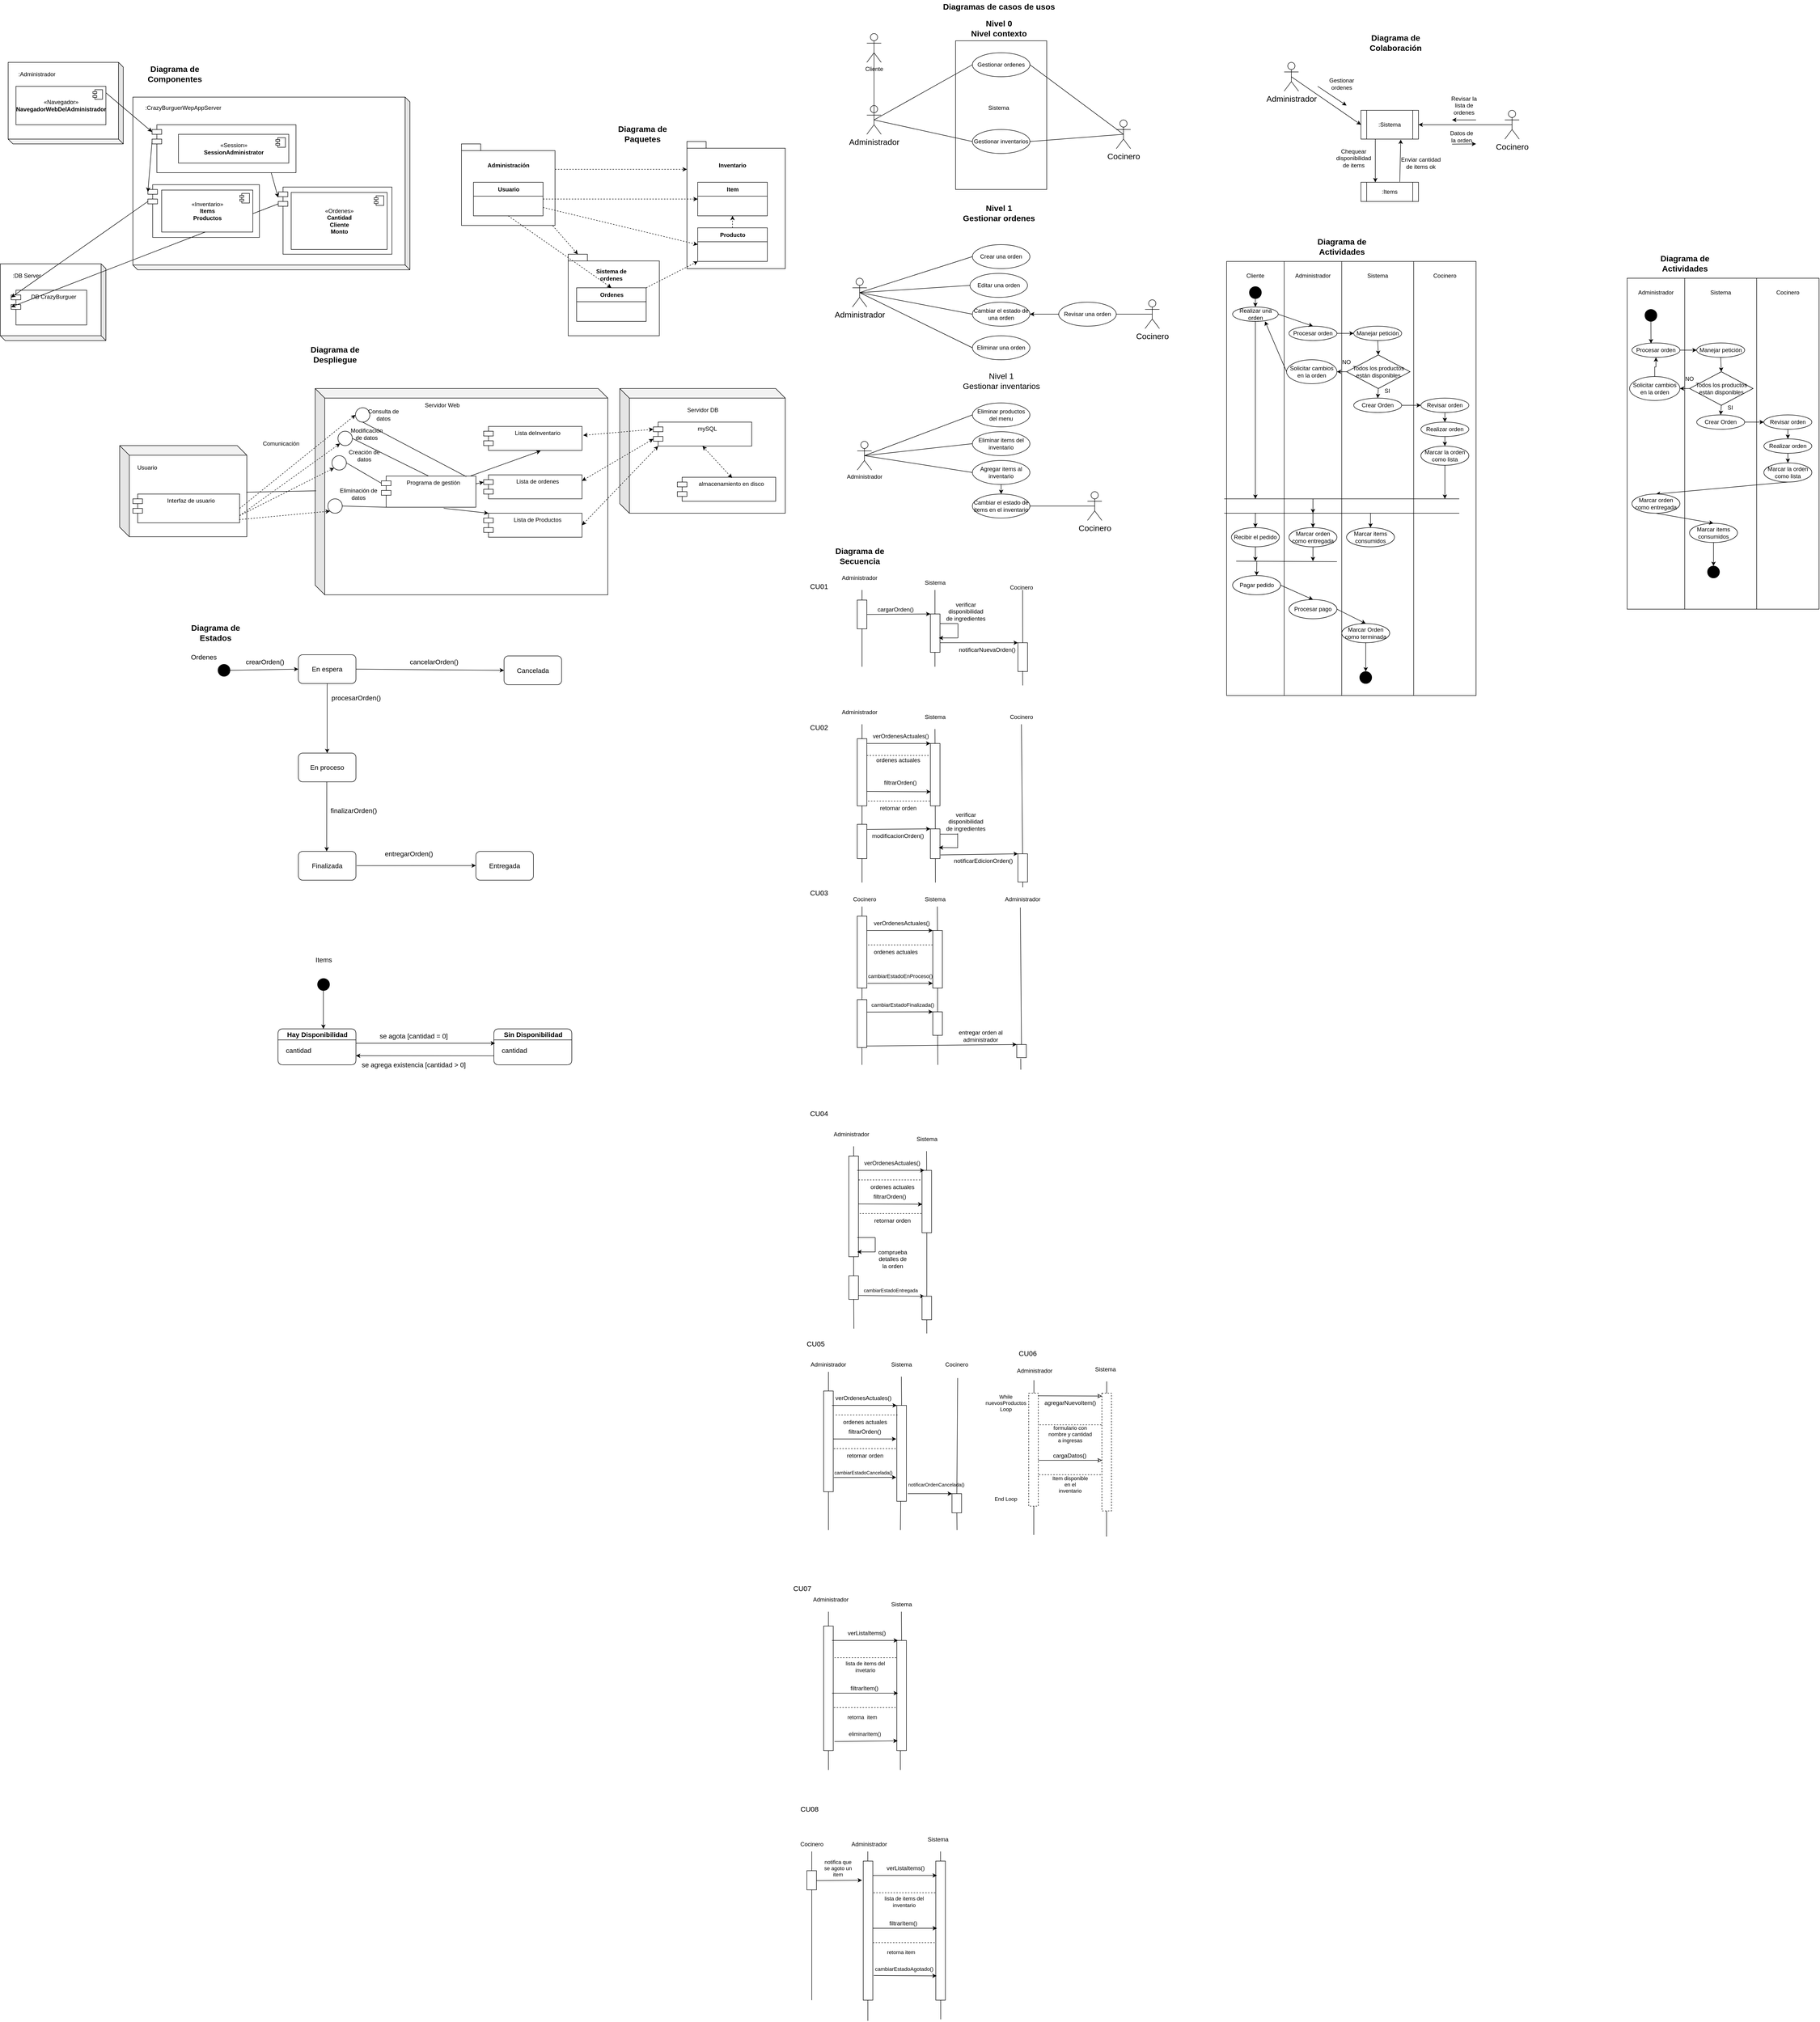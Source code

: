 <mxfile version="20.6.0" type="github">
  <diagram id="Mvv-CkHV8eBTjIygVmUQ" name="Página-1">
    <mxGraphModel dx="3730" dy="1094" grid="1" gridSize="10" guides="1" tooltips="1" connect="1" arrows="1" fold="1" page="1" pageScale="1" pageWidth="1654" pageHeight="1169" math="0" shadow="0">
      <root>
        <mxCell id="0" />
        <mxCell id="1" parent="0" />
        <mxCell id="UpwqC_UzqwxkbMX54tGP-35" value="" style="shape=cube;whiteSpace=wrap;html=1;boundedLbl=1;backgroundOutline=1;darkOpacity=0.05;darkOpacity2=0.1;size=10;rotation=-180;" parent="1" vertex="1">
          <mxGeometry x="-1636.25" y="600" width="220" height="160" as="geometry" />
        </mxCell>
        <mxCell id="UpwqC_UzqwxkbMX54tGP-25" value="&lt;p style=&quot;line-height: 120%;&quot;&gt;&lt;br&gt;&lt;/p&gt;" style="shape=folder;fontStyle=1;spacingTop=10;tabWidth=40;tabHeight=14;tabPosition=left;html=1;align=center;" parent="1" vertex="1">
          <mxGeometry x="-452.5" y="580" width="190" height="170" as="geometry" />
        </mxCell>
        <mxCell id="gCqEEP28M4WdG7ceTI0u-105" value="" style="rounded=0;whiteSpace=wrap;html=1;" parent="1" vertex="1">
          <mxGeometry x="1160" y="595" width="150" height="905" as="geometry" />
        </mxCell>
        <mxCell id="gCqEEP28M4WdG7ceTI0u-104" value="" style="rounded=0;whiteSpace=wrap;html=1;" parent="1" vertex="1">
          <mxGeometry x="1040" y="595" width="120" height="905" as="geometry" />
        </mxCell>
        <mxCell id="gCqEEP28M4WdG7ceTI0u-46" value="" style="rounded=0;whiteSpace=wrap;html=1;" parent="1" vertex="1">
          <mxGeometry x="1310" y="595" width="130" height="905" as="geometry" />
        </mxCell>
        <mxCell id="gCqEEP28M4WdG7ceTI0u-43" value="" style="rounded=0;whiteSpace=wrap;html=1;" parent="1" vertex="1">
          <mxGeometry x="920" y="595" width="120" height="905" as="geometry" />
        </mxCell>
        <mxCell id="_zywTkkiE6WR-aAjTpFu-1" value="" style="rounded=0;whiteSpace=wrap;html=1;" parent="1" vertex="1">
          <mxGeometry x="355" y="135" width="190" height="310" as="geometry" />
        </mxCell>
        <mxCell id="_zywTkkiE6WR-aAjTpFu-2" value="Gestionar ordenes" style="ellipse;whiteSpace=wrap;html=1;" parent="1" vertex="1">
          <mxGeometry x="390" y="160" width="120" height="50" as="geometry" />
        </mxCell>
        <mxCell id="_zywTkkiE6WR-aAjTpFu-3" value="&lt;font style=&quot;font-size: 17px;&quot;&gt;Diagramas de casos de usos&lt;/font&gt;" style="text;html=1;align=center;verticalAlign=middle;resizable=0;points=[];autosize=1;strokeColor=none;fillColor=none;fontStyle=1" parent="1" vertex="1">
          <mxGeometry x="315" y="50" width="260" height="30" as="geometry" />
        </mxCell>
        <mxCell id="_zywTkkiE6WR-aAjTpFu-4" value="&lt;b&gt;Nivel 0&lt;br&gt;Nivel contexto&lt;/b&gt;" style="text;html=1;align=center;verticalAlign=middle;resizable=0;points=[];autosize=1;strokeColor=none;fillColor=none;fontSize=17;" parent="1" vertex="1">
          <mxGeometry x="375" y="85" width="140" height="50" as="geometry" />
        </mxCell>
        <mxCell id="_zywTkkiE6WR-aAjTpFu-5" value="Cocinero" style="shape=umlActor;verticalLabelPosition=bottom;verticalAlign=top;html=1;outlineConnect=0;fontSize=17;" parent="1" vertex="1">
          <mxGeometry x="690" y="300" width="30" height="60" as="geometry" />
        </mxCell>
        <mxCell id="_zywTkkiE6WR-aAjTpFu-6" value="" style="endArrow=none;html=1;rounded=0;fontSize=17;entryX=1;entryY=0.5;entryDx=0;entryDy=0;exitX=0.5;exitY=0.5;exitDx=0;exitDy=0;exitPerimeter=0;" parent="1" source="_zywTkkiE6WR-aAjTpFu-5" target="_zywTkkiE6WR-aAjTpFu-2" edge="1">
          <mxGeometry width="50" height="50" relative="1" as="geometry">
            <mxPoint x="390" y="410" as="sourcePoint" />
            <mxPoint x="505" y="245" as="targetPoint" />
          </mxGeometry>
        </mxCell>
        <mxCell id="_zywTkkiE6WR-aAjTpFu-7" value="Administrador" style="shape=umlActor;verticalLabelPosition=bottom;verticalAlign=top;html=1;outlineConnect=0;fontSize=17;" parent="1" vertex="1">
          <mxGeometry x="170" y="270" width="30" height="60" as="geometry" />
        </mxCell>
        <mxCell id="_zywTkkiE6WR-aAjTpFu-8" value="" style="endArrow=none;html=1;rounded=0;fontSize=17;entryX=0.5;entryY=0.5;entryDx=0;entryDy=0;entryPerimeter=0;exitX=0;exitY=0.5;exitDx=0;exitDy=0;" parent="1" source="_zywTkkiE6WR-aAjTpFu-2" target="_zywTkkiE6WR-aAjTpFu-7" edge="1">
          <mxGeometry width="50" height="50" relative="1" as="geometry">
            <mxPoint x="390" y="410" as="sourcePoint" />
            <mxPoint x="440" y="360" as="targetPoint" />
          </mxGeometry>
        </mxCell>
        <mxCell id="_zywTkkiE6WR-aAjTpFu-9" value="Gestionar inventarios" style="ellipse;whiteSpace=wrap;html=1;" parent="1" vertex="1">
          <mxGeometry x="390" y="320" width="120" height="50" as="geometry" />
        </mxCell>
        <mxCell id="_zywTkkiE6WR-aAjTpFu-10" value="" style="endArrow=none;html=1;rounded=0;fontSize=17;entryX=0.5;entryY=0.5;entryDx=0;entryDy=0;entryPerimeter=0;exitX=1;exitY=0.5;exitDx=0;exitDy=0;" parent="1" source="_zywTkkiE6WR-aAjTpFu-9" target="_zywTkkiE6WR-aAjTpFu-5" edge="1">
          <mxGeometry width="50" height="50" relative="1" as="geometry">
            <mxPoint x="390" y="400" as="sourcePoint" />
            <mxPoint x="440" y="350" as="targetPoint" />
          </mxGeometry>
        </mxCell>
        <mxCell id="_zywTkkiE6WR-aAjTpFu-11" value="&lt;b&gt;Nivel 1&lt;br&gt;Gestionar ordenes&lt;/b&gt;" style="text;html=1;align=center;verticalAlign=middle;resizable=0;points=[];autosize=1;strokeColor=none;fillColor=none;fontSize=17;" parent="1" vertex="1">
          <mxGeometry x="360" y="470" width="170" height="50" as="geometry" />
        </mxCell>
        <mxCell id="_zywTkkiE6WR-aAjTpFu-12" value="Crear una orden" style="ellipse;whiteSpace=wrap;html=1;" parent="1" vertex="1">
          <mxGeometry x="390" y="560" width="120" height="50" as="geometry" />
        </mxCell>
        <mxCell id="_zywTkkiE6WR-aAjTpFu-13" value="Editar una orden" style="ellipse;whiteSpace=wrap;html=1;" parent="1" vertex="1">
          <mxGeometry x="385" y="620" width="120" height="50" as="geometry" />
        </mxCell>
        <mxCell id="_zywTkkiE6WR-aAjTpFu-14" value="Cambiar el estado de una orden" style="ellipse;whiteSpace=wrap;html=1;" parent="1" vertex="1">
          <mxGeometry x="390" y="680" width="120" height="50" as="geometry" />
        </mxCell>
        <mxCell id="_zywTkkiE6WR-aAjTpFu-15" value="Eliminar una orden" style="ellipse;whiteSpace=wrap;html=1;" parent="1" vertex="1">
          <mxGeometry x="390" y="750" width="120" height="50" as="geometry" />
        </mxCell>
        <mxCell id="_zywTkkiE6WR-aAjTpFu-16" value="Administrador" style="shape=umlActor;verticalLabelPosition=bottom;verticalAlign=top;html=1;outlineConnect=0;fontSize=17;" parent="1" vertex="1">
          <mxGeometry x="140" y="630" width="30" height="60" as="geometry" />
        </mxCell>
        <mxCell id="_zywTkkiE6WR-aAjTpFu-17" value="Revisar una orden" style="ellipse;whiteSpace=wrap;html=1;" parent="1" vertex="1">
          <mxGeometry x="570" y="680" width="120" height="50" as="geometry" />
        </mxCell>
        <mxCell id="_zywTkkiE6WR-aAjTpFu-18" value="" style="endArrow=none;html=1;rounded=0;fontSize=17;entryX=0.5;entryY=0.5;entryDx=0;entryDy=0;entryPerimeter=0;exitX=0;exitY=0.5;exitDx=0;exitDy=0;" parent="1" source="_zywTkkiE6WR-aAjTpFu-13" target="_zywTkkiE6WR-aAjTpFu-16" edge="1">
          <mxGeometry width="50" height="50" relative="1" as="geometry">
            <mxPoint x="530" y="740" as="sourcePoint" />
            <mxPoint x="580" y="690" as="targetPoint" />
          </mxGeometry>
        </mxCell>
        <mxCell id="_zywTkkiE6WR-aAjTpFu-19" value="" style="endArrow=none;html=1;rounded=0;fontSize=17;entryX=0.5;entryY=0.5;entryDx=0;entryDy=0;entryPerimeter=0;exitX=0;exitY=0.5;exitDx=0;exitDy=0;" parent="1" source="_zywTkkiE6WR-aAjTpFu-12" target="_zywTkkiE6WR-aAjTpFu-16" edge="1">
          <mxGeometry width="50" height="50" relative="1" as="geometry">
            <mxPoint x="390" y="630" as="sourcePoint" />
            <mxPoint x="440" y="580" as="targetPoint" />
          </mxGeometry>
        </mxCell>
        <mxCell id="_zywTkkiE6WR-aAjTpFu-20" value="" style="endArrow=none;html=1;rounded=0;fontSize=17;exitX=0.5;exitY=0.5;exitDx=0;exitDy=0;exitPerimeter=0;entryX=0;entryY=0.5;entryDx=0;entryDy=0;" parent="1" source="_zywTkkiE6WR-aAjTpFu-16" target="_zywTkkiE6WR-aAjTpFu-14" edge="1">
          <mxGeometry width="50" height="50" relative="1" as="geometry">
            <mxPoint x="390" y="630" as="sourcePoint" />
            <mxPoint x="440" y="580" as="targetPoint" />
          </mxGeometry>
        </mxCell>
        <mxCell id="_zywTkkiE6WR-aAjTpFu-21" value="" style="endArrow=none;html=1;rounded=0;fontSize=17;exitX=0;exitY=0.5;exitDx=0;exitDy=0;entryX=0.5;entryY=0.5;entryDx=0;entryDy=0;entryPerimeter=0;" parent="1" source="_zywTkkiE6WR-aAjTpFu-15" target="_zywTkkiE6WR-aAjTpFu-16" edge="1">
          <mxGeometry width="50" height="50" relative="1" as="geometry">
            <mxPoint x="390" y="630" as="sourcePoint" />
            <mxPoint x="440" y="580" as="targetPoint" />
          </mxGeometry>
        </mxCell>
        <mxCell id="_zywTkkiE6WR-aAjTpFu-22" value="Cocinero" style="shape=umlActor;verticalLabelPosition=bottom;verticalAlign=top;html=1;outlineConnect=0;fontSize=17;" parent="1" vertex="1">
          <mxGeometry x="750" y="675" width="30" height="60" as="geometry" />
        </mxCell>
        <mxCell id="_zywTkkiE6WR-aAjTpFu-23" value="" style="endArrow=none;html=1;rounded=0;fontSize=17;exitX=0.5;exitY=0.5;exitDx=0;exitDy=0;exitPerimeter=0;entryX=1;entryY=0.5;entryDx=0;entryDy=0;" parent="1" source="_zywTkkiE6WR-aAjTpFu-22" target="_zywTkkiE6WR-aAjTpFu-17" edge="1">
          <mxGeometry width="50" height="50" relative="1" as="geometry">
            <mxPoint x="-190" y="830" as="sourcePoint" />
            <mxPoint x="-140" y="780" as="targetPoint" />
          </mxGeometry>
        </mxCell>
        <mxCell id="_zywTkkiE6WR-aAjTpFu-24" value="Nivel 1&lt;br&gt;Gestionar inventarios" style="text;html=1;align=center;verticalAlign=middle;resizable=0;points=[];autosize=1;strokeColor=none;fillColor=none;fontSize=17;" parent="1" vertex="1">
          <mxGeometry x="360" y="820" width="180" height="50" as="geometry" />
        </mxCell>
        <mxCell id="_zywTkkiE6WR-aAjTpFu-25" style="edgeStyle=orthogonalEdgeStyle;rounded=0;orthogonalLoop=1;jettySize=auto;html=1;exitX=0.5;exitY=1;exitDx=0;exitDy=0;entryX=0.5;entryY=0;entryDx=0;entryDy=0;" parent="1" source="_zywTkkiE6WR-aAjTpFu-26" target="_zywTkkiE6WR-aAjTpFu-28" edge="1">
          <mxGeometry relative="1" as="geometry" />
        </mxCell>
        <mxCell id="_zywTkkiE6WR-aAjTpFu-26" value="Agregar items al inventario" style="ellipse;whiteSpace=wrap;html=1;" parent="1" vertex="1">
          <mxGeometry x="390" y="1010" width="120" height="50" as="geometry" />
        </mxCell>
        <mxCell id="_zywTkkiE6WR-aAjTpFu-27" value="Eliminar items del inventario" style="ellipse;whiteSpace=wrap;html=1;" parent="1" vertex="1">
          <mxGeometry x="390" y="950" width="120" height="50" as="geometry" />
        </mxCell>
        <mxCell id="_zywTkkiE6WR-aAjTpFu-28" value="Cambiar el estado de items en el inventario" style="ellipse;whiteSpace=wrap;html=1;" parent="1" vertex="1">
          <mxGeometry x="390" y="1080" width="120" height="50" as="geometry" />
        </mxCell>
        <mxCell id="_zywTkkiE6WR-aAjTpFu-29" value="Cocinero" style="shape=umlActor;verticalLabelPosition=bottom;verticalAlign=top;html=1;outlineConnect=0;fontSize=17;" parent="1" vertex="1">
          <mxGeometry x="630" y="1075" width="30" height="60" as="geometry" />
        </mxCell>
        <mxCell id="_zywTkkiE6WR-aAjTpFu-30" value="" style="endArrow=none;html=1;rounded=0;fontSize=17;entryX=0.5;entryY=0.5;entryDx=0;entryDy=0;entryPerimeter=0;exitX=1;exitY=0.5;exitDx=0;exitDy=0;" parent="1" source="_zywTkkiE6WR-aAjTpFu-28" target="_zywTkkiE6WR-aAjTpFu-29" edge="1">
          <mxGeometry width="50" height="50" relative="1" as="geometry">
            <mxPoint x="390" y="1110" as="sourcePoint" />
            <mxPoint x="440" y="1060" as="targetPoint" />
          </mxGeometry>
        </mxCell>
        <mxCell id="_zywTkkiE6WR-aAjTpFu-31" value="Administrador" style="shape=umlActor;verticalLabelPosition=bottom;verticalAlign=top;html=1;outlineConnect=0;" parent="1" vertex="1">
          <mxGeometry x="150" y="970" width="30" height="60" as="geometry" />
        </mxCell>
        <mxCell id="_zywTkkiE6WR-aAjTpFu-32" value="" style="endArrow=none;html=1;rounded=0;fontSize=17;exitX=0.5;exitY=0.5;exitDx=0;exitDy=0;exitPerimeter=0;entryX=0;entryY=0.5;entryDx=0;entryDy=0;" parent="1" source="_zywTkkiE6WR-aAjTpFu-31" target="_zywTkkiE6WR-aAjTpFu-26" edge="1">
          <mxGeometry width="50" height="50" relative="1" as="geometry">
            <mxPoint x="390" y="990" as="sourcePoint" />
            <mxPoint x="440" y="940" as="targetPoint" />
          </mxGeometry>
        </mxCell>
        <mxCell id="_zywTkkiE6WR-aAjTpFu-33" value="" style="endArrow=none;html=1;rounded=0;fontSize=17;exitX=0.5;exitY=0.5;exitDx=0;exitDy=0;exitPerimeter=0;entryX=0;entryY=0.5;entryDx=0;entryDy=0;" parent="1" source="_zywTkkiE6WR-aAjTpFu-31" target="_zywTkkiE6WR-aAjTpFu-27" edge="1">
          <mxGeometry width="50" height="50" relative="1" as="geometry">
            <mxPoint x="390" y="990" as="sourcePoint" />
            <mxPoint x="440" y="940" as="targetPoint" />
          </mxGeometry>
        </mxCell>
        <mxCell id="_zywTkkiE6WR-aAjTpFu-34" value="" style="endArrow=none;html=1;rounded=0;fontSize=17;entryX=0.5;entryY=0.5;entryDx=0;entryDy=0;entryPerimeter=0;exitX=0;exitY=0.5;exitDx=0;exitDy=0;" parent="1" source="_zywTkkiE6WR-aAjTpFu-9" target="_zywTkkiE6WR-aAjTpFu-7" edge="1">
          <mxGeometry width="50" height="50" relative="1" as="geometry">
            <mxPoint x="710" y="380" as="sourcePoint" />
            <mxPoint x="760" y="330" as="targetPoint" />
          </mxGeometry>
        </mxCell>
        <mxCell id="_zywTkkiE6WR-aAjTpFu-38" value="" style="endArrow=classic;html=1;rounded=0;entryX=1;entryY=0.5;entryDx=0;entryDy=0;exitX=0;exitY=0.5;exitDx=0;exitDy=0;" parent="1" source="_zywTkkiE6WR-aAjTpFu-17" target="_zywTkkiE6WR-aAjTpFu-14" edge="1">
          <mxGeometry width="50" height="50" relative="1" as="geometry">
            <mxPoint x="430" y="810" as="sourcePoint" />
            <mxPoint x="480" y="760" as="targetPoint" />
          </mxGeometry>
        </mxCell>
        <mxCell id="yURPwCpg9gICH0MFoex7-2" value="Administrador" style="shape=umlActor;verticalLabelPosition=bottom;verticalAlign=top;html=1;outlineConnect=0;fontSize=17;" parent="1" vertex="1">
          <mxGeometry x="1040" y="180" width="30" height="60" as="geometry" />
        </mxCell>
        <mxCell id="yURPwCpg9gICH0MFoex7-10" value=":Sistema" style="shape=process;whiteSpace=wrap;html=1;backgroundOutline=1;" parent="1" vertex="1">
          <mxGeometry x="1200" y="280" width="120" height="60" as="geometry" />
        </mxCell>
        <mxCell id="yURPwCpg9gICH0MFoex7-11" value="" style="endArrow=classic;html=1;rounded=0;exitX=0.5;exitY=0.5;exitDx=0;exitDy=0;exitPerimeter=0;entryX=0;entryY=0.5;entryDx=0;entryDy=0;" parent="1" source="yURPwCpg9gICH0MFoex7-2" target="yURPwCpg9gICH0MFoex7-10" edge="1">
          <mxGeometry width="50" height="50" relative="1" as="geometry">
            <mxPoint x="1130" y="255" as="sourcePoint" />
            <mxPoint x="1180" y="205" as="targetPoint" />
          </mxGeometry>
        </mxCell>
        <mxCell id="yURPwCpg9gICH0MFoex7-12" value="Gestionar ordenes" style="text;html=1;strokeColor=none;fillColor=none;align=center;verticalAlign=middle;whiteSpace=wrap;rounded=0;rotation=0;" parent="1" vertex="1">
          <mxGeometry x="1130" y="210" width="60" height="30" as="geometry" />
        </mxCell>
        <mxCell id="yURPwCpg9gICH0MFoex7-13" value="" style="endArrow=classic;html=1;rounded=0;" parent="1" edge="1">
          <mxGeometry width="50" height="50" relative="1" as="geometry">
            <mxPoint x="1110" y="230" as="sourcePoint" />
            <mxPoint x="1170" y="270" as="targetPoint" />
          </mxGeometry>
        </mxCell>
        <mxCell id="yURPwCpg9gICH0MFoex7-16" value="Cocinero" style="shape=umlActor;verticalLabelPosition=bottom;verticalAlign=top;html=1;outlineConnect=0;fontSize=17;" parent="1" vertex="1">
          <mxGeometry x="1500" y="280" width="30" height="60" as="geometry" />
        </mxCell>
        <mxCell id="yURPwCpg9gICH0MFoex7-17" value="Sistema" style="text;html=1;strokeColor=none;fillColor=none;align=center;verticalAlign=middle;whiteSpace=wrap;rounded=0;" parent="1" vertex="1">
          <mxGeometry x="415" y="260" width="60" height="30" as="geometry" />
        </mxCell>
        <mxCell id="yURPwCpg9gICH0MFoex7-18" value="" style="endArrow=classic;html=1;rounded=0;entryX=1;entryY=0.5;entryDx=0;entryDy=0;exitX=0.5;exitY=0.5;exitDx=0;exitDy=0;exitPerimeter=0;" parent="1" source="yURPwCpg9gICH0MFoex7-16" target="yURPwCpg9gICH0MFoex7-10" edge="1">
          <mxGeometry width="50" height="50" relative="1" as="geometry">
            <mxPoint x="1450" y="330" as="sourcePoint" />
            <mxPoint x="1500" y="280" as="targetPoint" />
          </mxGeometry>
        </mxCell>
        <mxCell id="yURPwCpg9gICH0MFoex7-19" value="Revisar la lista de ordenes" style="text;html=1;strokeColor=none;fillColor=none;align=center;verticalAlign=middle;whiteSpace=wrap;rounded=0;" parent="1" vertex="1">
          <mxGeometry x="1380" y="250" width="70" height="40" as="geometry" />
        </mxCell>
        <mxCell id="yURPwCpg9gICH0MFoex7-20" value="" style="endArrow=classic;html=1;rounded=0;" parent="1" edge="1">
          <mxGeometry width="50" height="50" relative="1" as="geometry">
            <mxPoint x="1440" y="300" as="sourcePoint" />
            <mxPoint x="1390" y="300" as="targetPoint" />
          </mxGeometry>
        </mxCell>
        <mxCell id="yURPwCpg9gICH0MFoex7-22" value="" style="endArrow=classic;html=1;rounded=0;startArrow=none;" parent="1" edge="1">
          <mxGeometry width="50" height="50" relative="1" as="geometry">
            <mxPoint x="1390" y="350.5" as="sourcePoint" />
            <mxPoint x="1440" y="350" as="targetPoint" />
          </mxGeometry>
        </mxCell>
        <mxCell id="yURPwCpg9gICH0MFoex7-23" value="Datos de la orden" style="text;html=1;strokeColor=none;fillColor=none;align=center;verticalAlign=middle;whiteSpace=wrap;rounded=0;" parent="1" vertex="1">
          <mxGeometry x="1380" y="320" width="60" height="30" as="geometry" />
        </mxCell>
        <mxCell id="yURPwCpg9gICH0MFoex7-25" value="Eliminar productos del menu" style="ellipse;whiteSpace=wrap;html=1;" parent="1" vertex="1">
          <mxGeometry x="390" y="890" width="120" height="50" as="geometry" />
        </mxCell>
        <mxCell id="yURPwCpg9gICH0MFoex7-26" value="" style="endArrow=none;html=1;rounded=0;fontSize=17;exitX=0.5;exitY=0.5;exitDx=0;exitDy=0;exitPerimeter=0;entryX=0;entryY=0.5;entryDx=0;entryDy=0;" parent="1" source="_zywTkkiE6WR-aAjTpFu-31" target="yURPwCpg9gICH0MFoex7-25" edge="1">
          <mxGeometry width="50" height="50" relative="1" as="geometry">
            <mxPoint x="180" y="965" as="sourcePoint" />
            <mxPoint x="405" y="940" as="targetPoint" />
          </mxGeometry>
        </mxCell>
        <mxCell id="yURPwCpg9gICH0MFoex7-27" value=":Items" style="shape=process;whiteSpace=wrap;html=1;backgroundOutline=1;" parent="1" vertex="1">
          <mxGeometry x="1200" y="430" width="120" height="40" as="geometry" />
        </mxCell>
        <mxCell id="yURPwCpg9gICH0MFoex7-28" value="" style="endArrow=classic;html=1;rounded=0;entryX=0.25;entryY=0;entryDx=0;entryDy=0;exitX=0.25;exitY=1;exitDx=0;exitDy=0;" parent="1" source="yURPwCpg9gICH0MFoex7-10" target="yURPwCpg9gICH0MFoex7-27" edge="1">
          <mxGeometry width="50" height="50" relative="1" as="geometry">
            <mxPoint x="1230" y="350" as="sourcePoint" />
            <mxPoint x="1170" y="360" as="targetPoint" />
          </mxGeometry>
        </mxCell>
        <mxCell id="yURPwCpg9gICH0MFoex7-29" value="" style="endArrow=classic;html=1;rounded=0;exitX=0.675;exitY=-0.025;exitDx=0;exitDy=0;exitPerimeter=0;entryX=0.692;entryY=1.017;entryDx=0;entryDy=0;entryPerimeter=0;" parent="1" source="yURPwCpg9gICH0MFoex7-27" target="yURPwCpg9gICH0MFoex7-10" edge="1">
          <mxGeometry width="50" height="50" relative="1" as="geometry">
            <mxPoint x="1290" y="410" as="sourcePoint" />
            <mxPoint x="1290" y="350" as="targetPoint" />
          </mxGeometry>
        </mxCell>
        <mxCell id="yURPwCpg9gICH0MFoex7-30" value="Chequear disponibilidad de items" style="text;html=1;strokeColor=none;fillColor=none;align=center;verticalAlign=middle;whiteSpace=wrap;rounded=0;rotation=0;" parent="1" vertex="1">
          <mxGeometry x="1140" y="360" width="90" height="40" as="geometry" />
        </mxCell>
        <mxCell id="yURPwCpg9gICH0MFoex7-31" value="Enviar cantidad de items ok" style="text;html=1;strokeColor=none;fillColor=none;align=center;verticalAlign=middle;whiteSpace=wrap;rounded=0;rotation=0;" parent="1" vertex="1">
          <mxGeometry x="1280" y="370" width="90" height="40" as="geometry" />
        </mxCell>
        <mxCell id="yURPwCpg9gICH0MFoex7-37" value="Administrador" style="text;html=1;strokeColor=none;fillColor=none;align=center;verticalAlign=middle;whiteSpace=wrap;rounded=0;" parent="1" vertex="1">
          <mxGeometry x="1070" y="610" width="60" height="30" as="geometry" />
        </mxCell>
        <mxCell id="yURPwCpg9gICH0MFoex7-38" value="Sistema" style="text;html=1;strokeColor=none;fillColor=none;align=center;verticalAlign=middle;whiteSpace=wrap;rounded=0;" parent="1" vertex="1">
          <mxGeometry x="1205" y="610" width="60" height="30" as="geometry" />
        </mxCell>
        <mxCell id="yURPwCpg9gICH0MFoex7-39" value="Cocinero" style="text;html=1;strokeColor=none;fillColor=none;align=center;verticalAlign=middle;whiteSpace=wrap;rounded=0;" parent="1" vertex="1">
          <mxGeometry x="1345" y="610" width="60" height="30" as="geometry" />
        </mxCell>
        <mxCell id="yURPwCpg9gICH0MFoex7-41" value="" style="ellipse;whiteSpace=wrap;html=1;aspect=fixed;strokeColor=#000000;fillColor=#000000;" parent="1" vertex="1">
          <mxGeometry x="967.5" y="647.5" width="25" height="25" as="geometry" />
        </mxCell>
        <mxCell id="yURPwCpg9gICH0MFoex7-43" value="Cliente" style="text;html=1;strokeColor=none;fillColor=none;align=center;verticalAlign=middle;whiteSpace=wrap;rounded=0;" parent="1" vertex="1">
          <mxGeometry x="950" y="610" width="60" height="30" as="geometry" />
        </mxCell>
        <mxCell id="yURPwCpg9gICH0MFoex7-45" value="Realizar una orden" style="ellipse;whiteSpace=wrap;html=1;strokeColor=#000000;fillColor=#FFFFFF;" parent="1" vertex="1">
          <mxGeometry x="932.5" y="690" width="95" height="30" as="geometry" />
        </mxCell>
        <mxCell id="yURPwCpg9gICH0MFoex7-46" value="" style="endArrow=classic;html=1;rounded=0;exitX=0.5;exitY=1;exitDx=0;exitDy=0;entryX=0.5;entryY=0;entryDx=0;entryDy=0;" parent="1" source="yURPwCpg9gICH0MFoex7-41" target="yURPwCpg9gICH0MFoex7-45" edge="1">
          <mxGeometry width="50" height="50" relative="1" as="geometry">
            <mxPoint x="1170" y="770" as="sourcePoint" />
            <mxPoint x="1220" y="720" as="targetPoint" />
          </mxGeometry>
        </mxCell>
        <mxCell id="yURPwCpg9gICH0MFoex7-47" value="Procesar orden" style="ellipse;whiteSpace=wrap;html=1;strokeColor=#000000;fillColor=#FFFFFF;" parent="1" vertex="1">
          <mxGeometry x="1050" y="730" width="100" height="30" as="geometry" />
        </mxCell>
        <mxCell id="yURPwCpg9gICH0MFoex7-49" value="Diagrama de Actividades" style="text;html=1;strokeColor=none;fillColor=none;align=center;verticalAlign=middle;whiteSpace=wrap;rounded=0;fontSize=17;fontStyle=1" parent="1" vertex="1">
          <mxGeometry x="1087.5" y="545" width="145" height="40" as="geometry" />
        </mxCell>
        <mxCell id="yURPwCpg9gICH0MFoex7-50" value="Diagrama de Colaboración" style="text;html=1;strokeColor=none;fillColor=none;align=center;verticalAlign=middle;whiteSpace=wrap;rounded=0;fontSize=17;fontStyle=1" parent="1" vertex="1">
          <mxGeometry x="1200" y="120" width="145" height="40" as="geometry" />
        </mxCell>
        <mxCell id="yURPwCpg9gICH0MFoex7-51" value="Manejar petición" style="ellipse;whiteSpace=wrap;html=1;strokeColor=#000000;fillColor=#FFFFFF;" parent="1" vertex="1">
          <mxGeometry x="1185" y="730" width="100" height="30" as="geometry" />
        </mxCell>
        <mxCell id="yURPwCpg9gICH0MFoex7-52" value="Crear Orden" style="ellipse;whiteSpace=wrap;html=1;strokeColor=#000000;fillColor=#FFFFFF;" parent="1" vertex="1">
          <mxGeometry x="1185" y="880" width="100" height="30" as="geometry" />
        </mxCell>
        <mxCell id="yURPwCpg9gICH0MFoex7-53" value="" style="endArrow=classic;html=1;rounded=0;fontSize=17;exitX=1;exitY=0.5;exitDx=0;exitDy=0;entryX=0.5;entryY=0;entryDx=0;entryDy=0;" parent="1" source="yURPwCpg9gICH0MFoex7-45" target="yURPwCpg9gICH0MFoex7-47" edge="1">
          <mxGeometry width="50" height="50" relative="1" as="geometry">
            <mxPoint x="1170" y="740" as="sourcePoint" />
            <mxPoint x="1220" y="690" as="targetPoint" />
          </mxGeometry>
        </mxCell>
        <mxCell id="yURPwCpg9gICH0MFoex7-54" value="" style="endArrow=classic;html=1;rounded=0;fontSize=17;exitX=1;exitY=0.5;exitDx=0;exitDy=0;entryX=0;entryY=0.5;entryDx=0;entryDy=0;" parent="1" source="yURPwCpg9gICH0MFoex7-47" target="yURPwCpg9gICH0MFoex7-51" edge="1">
          <mxGeometry width="50" height="50" relative="1" as="geometry">
            <mxPoint x="1183.75" y="750" as="sourcePoint" />
            <mxPoint x="1256.25" y="775" as="targetPoint" />
          </mxGeometry>
        </mxCell>
        <mxCell id="yPejEaLQowCEv5QE1uj0-1" value="" style="endArrow=none;html=1;rounded=0;startArrow=none;" parent="1" source="yPejEaLQowCEv5QE1uj0-10" edge="1">
          <mxGeometry width="50" height="50" relative="1" as="geometry">
            <mxPoint x="160" y="1440" as="sourcePoint" />
            <mxPoint x="160" y="1280" as="targetPoint" />
          </mxGeometry>
        </mxCell>
        <mxCell id="gCqEEP28M4WdG7ceTI0u-1" value="Cliente" style="shape=umlActor;verticalLabelPosition=bottom;verticalAlign=top;html=1;outlineConnect=0;" parent="1" vertex="1">
          <mxGeometry x="170" y="120" width="30" height="60" as="geometry" />
        </mxCell>
        <mxCell id="yPejEaLQowCEv5QE1uj0-2" value="" style="endArrow=none;html=1;rounded=0;" parent="1" edge="1">
          <mxGeometry width="50" height="50" relative="1" as="geometry">
            <mxPoint x="312" y="1440" as="sourcePoint" />
            <mxPoint x="312" y="1280" as="targetPoint" />
          </mxGeometry>
        </mxCell>
        <mxCell id="gCqEEP28M4WdG7ceTI0u-4" value="" style="endArrow=none;html=1;rounded=0;exitX=0.5;exitY=0.5;exitDx=0;exitDy=0;exitPerimeter=0;entryX=0.5;entryY=0.5;entryDx=0;entryDy=0;entryPerimeter=0;" parent="1" source="_zywTkkiE6WR-aAjTpFu-7" target="gCqEEP28M4WdG7ceTI0u-1" edge="1">
          <mxGeometry width="50" height="50" relative="1" as="geometry">
            <mxPoint x="120" y="280" as="sourcePoint" />
            <mxPoint x="170" y="230" as="targetPoint" />
          </mxGeometry>
        </mxCell>
        <mxCell id="yPejEaLQowCEv5QE1uj0-3" value="" style="endArrow=none;html=1;rounded=0;startArrow=none;" parent="1" edge="1" source="yPejEaLQowCEv5QE1uj0-77">
          <mxGeometry width="50" height="50" relative="1" as="geometry">
            <mxPoint x="494.76" y="1440" as="sourcePoint" />
            <mxPoint x="494.76" y="1280" as="targetPoint" />
          </mxGeometry>
        </mxCell>
        <mxCell id="gCqEEP28M4WdG7ceTI0u-7" value="Revisar orden" style="ellipse;whiteSpace=wrap;html=1;strokeColor=#000000;fillColor=#FFFFFF;" parent="1" vertex="1">
          <mxGeometry x="1325" y="880" width="100" height="30" as="geometry" />
        </mxCell>
        <mxCell id="yPejEaLQowCEv5QE1uj0-4" value="Administrador" style="text;html=1;strokeColor=none;fillColor=none;align=center;verticalAlign=middle;whiteSpace=wrap;rounded=0;" parent="1" vertex="1">
          <mxGeometry x="125" y="1240" width="60" height="30" as="geometry" />
        </mxCell>
        <mxCell id="gCqEEP28M4WdG7ceTI0u-8" value="" style="endArrow=classic;html=1;rounded=0;fontSize=17;exitX=1;exitY=0.5;exitDx=0;exitDy=0;entryX=0;entryY=0.5;entryDx=0;entryDy=0;" parent="1" source="yURPwCpg9gICH0MFoex7-52" target="gCqEEP28M4WdG7ceTI0u-7" edge="1">
          <mxGeometry width="50" height="50" relative="1" as="geometry">
            <mxPoint x="1230" y="780" as="sourcePoint" />
            <mxPoint x="1230" y="800" as="targetPoint" />
          </mxGeometry>
        </mxCell>
        <mxCell id="yPejEaLQowCEv5QE1uj0-5" value="" style="endArrow=classic;html=1;rounded=0;startArrow=none;exitX=1;exitY=0.5;exitDx=0;exitDy=0;entryX=0;entryY=0;entryDx=0;entryDy=0;" parent="1" source="yPejEaLQowCEv5QE1uj0-10" edge="1" target="yPejEaLQowCEv5QE1uj0-17">
          <mxGeometry width="50" height="50" relative="1" as="geometry">
            <mxPoint x="180" y="1360" as="sourcePoint" />
            <mxPoint x="300" y="1360" as="targetPoint" />
          </mxGeometry>
        </mxCell>
        <mxCell id="gCqEEP28M4WdG7ceTI0u-10" value="" style="endArrow=classic;html=1;rounded=0;exitX=0.5;exitY=1;exitDx=0;exitDy=0;entryX=0.5;entryY=0;entryDx=0;entryDy=0;" parent="1" source="gCqEEP28M4WdG7ceTI0u-7" target="gCqEEP28M4WdG7ceTI0u-12" edge="1">
          <mxGeometry width="50" height="50" relative="1" as="geometry">
            <mxPoint x="1300" y="790" as="sourcePoint" />
            <mxPoint x="1340" y="870" as="targetPoint" />
          </mxGeometry>
        </mxCell>
        <mxCell id="yPejEaLQowCEv5QE1uj0-6" value="cargarOrden()" style="text;html=1;strokeColor=none;fillColor=none;align=center;verticalAlign=middle;whiteSpace=wrap;rounded=0;" parent="1" vertex="1">
          <mxGeometry x="200" y="1306" width="60" height="30" as="geometry" />
        </mxCell>
        <mxCell id="gCqEEP28M4WdG7ceTI0u-11" value="" style="endArrow=classic;html=1;rounded=0;exitX=0.5;exitY=1;exitDx=0;exitDy=0;" parent="1" source="yURPwCpg9gICH0MFoex7-45" edge="1">
          <mxGeometry width="50" height="50" relative="1" as="geometry">
            <mxPoint x="1300" y="790" as="sourcePoint" />
            <mxPoint x="980" y="1090" as="targetPoint" />
          </mxGeometry>
        </mxCell>
        <mxCell id="yPejEaLQowCEv5QE1uj0-7" value="Sistema" style="text;html=1;strokeColor=none;fillColor=none;align=center;verticalAlign=middle;whiteSpace=wrap;rounded=0;" parent="1" vertex="1">
          <mxGeometry x="180" y="1250" width="265" height="30" as="geometry" />
        </mxCell>
        <mxCell id="gCqEEP28M4WdG7ceTI0u-12" value="Realizar orden" style="ellipse;whiteSpace=wrap;html=1;strokeColor=#000000;fillColor=#FFFFFF;" parent="1" vertex="1">
          <mxGeometry x="1325" y="930" width="100" height="30" as="geometry" />
        </mxCell>
        <mxCell id="yPejEaLQowCEv5QE1uj0-8" value="" style="endArrow=classic;html=1;rounded=0;entryX=0;entryY=0;entryDx=0;entryDy=0;exitX=1;exitY=0.75;exitDx=0;exitDy=0;" parent="1" target="yPejEaLQowCEv5QE1uj0-77" edge="1" source="yPejEaLQowCEv5QE1uj0-17">
          <mxGeometry width="50" height="50" relative="1" as="geometry">
            <mxPoint x="360" y="1360" as="sourcePoint" />
            <mxPoint x="480" y="1360" as="targetPoint" />
          </mxGeometry>
        </mxCell>
        <mxCell id="gCqEEP28M4WdG7ceTI0u-13" value="Marcar la orden como lista" style="ellipse;whiteSpace=wrap;html=1;strokeColor=#000000;fillColor=#FFFFFF;" parent="1" vertex="1">
          <mxGeometry x="1325" y="980" width="100" height="40" as="geometry" />
        </mxCell>
        <mxCell id="yPejEaLQowCEv5QE1uj0-9" value="Cocinero" style="text;html=1;strokeColor=none;fillColor=none;align=center;verticalAlign=middle;whiteSpace=wrap;rounded=0;" parent="1" vertex="1">
          <mxGeometry x="360" y="1260" width="265" height="30" as="geometry" />
        </mxCell>
        <mxCell id="gCqEEP28M4WdG7ceTI0u-14" value="" style="endArrow=classic;html=1;rounded=0;entryX=0.5;entryY=0;entryDx=0;entryDy=0;exitX=0.5;exitY=1;exitDx=0;exitDy=0;" parent="1" source="gCqEEP28M4WdG7ceTI0u-12" target="gCqEEP28M4WdG7ceTI0u-13" edge="1">
          <mxGeometry width="50" height="50" relative="1" as="geometry">
            <mxPoint x="1350" y="860" as="sourcePoint" />
            <mxPoint x="1350" y="880" as="targetPoint" />
          </mxGeometry>
        </mxCell>
        <mxCell id="yPejEaLQowCEv5QE1uj0-11" value="" style="endArrow=none;html=1;rounded=0;" parent="1" target="yPejEaLQowCEv5QE1uj0-10" edge="1">
          <mxGeometry width="50" height="50" relative="1" as="geometry">
            <mxPoint x="160" y="1440" as="sourcePoint" />
            <mxPoint x="160" y="1280" as="targetPoint" />
          </mxGeometry>
        </mxCell>
        <mxCell id="gCqEEP28M4WdG7ceTI0u-19" value="" style="endArrow=none;html=1;rounded=0;" parent="1" edge="1">
          <mxGeometry width="50" height="50" relative="1" as="geometry">
            <mxPoint x="915" y="1090" as="sourcePoint" />
            <mxPoint x="1405" y="1090" as="targetPoint" />
          </mxGeometry>
        </mxCell>
        <mxCell id="yPejEaLQowCEv5QE1uj0-10" value="" style="rounded=0;whiteSpace=wrap;html=1;" parent="1" vertex="1">
          <mxGeometry x="150" y="1301" width="20" height="60" as="geometry" />
        </mxCell>
        <mxCell id="gCqEEP28M4WdG7ceTI0u-20" value="" style="endArrow=classic;html=1;rounded=0;exitX=0.5;exitY=1;exitDx=0;exitDy=0;" parent="1" source="gCqEEP28M4WdG7ceTI0u-13" edge="1">
          <mxGeometry width="50" height="50" relative="1" as="geometry">
            <mxPoint x="1350" y="910" as="sourcePoint" />
            <mxPoint x="1375" y="1090" as="targetPoint" />
          </mxGeometry>
        </mxCell>
        <mxCell id="yPejEaLQowCEv5QE1uj0-17" value="" style="rounded=0;whiteSpace=wrap;html=1;" parent="1" vertex="1">
          <mxGeometry x="302.5" y="1330" width="20" height="80" as="geometry" />
        </mxCell>
        <mxCell id="gCqEEP28M4WdG7ceTI0u-21" value="Recibir el pedido" style="ellipse;whiteSpace=wrap;html=1;strokeColor=#000000;fillColor=#FFFFFF;" parent="1" vertex="1">
          <mxGeometry x="930" y="1150" width="100" height="40" as="geometry" />
        </mxCell>
        <mxCell id="yPejEaLQowCEv5QE1uj0-20" value="" style="endArrow=none;html=1;rounded=0;" parent="1" edge="1">
          <mxGeometry width="50" height="50" relative="1" as="geometry">
            <mxPoint x="322.5" y="1350" as="sourcePoint" />
            <mxPoint x="360" y="1350" as="targetPoint" />
          </mxGeometry>
        </mxCell>
        <mxCell id="gCqEEP28M4WdG7ceTI0u-24" value="" style="endArrow=classic;html=1;rounded=0;" parent="1" edge="1">
          <mxGeometry width="50" height="50" relative="1" as="geometry">
            <mxPoint x="1100" y="1090" as="sourcePoint" />
            <mxPoint x="1100" y="1120" as="targetPoint" />
          </mxGeometry>
        </mxCell>
        <mxCell id="yPejEaLQowCEv5QE1uj0-21" value="" style="endArrow=none;html=1;rounded=0;" parent="1" edge="1">
          <mxGeometry width="50" height="50" relative="1" as="geometry">
            <mxPoint x="360" y="1350" as="sourcePoint" />
            <mxPoint x="360" y="1380" as="targetPoint" />
          </mxGeometry>
        </mxCell>
        <mxCell id="gCqEEP28M4WdG7ceTI0u-26" value="Marcar items consumidos" style="ellipse;whiteSpace=wrap;html=1;strokeColor=#000000;fillColor=#FFFFFF;" parent="1" vertex="1">
          <mxGeometry x="1170" y="1150" width="100" height="40" as="geometry" />
        </mxCell>
        <mxCell id="yPejEaLQowCEv5QE1uj0-22" value="" style="endArrow=classic;html=1;rounded=0;" parent="1" edge="1">
          <mxGeometry width="50" height="50" relative="1" as="geometry">
            <mxPoint x="360" y="1380" as="sourcePoint" />
            <mxPoint x="320" y="1380" as="targetPoint" />
          </mxGeometry>
        </mxCell>
        <mxCell id="gCqEEP28M4WdG7ceTI0u-27" value="Marcar orden como entregada" style="ellipse;whiteSpace=wrap;html=1;strokeColor=#000000;fillColor=#FFFFFF;" parent="1" vertex="1">
          <mxGeometry x="1050" y="1150" width="100" height="40" as="geometry" />
        </mxCell>
        <mxCell id="yPejEaLQowCEv5QE1uj0-23" value="verificar disponibilidad de ingredientes" style="text;html=1;strokeColor=none;fillColor=none;align=center;verticalAlign=middle;whiteSpace=wrap;rounded=0;" parent="1" vertex="1">
          <mxGeometry x="333.75" y="1310" width="85" height="30" as="geometry" />
        </mxCell>
        <mxCell id="gCqEEP28M4WdG7ceTI0u-28" value="" style="endArrow=none;html=1;rounded=0;" parent="1" edge="1">
          <mxGeometry width="50" height="50" relative="1" as="geometry">
            <mxPoint x="915" y="1120" as="sourcePoint" />
            <mxPoint x="1405" y="1120" as="targetPoint" />
          </mxGeometry>
        </mxCell>
        <mxCell id="yPejEaLQowCEv5QE1uj0-24" value="notificarNuevaOrden()" style="text;html=1;strokeColor=none;fillColor=none;align=center;verticalAlign=middle;whiteSpace=wrap;rounded=0;" parent="1" vertex="1">
          <mxGeometry x="391.25" y="1390" width="60" height="30" as="geometry" />
        </mxCell>
        <mxCell id="gCqEEP28M4WdG7ceTI0u-29" value="" style="endArrow=classic;html=1;rounded=0;entryX=0.5;entryY=0;entryDx=0;entryDy=0;" parent="1" target="gCqEEP28M4WdG7ceTI0u-21" edge="1">
          <mxGeometry width="50" height="50" relative="1" as="geometry">
            <mxPoint x="980" y="1120" as="sourcePoint" />
            <mxPoint x="1110" y="1010" as="targetPoint" />
          </mxGeometry>
        </mxCell>
        <mxCell id="yPejEaLQowCEv5QE1uj0-42" value="&#xa;&lt;b id=&quot;docs-internal-guid-32b7d7b6-7fff-b71a-86bd-061935bc4d04&quot; style=&quot;font-weight:normal;&quot;&gt;&lt;span style=&quot;font-size: 11pt; font-family: Arial; color: rgb(0, 0, 0); background-color: transparent; font-weight: 400; font-style: normal; font-variant: normal; text-decoration: none; vertical-align: baseline;&quot;&gt;CU01&lt;/span&gt;&lt;/b&gt;&#xa;&#xa;" style="text;html=1;align=center;verticalAlign=middle;resizable=0;points=[];autosize=1;strokeColor=none;fillColor=none;" parent="1" vertex="1">
          <mxGeometry x="40" y="1250" width="60" height="60" as="geometry" />
        </mxCell>
        <mxCell id="gCqEEP28M4WdG7ceTI0u-30" value="" style="endArrow=classic;html=1;rounded=0;entryX=0.5;entryY=0;entryDx=0;entryDy=0;" parent="1" target="gCqEEP28M4WdG7ceTI0u-27" edge="1">
          <mxGeometry width="50" height="50" relative="1" as="geometry">
            <mxPoint x="1100" y="1120" as="sourcePoint" />
            <mxPoint x="1120" y="1020" as="targetPoint" />
          </mxGeometry>
        </mxCell>
        <mxCell id="yPejEaLQowCEv5QE1uj0-43" value="" style="endArrow=none;html=1;rounded=0;startArrow=none;" parent="1" source="yPejEaLQowCEv5QE1uj0-52" edge="1">
          <mxGeometry width="50" height="50" relative="1" as="geometry">
            <mxPoint x="160" y="1720" as="sourcePoint" />
            <mxPoint x="160" y="1560" as="targetPoint" />
          </mxGeometry>
        </mxCell>
        <mxCell id="gCqEEP28M4WdG7ceTI0u-31" value="" style="endArrow=classic;html=1;rounded=0;entryX=0.5;entryY=0;entryDx=0;entryDy=0;" parent="1" target="gCqEEP28M4WdG7ceTI0u-26" edge="1">
          <mxGeometry width="50" height="50" relative="1" as="geometry">
            <mxPoint x="1220" y="1120" as="sourcePoint" />
            <mxPoint x="1130" y="1030" as="targetPoint" />
          </mxGeometry>
        </mxCell>
        <mxCell id="yPejEaLQowCEv5QE1uj0-44" value="" style="endArrow=none;html=1;rounded=0;startArrow=none;" parent="1" source="yPejEaLQowCEv5QE1uj0-53" edge="1">
          <mxGeometry width="50" height="50" relative="1" as="geometry">
            <mxPoint x="312" y="1800" as="sourcePoint" />
            <mxPoint x="312" y="1570" as="targetPoint" />
          </mxGeometry>
        </mxCell>
        <mxCell id="gCqEEP28M4WdG7ceTI0u-32" value="" style="endArrow=none;html=1;rounded=0;" parent="1" edge="1">
          <mxGeometry width="50" height="50" relative="1" as="geometry">
            <mxPoint x="940" y="1220" as="sourcePoint" />
            <mxPoint x="1150" y="1221" as="targetPoint" />
          </mxGeometry>
        </mxCell>
        <mxCell id="yPejEaLQowCEv5QE1uj0-45" value="" style="endArrow=none;html=1;rounded=0;startArrow=none;" parent="1" edge="1" source="yPejEaLQowCEv5QE1uj0-78">
          <mxGeometry width="50" height="50" relative="1" as="geometry">
            <mxPoint x="492" y="1900" as="sourcePoint" />
            <mxPoint x="492.26" y="1560" as="targetPoint" />
          </mxGeometry>
        </mxCell>
        <mxCell id="gCqEEP28M4WdG7ceTI0u-33" value="" style="endArrow=classic;html=1;rounded=0;exitX=0.5;exitY=1;exitDx=0;exitDy=0;" parent="1" source="gCqEEP28M4WdG7ceTI0u-21" edge="1">
          <mxGeometry width="50" height="50" relative="1" as="geometry">
            <mxPoint x="1030" y="1090" as="sourcePoint" />
            <mxPoint x="980" y="1220" as="targetPoint" />
          </mxGeometry>
        </mxCell>
        <mxCell id="yPejEaLQowCEv5QE1uj0-46" value="Administrador" style="text;html=1;strokeColor=none;fillColor=none;align=center;verticalAlign=middle;whiteSpace=wrap;rounded=0;" parent="1" vertex="1">
          <mxGeometry x="125" y="1520" width="60" height="30" as="geometry" />
        </mxCell>
        <mxCell id="gCqEEP28M4WdG7ceTI0u-34" value="" style="endArrow=classic;html=1;rounded=0;exitX=0.5;exitY=1;exitDx=0;exitDy=0;" parent="1" source="gCqEEP28M4WdG7ceTI0u-27" edge="1">
          <mxGeometry width="50" height="50" relative="1" as="geometry">
            <mxPoint x="990" y="1080" as="sourcePoint" />
            <mxPoint x="1100" y="1220" as="targetPoint" />
          </mxGeometry>
        </mxCell>
        <mxCell id="yPejEaLQowCEv5QE1uj0-47" value="" style="endArrow=classic;html=1;rounded=0;startArrow=none;entryX=0;entryY=0;entryDx=0;entryDy=0;" parent="1" target="yPejEaLQowCEv5QE1uj0-53" edge="1">
          <mxGeometry width="50" height="50" relative="1" as="geometry">
            <mxPoint x="170" y="1600" as="sourcePoint" />
            <mxPoint x="300" y="1640" as="targetPoint" />
            <Array as="points" />
          </mxGeometry>
        </mxCell>
        <mxCell id="gCqEEP28M4WdG7ceTI0u-36" value="Pagar pedido" style="ellipse;whiteSpace=wrap;html=1;strokeColor=#000000;fillColor=#FFFFFF;" parent="1" vertex="1">
          <mxGeometry x="932.5" y="1250" width="100" height="40" as="geometry" />
        </mxCell>
        <mxCell id="yPejEaLQowCEv5QE1uj0-48" value="verOrdenesActuales()" style="text;html=1;strokeColor=none;fillColor=none;align=center;verticalAlign=middle;whiteSpace=wrap;rounded=0;" parent="1" vertex="1">
          <mxGeometry x="211.25" y="1570" width="60" height="30" as="geometry" />
        </mxCell>
        <mxCell id="gCqEEP28M4WdG7ceTI0u-37" value="" style="endArrow=classic;html=1;rounded=0;entryX=0.5;entryY=0;entryDx=0;entryDy=0;" parent="1" target="gCqEEP28M4WdG7ceTI0u-36" edge="1">
          <mxGeometry width="50" height="50" relative="1" as="geometry">
            <mxPoint x="983" y="1220" as="sourcePoint" />
            <mxPoint x="990" y="1110" as="targetPoint" />
          </mxGeometry>
        </mxCell>
        <mxCell id="yPejEaLQowCEv5QE1uj0-49" value="Sistema" style="text;html=1;strokeColor=none;fillColor=none;align=center;verticalAlign=middle;whiteSpace=wrap;rounded=0;" parent="1" vertex="1">
          <mxGeometry x="180" y="1530" width="265" height="30" as="geometry" />
        </mxCell>
        <mxCell id="gCqEEP28M4WdG7ceTI0u-38" value="Procesar pago" style="ellipse;whiteSpace=wrap;html=1;strokeColor=#000000;fillColor=#FFFFFF;" parent="1" vertex="1">
          <mxGeometry x="1050" y="1300" width="100" height="40" as="geometry" />
        </mxCell>
        <mxCell id="yPejEaLQowCEv5QE1uj0-51" value="" style="endArrow=none;html=1;rounded=0;startArrow=none;" parent="1" source="yPejEaLQowCEv5QE1uj0-65" target="yPejEaLQowCEv5QE1uj0-52" edge="1">
          <mxGeometry width="50" height="50" relative="1" as="geometry">
            <mxPoint x="160" y="1830" as="sourcePoint" />
            <mxPoint x="160" y="1560" as="targetPoint" />
          </mxGeometry>
        </mxCell>
        <mxCell id="gCqEEP28M4WdG7ceTI0u-40" value="" style="endArrow=classic;html=1;rounded=0;exitX=1;exitY=0.5;exitDx=0;exitDy=0;entryX=0.5;entryY=0;entryDx=0;entryDy=0;" parent="1" source="gCqEEP28M4WdG7ceTI0u-36" target="gCqEEP28M4WdG7ceTI0u-38" edge="1">
          <mxGeometry width="50" height="50" relative="1" as="geometry">
            <mxPoint x="1300" y="1020" as="sourcePoint" />
            <mxPoint x="1350" y="970" as="targetPoint" />
          </mxGeometry>
        </mxCell>
        <mxCell id="yPejEaLQowCEv5QE1uj0-52" value="" style="rounded=0;whiteSpace=wrap;html=1;" parent="1" vertex="1">
          <mxGeometry x="150" y="1590" width="20" height="140" as="geometry" />
        </mxCell>
        <mxCell id="gCqEEP28M4WdG7ceTI0u-41" value="Marcar Orden como terminada" style="ellipse;whiteSpace=wrap;html=1;strokeColor=#000000;fillColor=#FFFFFF;" parent="1" vertex="1">
          <mxGeometry x="1160" y="1350" width="100" height="40" as="geometry" />
        </mxCell>
        <mxCell id="yPejEaLQowCEv5QE1uj0-59" value="&lt;br&gt;&lt;b id=&quot;docs-internal-guid-32b7d7b6-7fff-b71a-86bd-061935bc4d04&quot; style=&quot;font-weight:normal;&quot;&gt;&lt;span style=&quot;font-size: 11pt; font-family: Arial; color: rgb(0, 0, 0); background-color: transparent; font-weight: 400; font-style: normal; font-variant: normal; text-decoration: none; vertical-align: baseline;&quot;&gt;CU02&lt;/span&gt;&lt;/b&gt;&lt;br&gt;" style="text;html=1;align=center;verticalAlign=middle;resizable=0;points=[];autosize=1;strokeColor=none;fillColor=none;" parent="1" vertex="1">
          <mxGeometry x="40" y="1535" width="60" height="50" as="geometry" />
        </mxCell>
        <mxCell id="gCqEEP28M4WdG7ceTI0u-42" value="" style="endArrow=classic;html=1;rounded=0;exitX=1;exitY=0.5;exitDx=0;exitDy=0;entryX=0.5;entryY=0;entryDx=0;entryDy=0;" parent="1" source="gCqEEP28M4WdG7ceTI0u-38" target="gCqEEP28M4WdG7ceTI0u-41" edge="1">
          <mxGeometry width="50" height="50" relative="1" as="geometry">
            <mxPoint x="1040" y="1160" as="sourcePoint" />
            <mxPoint x="1110" y="1190" as="targetPoint" />
          </mxGeometry>
        </mxCell>
        <mxCell id="yPejEaLQowCEv5QE1uj0-60" value="Cocinero" style="text;html=1;strokeColor=none;fillColor=none;align=center;verticalAlign=middle;whiteSpace=wrap;rounded=0;" parent="1" vertex="1">
          <mxGeometry x="360" y="1530" width="265" height="30" as="geometry" />
        </mxCell>
        <mxCell id="gCqEEP28M4WdG7ceTI0u-92" value="Todos los productos están disponibles" style="rhombus;whiteSpace=wrap;html=1;" parent="1" vertex="1">
          <mxGeometry x="1170" y="790" width="132.5" height="70" as="geometry" />
        </mxCell>
        <mxCell id="yPejEaLQowCEv5QE1uj0-53" value="" style="rounded=0;whiteSpace=wrap;html=1;" parent="1" vertex="1">
          <mxGeometry x="302.5" y="1600" width="20" height="130" as="geometry" />
        </mxCell>
        <mxCell id="gCqEEP28M4WdG7ceTI0u-93" value="" style="ellipse;whiteSpace=wrap;html=1;aspect=fixed;strokeColor=#000000;fillColor=#000000;" parent="1" vertex="1">
          <mxGeometry x="1197.5" y="1450" width="25" height="25" as="geometry" />
        </mxCell>
        <mxCell id="yPejEaLQowCEv5QE1uj0-61" value="" style="endArrow=none;html=1;rounded=0;" parent="1" target="yPejEaLQowCEv5QE1uj0-53" edge="1">
          <mxGeometry width="50" height="50" relative="1" as="geometry">
            <mxPoint x="313" y="1890" as="sourcePoint" />
            <mxPoint x="312" y="1570" as="targetPoint" />
          </mxGeometry>
        </mxCell>
        <mxCell id="gCqEEP28M4WdG7ceTI0u-94" value="" style="endArrow=classic;html=1;rounded=0;exitX=0.5;exitY=1;exitDx=0;exitDy=0;entryX=0.5;entryY=0;entryDx=0;entryDy=0;" parent="1" source="gCqEEP28M4WdG7ceTI0u-41" target="gCqEEP28M4WdG7ceTI0u-93" edge="1">
          <mxGeometry width="50" height="50" relative="1" as="geometry">
            <mxPoint x="1160" y="1330" as="sourcePoint" />
            <mxPoint x="1220" y="1360" as="targetPoint" />
          </mxGeometry>
        </mxCell>
        <mxCell id="yPejEaLQowCEv5QE1uj0-63" value="" style="endArrow=none;dashed=1;html=1;rounded=0;exitX=1;exitY=0.25;exitDx=0;exitDy=0;" parent="1" edge="1" source="yPejEaLQowCEv5QE1uj0-52">
          <mxGeometry width="50" height="50" relative="1" as="geometry">
            <mxPoint x="172.5" y="1650" as="sourcePoint" />
            <mxPoint x="300" y="1625" as="targetPoint" />
            <Array as="points" />
          </mxGeometry>
        </mxCell>
        <mxCell id="gCqEEP28M4WdG7ceTI0u-95" value="" style="endArrow=classic;html=1;rounded=0;entryX=0.5;entryY=0;entryDx=0;entryDy=0;exitX=0.5;exitY=1;exitDx=0;exitDy=0;" parent="1" source="yURPwCpg9gICH0MFoex7-51" target="gCqEEP28M4WdG7ceTI0u-92" edge="1">
          <mxGeometry width="50" height="50" relative="1" as="geometry">
            <mxPoint x="1300" y="900" as="sourcePoint" />
            <mxPoint x="1350" y="850" as="targetPoint" />
          </mxGeometry>
        </mxCell>
        <mxCell id="yPejEaLQowCEv5QE1uj0-64" value="ordenes actuales" style="text;html=1;align=center;verticalAlign=middle;resizable=0;points=[];autosize=1;strokeColor=none;fillColor=none;" parent="1" vertex="1">
          <mxGeometry x="180" y="1620" width="110" height="30" as="geometry" />
        </mxCell>
        <mxCell id="gCqEEP28M4WdG7ceTI0u-96" value="" style="endArrow=classic;html=1;rounded=0;entryX=0.5;entryY=0;entryDx=0;entryDy=0;exitX=0.5;exitY=1;exitDx=0;exitDy=0;" parent="1" source="gCqEEP28M4WdG7ceTI0u-92" target="yURPwCpg9gICH0MFoex7-52" edge="1">
          <mxGeometry width="50" height="50" relative="1" as="geometry">
            <mxPoint x="1300" y="900" as="sourcePoint" />
            <mxPoint x="1350" y="850" as="targetPoint" />
          </mxGeometry>
        </mxCell>
        <mxCell id="yPejEaLQowCEv5QE1uj0-65" value="" style="rounded=0;whiteSpace=wrap;html=1;" parent="1" vertex="1">
          <mxGeometry x="150" y="1768.5" width="20" height="71.5" as="geometry" />
        </mxCell>
        <mxCell id="gCqEEP28M4WdG7ceTI0u-97" value="SI" style="text;html=1;strokeColor=none;fillColor=none;align=center;verticalAlign=middle;whiteSpace=wrap;rounded=0;" parent="1" vertex="1">
          <mxGeometry x="1225" y="850" width="60" height="30" as="geometry" />
        </mxCell>
        <mxCell id="yPejEaLQowCEv5QE1uj0-66" value="" style="endArrow=none;html=1;rounded=0;" parent="1" target="yPejEaLQowCEv5QE1uj0-65" edge="1">
          <mxGeometry width="50" height="50" relative="1" as="geometry">
            <mxPoint x="160" y="1890" as="sourcePoint" />
            <mxPoint x="160" y="1700" as="targetPoint" />
          </mxGeometry>
        </mxCell>
        <mxCell id="gCqEEP28M4WdG7ceTI0u-98" value="NO" style="text;html=1;strokeColor=none;fillColor=none;align=center;verticalAlign=middle;whiteSpace=wrap;rounded=0;" parent="1" vertex="1">
          <mxGeometry x="1140" y="790" width="60" height="30" as="geometry" />
        </mxCell>
        <mxCell id="yPejEaLQowCEv5QE1uj0-67" value="" style="rounded=0;whiteSpace=wrap;html=1;" parent="1" vertex="1">
          <mxGeometry x="302.5" y="1778" width="20" height="62" as="geometry" />
        </mxCell>
        <mxCell id="gCqEEP28M4WdG7ceTI0u-99" value="" style="endArrow=classic;html=1;rounded=0;exitX=0;exitY=0.5;exitDx=0;exitDy=0;entryX=1;entryY=0.5;entryDx=0;entryDy=0;" parent="1" source="gCqEEP28M4WdG7ceTI0u-92" target="gCqEEP28M4WdG7ceTI0u-100" edge="1">
          <mxGeometry width="50" height="50" relative="1" as="geometry">
            <mxPoint x="1170" y="820" as="sourcePoint" />
            <mxPoint x="1150" y="820" as="targetPoint" />
          </mxGeometry>
        </mxCell>
        <mxCell id="yPejEaLQowCEv5QE1uj0-68" value="" style="endArrow=classic;html=1;rounded=0;startArrow=none;exitX=1.032;exitY=0.148;exitDx=0;exitDy=0;entryX=0;entryY=0;entryDx=0;entryDy=0;exitPerimeter=0;" parent="1" edge="1" target="yPejEaLQowCEv5QE1uj0-67" source="yPejEaLQowCEv5QE1uj0-65">
          <mxGeometry width="50" height="50" relative="1" as="geometry">
            <mxPoint x="170" y="1820" as="sourcePoint" />
            <mxPoint x="302.5" y="1820" as="targetPoint" />
          </mxGeometry>
        </mxCell>
        <mxCell id="gCqEEP28M4WdG7ceTI0u-100" value="Solicitar cambios en la orden" style="ellipse;whiteSpace=wrap;html=1;strokeColor=#000000;fillColor=#FFFFFF;" parent="1" vertex="1">
          <mxGeometry x="1045" y="800" width="105" height="50" as="geometry" />
        </mxCell>
        <mxCell id="yPejEaLQowCEv5QE1uj0-69" value="modificacionOrden()" style="text;html=1;strokeColor=none;fillColor=none;align=center;verticalAlign=middle;whiteSpace=wrap;rounded=0;" parent="1" vertex="1">
          <mxGeometry x="205" y="1778" width="60" height="30" as="geometry" />
        </mxCell>
        <mxCell id="gCqEEP28M4WdG7ceTI0u-103" value="" style="endArrow=classic;html=1;rounded=0;entryX=0.711;entryY=1;entryDx=0;entryDy=0;exitX=0;exitY=0.5;exitDx=0;exitDy=0;entryPerimeter=0;" parent="1" source="gCqEEP28M4WdG7ceTI0u-100" target="yURPwCpg9gICH0MFoex7-45" edge="1">
          <mxGeometry width="50" height="50" relative="1" as="geometry">
            <mxPoint x="1300" y="890" as="sourcePoint" />
            <mxPoint x="1350" y="840" as="targetPoint" />
          </mxGeometry>
        </mxCell>
        <mxCell id="yPejEaLQowCEv5QE1uj0-71" value="" style="endArrow=none;html=1;rounded=0;" parent="1" edge="1">
          <mxGeometry width="50" height="50" relative="1" as="geometry">
            <mxPoint x="359.31" y="1787.5" as="sourcePoint" />
            <mxPoint x="359.31" y="1817.5" as="targetPoint" />
          </mxGeometry>
        </mxCell>
        <mxCell id="yPejEaLQowCEv5QE1uj0-72" value="notificarEdicionOrden()" style="text;html=1;strokeColor=none;fillColor=none;align=center;verticalAlign=middle;whiteSpace=wrap;rounded=0;" parent="1" vertex="1">
          <mxGeometry x="383" y="1830" width="60" height="30" as="geometry" />
        </mxCell>
        <mxCell id="yPejEaLQowCEv5QE1uj0-73" value="" style="endArrow=none;html=1;rounded=0;" parent="1" edge="1">
          <mxGeometry width="50" height="50" relative="1" as="geometry">
            <mxPoint x="322.5" y="1789" as="sourcePoint" />
            <mxPoint x="360" y="1789" as="targetPoint" />
          </mxGeometry>
        </mxCell>
        <mxCell id="yPejEaLQowCEv5QE1uj0-74" value="" style="endArrow=classic;html=1;rounded=0;" parent="1" edge="1">
          <mxGeometry width="50" height="50" relative="1" as="geometry">
            <mxPoint x="360" y="1817.31" as="sourcePoint" />
            <mxPoint x="320" y="1817" as="targetPoint" />
          </mxGeometry>
        </mxCell>
        <mxCell id="yPejEaLQowCEv5QE1uj0-75" value="verificar disponibilidad de ingredientes" style="text;html=1;strokeColor=none;fillColor=none;align=center;verticalAlign=middle;whiteSpace=wrap;rounded=0;" parent="1" vertex="1">
          <mxGeometry x="333.75" y="1748" width="85" height="30" as="geometry" />
        </mxCell>
        <mxCell id="yPejEaLQowCEv5QE1uj0-76" value="" style="endArrow=classic;html=1;rounded=0;entryX=0;entryY=0;entryDx=0;entryDy=0;exitX=1.058;exitY=0.878;exitDx=0;exitDy=0;exitPerimeter=0;" parent="1" edge="1" target="yPejEaLQowCEv5QE1uj0-78" source="yPejEaLQowCEv5QE1uj0-67">
          <mxGeometry width="50" height="50" relative="1" as="geometry">
            <mxPoint x="325" y="1829.41" as="sourcePoint" />
            <mxPoint x="470" y="1829" as="targetPoint" />
          </mxGeometry>
        </mxCell>
        <mxCell id="yPejEaLQowCEv5QE1uj0-79" value="&lt;br&gt;&lt;b id=&quot;docs-internal-guid-32b7d7b6-7fff-b71a-86bd-061935bc4d04&quot; style=&quot;font-weight:normal;&quot;&gt;&lt;span style=&quot;font-size: 11pt; font-family: Arial; color: rgb(0, 0, 0); background-color: transparent; font-weight: 400; font-style: normal; font-variant: normal; text-decoration: none; vertical-align: baseline;&quot;&gt;CU03&lt;/span&gt;&lt;/b&gt;" style="text;html=1;align=center;verticalAlign=middle;resizable=0;points=[];autosize=1;strokeColor=none;fillColor=none;" parent="1" vertex="1">
          <mxGeometry x="40" y="1880" width="60" height="50" as="geometry" />
        </mxCell>
        <mxCell id="yPejEaLQowCEv5QE1uj0-80" value="" style="endArrow=none;html=1;rounded=0;" parent="1" edge="1">
          <mxGeometry width="50" height="50" relative="1" as="geometry">
            <mxPoint x="159.8" y="2270" as="sourcePoint" />
            <mxPoint x="160" y="1940" as="targetPoint" />
          </mxGeometry>
        </mxCell>
        <mxCell id="yPejEaLQowCEv5QE1uj0-81" value="Cocinero" style="text;html=1;strokeColor=none;fillColor=none;align=center;verticalAlign=middle;whiteSpace=wrap;rounded=0;" parent="1" vertex="1">
          <mxGeometry x="32.5" y="1910" width="265" height="30" as="geometry" />
        </mxCell>
        <mxCell id="yPejEaLQowCEv5QE1uj0-83" value="" style="endArrow=none;html=1;rounded=0;startArrow=none;" parent="1" source="yPejEaLQowCEv5QE1uj0-88" edge="1">
          <mxGeometry width="50" height="50" relative="1" as="geometry">
            <mxPoint x="317.08" y="2200" as="sourcePoint" />
            <mxPoint x="317" y="1940" as="targetPoint" />
          </mxGeometry>
        </mxCell>
        <mxCell id="yPejEaLQowCEv5QE1uj0-84" value="" style="endArrow=none;html=1;rounded=0;entryX=0.417;entryY=1.071;entryDx=0;entryDy=0;entryPerimeter=0;startArrow=none;" parent="1" target="yPejEaLQowCEv5QE1uj0-86" edge="1" source="yPejEaLQowCEv5QE1uj0-103">
          <mxGeometry width="50" height="50" relative="1" as="geometry">
            <mxPoint x="492.3" y="2260" as="sourcePoint" />
            <mxPoint x="492.3" y="1980" as="targetPoint" />
          </mxGeometry>
        </mxCell>
        <mxCell id="yPejEaLQowCEv5QE1uj0-85" value="Sistema" style="text;html=1;strokeColor=none;fillColor=none;align=center;verticalAlign=middle;whiteSpace=wrap;rounded=0;" parent="1" vertex="1">
          <mxGeometry x="180" y="1910" width="265" height="30" as="geometry" />
        </mxCell>
        <mxCell id="yPejEaLQowCEv5QE1uj0-86" value="Administrador" style="text;html=1;strokeColor=none;fillColor=none;align=center;verticalAlign=middle;whiteSpace=wrap;rounded=0;" parent="1" vertex="1">
          <mxGeometry x="465" y="1910" width="60" height="30" as="geometry" />
        </mxCell>
        <mxCell id="yPejEaLQowCEv5QE1uj0-87" value="" style="rounded=0;whiteSpace=wrap;html=1;" parent="1" vertex="1">
          <mxGeometry x="150" y="1960" width="20" height="150" as="geometry" />
        </mxCell>
        <mxCell id="yPejEaLQowCEv5QE1uj0-88" value="" style="rounded=0;whiteSpace=wrap;html=1;" parent="1" vertex="1">
          <mxGeometry x="307.5" y="1990" width="20" height="120" as="geometry" />
        </mxCell>
        <mxCell id="yPejEaLQowCEv5QE1uj0-90" value="" style="endArrow=none;html=1;rounded=0;startArrow=none;" parent="1" target="yPejEaLQowCEv5QE1uj0-88" edge="1" source="yPejEaLQowCEv5QE1uj0-102">
          <mxGeometry width="50" height="50" relative="1" as="geometry">
            <mxPoint x="320" y="2270" as="sourcePoint" />
            <mxPoint x="317.08" y="1920" as="targetPoint" />
          </mxGeometry>
        </mxCell>
        <mxCell id="yPejEaLQowCEv5QE1uj0-92" value="" style="endArrow=classic;html=1;rounded=0;startArrow=none;exitX=1;exitY=0.5;exitDx=0;exitDy=0;entryX=0;entryY=0;entryDx=0;entryDy=0;" parent="1" target="yPejEaLQowCEv5QE1uj0-88" edge="1">
          <mxGeometry width="50" height="50" relative="1" as="geometry">
            <mxPoint x="170" y="1990" as="sourcePoint" />
            <mxPoint x="302.5" y="1990" as="targetPoint" />
          </mxGeometry>
        </mxCell>
        <mxCell id="yPejEaLQowCEv5QE1uj0-93" value="verOrdenesActuales()" style="text;html=1;strokeColor=none;fillColor=none;align=center;verticalAlign=middle;whiteSpace=wrap;rounded=0;" parent="1" vertex="1">
          <mxGeometry x="212.5" y="1960" width="60" height="30" as="geometry" />
        </mxCell>
        <mxCell id="yPejEaLQowCEv5QE1uj0-94" value="" style="endArrow=none;dashed=1;html=1;rounded=0;entryX=0;entryY=0.25;entryDx=0;entryDy=0;" parent="1" edge="1" target="yPejEaLQowCEv5QE1uj0-88">
          <mxGeometry width="50" height="50" relative="1" as="geometry">
            <mxPoint x="172.5" y="2020" as="sourcePoint" />
            <mxPoint x="302.5" y="2020" as="targetPoint" />
            <Array as="points">
              <mxPoint x="202.5" y="2020" />
            </Array>
          </mxGeometry>
        </mxCell>
        <mxCell id="yPejEaLQowCEv5QE1uj0-95" value="ordenes actuales" style="text;html=1;align=center;verticalAlign=middle;resizable=0;points=[];autosize=1;strokeColor=none;fillColor=none;" parent="1" vertex="1">
          <mxGeometry x="175" y="2020" width="110" height="30" as="geometry" />
        </mxCell>
        <mxCell id="yPejEaLQowCEv5QE1uj0-96" value="" style="endArrow=classic;html=1;rounded=0;startArrow=none;exitX=1.071;exitY=0.934;exitDx=0;exitDy=0;entryX=0;entryY=0.5;entryDx=0;entryDy=0;exitPerimeter=0;" parent="1" source="yPejEaLQowCEv5QE1uj0-87" edge="1">
          <mxGeometry width="50" height="50" relative="1" as="geometry">
            <mxPoint x="175" y="2100" as="sourcePoint" />
            <mxPoint x="307.5" y="2100" as="targetPoint" />
          </mxGeometry>
        </mxCell>
        <mxCell id="yPejEaLQowCEv5QE1uj0-101" value="" style="rounded=0;whiteSpace=wrap;html=1;" parent="1" vertex="1">
          <mxGeometry x="150" y="2134" width="20" height="100" as="geometry" />
        </mxCell>
        <mxCell id="yPejEaLQowCEv5QE1uj0-105" value="" style="endArrow=classic;html=1;rounded=0;startArrow=none;entryX=0;entryY=0;entryDx=0;entryDy=0;" parent="1" edge="1" target="yPejEaLQowCEv5QE1uj0-102">
          <mxGeometry width="50" height="50" relative="1" as="geometry">
            <mxPoint x="170" y="2160" as="sourcePoint" />
            <mxPoint x="307.5" y="2180" as="targetPoint" />
          </mxGeometry>
        </mxCell>
        <mxCell id="yPejEaLQowCEv5QE1uj0-106" value="&lt;font style=&quot;font-size: 11px;&quot;&gt;cambiarEstadoFinalizada()&lt;/font&gt;" style="text;html=1;strokeColor=none;fillColor=none;align=center;verticalAlign=middle;whiteSpace=wrap;rounded=0;" parent="1" vertex="1">
          <mxGeometry x="215" y="2129.5" width="60" height="30" as="geometry" />
        </mxCell>
        <mxCell id="yPejEaLQowCEv5QE1uj0-107" value="" style="endArrow=classic;html=1;rounded=0;startArrow=none;exitX=1.01;exitY=0.408;exitDx=0;exitDy=0;entryX=0;entryY=0;entryDx=0;entryDy=0;exitPerimeter=0;" parent="1" target="yPejEaLQowCEv5QE1uj0-103" edge="1">
          <mxGeometry width="50" height="50" relative="1" as="geometry">
            <mxPoint x="170.2" y="2230.8" as="sourcePoint" />
            <mxPoint x="307.5" y="2230" as="targetPoint" />
          </mxGeometry>
        </mxCell>
        <mxCell id="yPejEaLQowCEv5QE1uj0-108" value="entregar orden al administrador" style="text;html=1;strokeColor=none;fillColor=none;align=center;verticalAlign=middle;whiteSpace=wrap;rounded=0;" parent="1" vertex="1">
          <mxGeometry x="360" y="2195" width="95" height="30" as="geometry" />
        </mxCell>
        <mxCell id="yPejEaLQowCEv5QE1uj0-110" value="&lt;br&gt;&lt;b id=&quot;docs-internal-guid-32b7d7b6-7fff-b71a-86bd-061935bc4d04&quot; style=&quot;font-weight:normal;&quot;&gt;&lt;span style=&quot;font-size: 11pt; font-family: Arial; color: rgb(0, 0, 0); background-color: transparent; font-weight: 400; font-style: normal; font-variant: normal; text-decoration: none; vertical-align: baseline;&quot;&gt;CU04&lt;/span&gt;&lt;/b&gt;" style="text;html=1;align=center;verticalAlign=middle;resizable=0;points=[];autosize=1;strokeColor=none;fillColor=none;" parent="1" vertex="1">
          <mxGeometry x="40" y="2340" width="60" height="50" as="geometry" />
        </mxCell>
        <mxCell id="yPejEaLQowCEv5QE1uj0-111" value="" style="endArrow=none;html=1;rounded=0;startArrow=none;" parent="1" source="yPejEaLQowCEv5QE1uj0-119" edge="1">
          <mxGeometry width="50" height="50" relative="1" as="geometry">
            <mxPoint x="142.5" y="2600" as="sourcePoint" />
            <mxPoint x="142.5" y="2440" as="targetPoint" />
          </mxGeometry>
        </mxCell>
        <mxCell id="yPejEaLQowCEv5QE1uj0-112" value="" style="endArrow=none;html=1;rounded=0;startArrow=none;" parent="1" edge="1">
          <mxGeometry width="50" height="50" relative="1" as="geometry">
            <mxPoint x="294.824" y="2505" as="sourcePoint" />
            <mxPoint x="294.5" y="2450" as="targetPoint" />
          </mxGeometry>
        </mxCell>
        <mxCell id="yPejEaLQowCEv5QE1uj0-114" value="Administrador" style="text;html=1;strokeColor=none;fillColor=none;align=center;verticalAlign=middle;whiteSpace=wrap;rounded=0;" parent="1" vertex="1">
          <mxGeometry x="107.5" y="2400" width="60" height="30" as="geometry" />
        </mxCell>
        <mxCell id="yPejEaLQowCEv5QE1uj0-117" value="Sistema" style="text;html=1;strokeColor=none;fillColor=none;align=center;verticalAlign=middle;whiteSpace=wrap;rounded=0;" parent="1" vertex="1">
          <mxGeometry x="162.5" y="2410" width="265" height="30" as="geometry" />
        </mxCell>
        <mxCell id="yPejEaLQowCEv5QE1uj0-118" value="" style="endArrow=none;html=1;rounded=0;startArrow=none;" parent="1" source="yPejEaLQowCEv5QE1uj0-152" target="yPejEaLQowCEv5QE1uj0-119" edge="1">
          <mxGeometry width="50" height="50" relative="1" as="geometry">
            <mxPoint x="143" y="2820" as="sourcePoint" />
            <mxPoint x="142.5" y="2440" as="targetPoint" />
          </mxGeometry>
        </mxCell>
        <mxCell id="yPejEaLQowCEv5QE1uj0-119" value="" style="rounded=0;whiteSpace=wrap;html=1;" parent="1" vertex="1">
          <mxGeometry x="132.5" y="2460" width="20" height="210" as="geometry" />
        </mxCell>
        <mxCell id="yPejEaLQowCEv5QE1uj0-121" value="" style="endArrow=none;html=1;rounded=0;startArrow=none;" parent="1" source="yPejEaLQowCEv5QE1uj0-153" edge="1">
          <mxGeometry width="50" height="50" relative="1" as="geometry">
            <mxPoint x="295" y="2810" as="sourcePoint" />
            <mxPoint x="295.086" y="2565" as="targetPoint" />
          </mxGeometry>
        </mxCell>
        <mxCell id="yPejEaLQowCEv5QE1uj0-137" value="" style="rounded=0;whiteSpace=wrap;html=1;" parent="1" vertex="1">
          <mxGeometry x="285" y="2490" width="20" height="130" as="geometry" />
        </mxCell>
        <mxCell id="yPejEaLQowCEv5QE1uj0-138" value="" style="endArrow=classic;html=1;rounded=0;startArrow=none;exitX=1;exitY=0.5;exitDx=0;exitDy=0;entryX=0.25;entryY=0;entryDx=0;entryDy=0;" parent="1" edge="1" target="yPejEaLQowCEv5QE1uj0-137">
          <mxGeometry width="50" height="50" relative="1" as="geometry">
            <mxPoint x="150" y="2490" as="sourcePoint" />
            <mxPoint x="260" y="2490" as="targetPoint" />
          </mxGeometry>
        </mxCell>
        <mxCell id="yPejEaLQowCEv5QE1uj0-140" value="verOrdenesActuales()" style="text;html=1;strokeColor=none;fillColor=none;align=center;verticalAlign=middle;whiteSpace=wrap;rounded=0;" parent="1" vertex="1">
          <mxGeometry x="192.5" y="2460" width="60" height="30" as="geometry" />
        </mxCell>
        <mxCell id="yPejEaLQowCEv5QE1uj0-141" value="" style="endArrow=none;dashed=1;html=1;rounded=0;" parent="1" edge="1">
          <mxGeometry width="50" height="50" relative="1" as="geometry">
            <mxPoint x="152.5" y="2510" as="sourcePoint" />
            <mxPoint x="282.5" y="2510" as="targetPoint" />
            <Array as="points">
              <mxPoint x="182.5" y="2510" />
            </Array>
          </mxGeometry>
        </mxCell>
        <mxCell id="yPejEaLQowCEv5QE1uj0-142" value="ordenes actuales" style="text;html=1;align=center;verticalAlign=middle;resizable=0;points=[];autosize=1;strokeColor=none;fillColor=none;" parent="1" vertex="1">
          <mxGeometry x="167.5" y="2510" width="110" height="30" as="geometry" />
        </mxCell>
        <mxCell id="yPejEaLQowCEv5QE1uj0-143" value="" style="endArrow=none;html=1;rounded=0;" parent="1" edge="1">
          <mxGeometry width="50" height="50" relative="1" as="geometry">
            <mxPoint x="187.5" y="2630" as="sourcePoint" />
            <mxPoint x="187.5" y="2660" as="targetPoint" />
          </mxGeometry>
        </mxCell>
        <mxCell id="yPejEaLQowCEv5QE1uj0-144" value="" style="endArrow=none;html=1;rounded=0;" parent="1" edge="1">
          <mxGeometry width="50" height="50" relative="1" as="geometry">
            <mxPoint x="150" y="2630" as="sourcePoint" />
            <mxPoint x="187.5" y="2630" as="targetPoint" />
          </mxGeometry>
        </mxCell>
        <mxCell id="yPejEaLQowCEv5QE1uj0-145" value="" style="endArrow=classic;html=1;rounded=0;exitX=0;exitY=0;exitDx=0;exitDy=0;" parent="1" source="yPejEaLQowCEv5QE1uj0-150" edge="1">
          <mxGeometry width="50" height="50" relative="1" as="geometry">
            <mxPoint x="190" y="2660" as="sourcePoint" />
            <mxPoint x="150" y="2660" as="targetPoint" />
          </mxGeometry>
        </mxCell>
        <mxCell id="yPejEaLQowCEv5QE1uj0-150" value="&lt;span style=&quot;&quot;&gt;comprueba detalles de la orden&lt;/span&gt;" style="text;html=1;strokeColor=none;fillColor=none;align=center;verticalAlign=middle;whiteSpace=wrap;rounded=0;" parent="1" vertex="1">
          <mxGeometry x="188" y="2660" width="72" height="30" as="geometry" />
        </mxCell>
        <mxCell id="yPejEaLQowCEv5QE1uj0-151" value="" style="endArrow=classic;html=1;rounded=0;startArrow=none;exitX=1.01;exitY=0.408;exitDx=0;exitDy=0;exitPerimeter=0;entryX=0.25;entryY=0;entryDx=0;entryDy=0;" parent="1" target="yPejEaLQowCEv5QE1uj0-153" edge="1">
          <mxGeometry width="50" height="50" relative="1" as="geometry">
            <mxPoint x="151.35" y="2750.8" as="sourcePoint" />
            <mxPoint x="260" y="2760" as="targetPoint" />
          </mxGeometry>
        </mxCell>
        <mxCell id="yPejEaLQowCEv5QE1uj0-153" value="" style="rounded=0;whiteSpace=wrap;html=1;" parent="1" vertex="1">
          <mxGeometry x="285" y="2752.5" width="20" height="49" as="geometry" />
        </mxCell>
        <mxCell id="yPejEaLQowCEv5QE1uj0-154" value="" style="endArrow=none;html=1;rounded=0;" parent="1" target="yPejEaLQowCEv5QE1uj0-153" edge="1">
          <mxGeometry width="50" height="50" relative="1" as="geometry">
            <mxPoint x="295" y="2830" as="sourcePoint" />
            <mxPoint x="295.086" y="2565" as="targetPoint" />
          </mxGeometry>
        </mxCell>
        <mxCell id="yPejEaLQowCEv5QE1uj0-155" value="&lt;font style=&quot;font-size: 10px;&quot;&gt;cambiarEstadoEntregada&lt;/font&gt;" style="text;html=1;strokeColor=none;fillColor=none;align=center;verticalAlign=middle;whiteSpace=wrap;rounded=0;" parent="1" vertex="1">
          <mxGeometry x="190" y="2719.5" width="60" height="40.5" as="geometry" />
        </mxCell>
        <mxCell id="yPejEaLQowCEv5QE1uj0-158" value="&lt;font style=&quot;font-size: 11px;&quot;&gt;cambiarEstadoEnProceso()&lt;/font&gt;" style="text;html=1;strokeColor=none;fillColor=none;align=center;verticalAlign=middle;whiteSpace=wrap;rounded=0;" parent="1" vertex="1">
          <mxGeometry x="220" y="2070" width="40" height="30" as="geometry" />
        </mxCell>
        <mxCell id="yPejEaLQowCEv5QE1uj0-159" value="&lt;br&gt;&lt;b id=&quot;docs-internal-guid-32b7d7b6-7fff-b71a-86bd-061935bc4d04&quot; style=&quot;font-weight:normal;&quot;&gt;&lt;span style=&quot;font-size: 11pt; font-family: Arial; color: rgb(0, 0, 0); background-color: transparent; font-weight: 400; font-style: normal; font-variant: normal; text-decoration: none; vertical-align: baseline;&quot;&gt;CU05&lt;/span&gt;&lt;/b&gt;" style="text;html=1;align=center;verticalAlign=middle;resizable=0;points=[];autosize=1;strokeColor=none;fillColor=none;" parent="1" vertex="1">
          <mxGeometry x="32.5" y="2820" width="60" height="50" as="geometry" />
        </mxCell>
        <mxCell id="yPejEaLQowCEv5QE1uj0-160" value="" style="endArrow=none;html=1;rounded=0;startArrow=none;" parent="1" edge="1">
          <mxGeometry width="50" height="50" relative="1" as="geometry">
            <mxPoint x="90" y="3240" as="sourcePoint" />
            <mxPoint x="90" y="2910" as="targetPoint" />
          </mxGeometry>
        </mxCell>
        <mxCell id="yPejEaLQowCEv5QE1uj0-161" value="" style="endArrow=none;html=1;rounded=0;startArrow=none;exitX=0.5;exitY=0;exitDx=0;exitDy=0;" parent="1" edge="1" source="yPejEaLQowCEv5QE1uj0-165">
          <mxGeometry width="50" height="50" relative="1" as="geometry">
            <mxPoint x="242.324" y="2975" as="sourcePoint" />
            <mxPoint x="242" y="2920" as="targetPoint" />
          </mxGeometry>
        </mxCell>
        <mxCell id="yPejEaLQowCEv5QE1uj0-162" value="Sistema" style="text;html=1;strokeColor=none;fillColor=none;align=center;verticalAlign=middle;whiteSpace=wrap;rounded=0;" parent="1" vertex="1">
          <mxGeometry x="110" y="2880" width="265" height="30" as="geometry" />
        </mxCell>
        <mxCell id="yPejEaLQowCEv5QE1uj0-163" value="" style="rounded=0;whiteSpace=wrap;html=1;" parent="1" vertex="1">
          <mxGeometry x="80" y="2950" width="20" height="210" as="geometry" />
        </mxCell>
        <mxCell id="yPejEaLQowCEv5QE1uj0-164" value="" style="endArrow=none;html=1;rounded=0;startArrow=none;" parent="1" edge="1">
          <mxGeometry width="50" height="50" relative="1" as="geometry">
            <mxPoint x="240" y="3240" as="sourcePoint" />
            <mxPoint x="242.226" y="3045" as="targetPoint" />
          </mxGeometry>
        </mxCell>
        <mxCell id="yPejEaLQowCEv5QE1uj0-165" value="" style="rounded=0;whiteSpace=wrap;html=1;" parent="1" vertex="1">
          <mxGeometry x="232.5" y="2980" width="20" height="200" as="geometry" />
        </mxCell>
        <mxCell id="yPejEaLQowCEv5QE1uj0-166" value="" style="endArrow=classic;html=1;rounded=0;startArrow=none;exitX=1;exitY=0.5;exitDx=0;exitDy=0;entryX=0;entryY=0;entryDx=0;entryDy=0;" parent="1" edge="1" target="yPejEaLQowCEv5QE1uj0-165">
          <mxGeometry width="50" height="50" relative="1" as="geometry">
            <mxPoint x="97.5" y="2980" as="sourcePoint" />
            <mxPoint x="230" y="2980" as="targetPoint" />
          </mxGeometry>
        </mxCell>
        <mxCell id="yPejEaLQowCEv5QE1uj0-167" value="verOrdenesActuales()" style="text;html=1;strokeColor=none;fillColor=none;align=center;verticalAlign=middle;whiteSpace=wrap;rounded=0;" parent="1" vertex="1">
          <mxGeometry x="132.5" y="2950" width="60" height="30" as="geometry" />
        </mxCell>
        <mxCell id="yPejEaLQowCEv5QE1uj0-168" value="" style="endArrow=none;dashed=1;html=1;rounded=0;" parent="1" edge="1">
          <mxGeometry width="50" height="50" relative="1" as="geometry">
            <mxPoint x="105" y="3000" as="sourcePoint" />
            <mxPoint x="235" y="3000" as="targetPoint" />
            <Array as="points">
              <mxPoint x="135" y="3000" />
            </Array>
          </mxGeometry>
        </mxCell>
        <mxCell id="yPejEaLQowCEv5QE1uj0-169" value="ordenes actuales" style="text;html=1;align=center;verticalAlign=middle;resizable=0;points=[];autosize=1;strokeColor=none;fillColor=none;" parent="1" vertex="1">
          <mxGeometry x="111.25" y="3000" width="110" height="30" as="geometry" />
        </mxCell>
        <mxCell id="yPejEaLQowCEv5QE1uj0-174" value="" style="endArrow=classic;html=1;rounded=0;startArrow=none;exitX=1.01;exitY=0.408;exitDx=0;exitDy=0;exitPerimeter=0;" parent="1" edge="1">
          <mxGeometry width="50" height="50" relative="1" as="geometry">
            <mxPoint x="101.25" y="3130.3" as="sourcePoint" />
            <mxPoint x="231.25" y="3130" as="targetPoint" />
          </mxGeometry>
        </mxCell>
        <mxCell id="yPejEaLQowCEv5QE1uj0-177" value="&lt;font style=&quot;font-size: 10px;&quot;&gt;cambiarEstadoCancelada()&lt;/font&gt;" style="text;html=1;strokeColor=none;fillColor=none;align=center;verticalAlign=middle;whiteSpace=wrap;rounded=0;" parent="1" vertex="1">
          <mxGeometry x="132.5" y="3099.5" width="60" height="40.5" as="geometry" />
        </mxCell>
        <mxCell id="yPejEaLQowCEv5QE1uj0-178" value="Administrador" style="text;html=1;strokeColor=none;fillColor=none;align=center;verticalAlign=middle;whiteSpace=wrap;rounded=0;" parent="1" vertex="1">
          <mxGeometry x="60" y="2880" width="60" height="30" as="geometry" />
        </mxCell>
        <mxCell id="yPejEaLQowCEv5QE1uj0-181" value="" style="endArrow=none;html=1;rounded=0;startArrow=none;" parent="1" source="yPejEaLQowCEv5QE1uj0-182" edge="1">
          <mxGeometry width="50" height="50" relative="1" as="geometry">
            <mxPoint x="359.31" y="3203" as="sourcePoint" />
            <mxPoint x="359.31" y="2923" as="targetPoint" />
          </mxGeometry>
        </mxCell>
        <mxCell id="yPejEaLQowCEv5QE1uj0-182" value="" style="rounded=0;whiteSpace=wrap;html=1;" parent="1" vertex="1">
          <mxGeometry x="347.5" y="3164" width="20" height="40" as="geometry" />
        </mxCell>
        <mxCell id="yPejEaLQowCEv5QE1uj0-185" value="" style="endArrow=none;html=1;rounded=0;" parent="1" target="yPejEaLQowCEv5QE1uj0-182" edge="1">
          <mxGeometry width="50" height="50" relative="1" as="geometry">
            <mxPoint x="358" y="3240" as="sourcePoint" />
            <mxPoint x="359.31" y="2923" as="targetPoint" />
          </mxGeometry>
        </mxCell>
        <mxCell id="yPejEaLQowCEv5QE1uj0-187" value="" style="endArrow=classic;html=1;rounded=0;startArrow=none;exitX=1.136;exitY=0.92;exitDx=0;exitDy=0;exitPerimeter=0;entryX=0;entryY=0;entryDx=0;entryDy=0;" parent="1" target="yPejEaLQowCEv5QE1uj0-182" edge="1" source="yPejEaLQowCEv5QE1uj0-165">
          <mxGeometry width="50" height="50" relative="1" as="geometry">
            <mxPoint x="102.5" y="3220.3" as="sourcePoint" />
            <mxPoint x="340" y="3220" as="targetPoint" />
          </mxGeometry>
        </mxCell>
        <mxCell id="yPejEaLQowCEv5QE1uj0-188" value="&lt;font style=&quot;font-size: 10px;&quot;&gt;notificarOrdenCancelada()&lt;/font&gt;" style="text;html=1;strokeColor=none;fillColor=none;align=center;verticalAlign=middle;whiteSpace=wrap;rounded=0;" parent="1" vertex="1">
          <mxGeometry x="285" y="3124.75" width="60" height="40.5" as="geometry" />
        </mxCell>
        <mxCell id="yPejEaLQowCEv5QE1uj0-189" value="Cocinero" style="text;html=1;strokeColor=none;fillColor=none;align=center;verticalAlign=middle;whiteSpace=wrap;rounded=0;" parent="1" vertex="1">
          <mxGeometry x="225" y="2880" width="265" height="30" as="geometry" />
        </mxCell>
        <mxCell id="yPejEaLQowCEv5QE1uj0-190" value="&lt;br&gt;&lt;b id=&quot;docs-internal-guid-32b7d7b6-7fff-b71a-86bd-061935bc4d04&quot; style=&quot;font-weight:normal;&quot;&gt;&lt;span style=&quot;font-size: 11pt; font-family: Arial; color: rgb(0, 0, 0); background-color: transparent; font-weight: 400; font-style: normal; font-variant: normal; text-decoration: none; vertical-align: baseline;&quot;&gt;CU07&lt;/span&gt;&lt;/b&gt;" style="text;html=1;align=center;verticalAlign=middle;resizable=0;points=[];autosize=1;strokeColor=none;fillColor=none;" parent="1" vertex="1">
          <mxGeometry x="5" y="3330" width="60" height="50" as="geometry" />
        </mxCell>
        <mxCell id="yPejEaLQowCEv5QE1uj0-191" value="" style="endArrow=none;html=1;rounded=0;startArrow=none;" parent="1" edge="1">
          <mxGeometry width="50" height="50" relative="1" as="geometry">
            <mxPoint x="90" y="3740" as="sourcePoint" />
            <mxPoint x="90" y="3410" as="targetPoint" />
          </mxGeometry>
        </mxCell>
        <mxCell id="yPejEaLQowCEv5QE1uj0-192" value="" style="endArrow=none;html=1;rounded=0;startArrow=none;exitX=0.5;exitY=0;exitDx=0;exitDy=0;" parent="1" edge="1" source="yPejEaLQowCEv5QE1uj0-195">
          <mxGeometry width="50" height="50" relative="1" as="geometry">
            <mxPoint x="242.324" y="3465" as="sourcePoint" />
            <mxPoint x="242" y="3410" as="targetPoint" />
          </mxGeometry>
        </mxCell>
        <mxCell id="yPejEaLQowCEv5QE1uj0-193" value="" style="rounded=0;whiteSpace=wrap;html=1;" parent="1" vertex="1">
          <mxGeometry x="80" y="3440" width="20" height="260" as="geometry" />
        </mxCell>
        <mxCell id="yPejEaLQowCEv5QE1uj0-194" value="" style="endArrow=none;html=1;rounded=0;startArrow=none;" parent="1" edge="1">
          <mxGeometry width="50" height="50" relative="1" as="geometry">
            <mxPoint x="239.93" y="3740" as="sourcePoint" />
            <mxPoint x="239.656" y="3570" as="targetPoint" />
          </mxGeometry>
        </mxCell>
        <mxCell id="yPejEaLQowCEv5QE1uj0-195" value="" style="rounded=0;whiteSpace=wrap;html=1;" parent="1" vertex="1">
          <mxGeometry x="232.5" y="3470" width="20" height="230" as="geometry" />
        </mxCell>
        <mxCell id="yPejEaLQowCEv5QE1uj0-196" value="" style="endArrow=classic;html=1;rounded=0;startArrow=none;exitX=1;exitY=0.5;exitDx=0;exitDy=0;entryX=-0.005;entryY=0.2;entryDx=0;entryDy=0;entryPerimeter=0;" parent="1" edge="1">
          <mxGeometry width="50" height="50" relative="1" as="geometry">
            <mxPoint x="97.5" y="3470" as="sourcePoint" />
            <mxPoint x="234.9" y="3470" as="targetPoint" />
          </mxGeometry>
        </mxCell>
        <mxCell id="yPejEaLQowCEv5QE1uj0-197" value="verListaItems()" style="text;html=1;strokeColor=none;fillColor=none;align=center;verticalAlign=middle;whiteSpace=wrap;rounded=0;" parent="1" vertex="1">
          <mxGeometry x="140" y="3440" width="60" height="30" as="geometry" />
        </mxCell>
        <mxCell id="yPejEaLQowCEv5QE1uj0-208" value="Administrador" style="text;html=1;strokeColor=none;fillColor=none;align=center;verticalAlign=middle;whiteSpace=wrap;rounded=0;" parent="1" vertex="1">
          <mxGeometry x="65" y="3370" width="60" height="30" as="geometry" />
        </mxCell>
        <mxCell id="yPejEaLQowCEv5QE1uj0-209" value="Sistema" style="text;html=1;strokeColor=none;fillColor=none;align=center;verticalAlign=middle;whiteSpace=wrap;rounded=0;" parent="1" vertex="1">
          <mxGeometry x="110" y="3380" width="265" height="30" as="geometry" />
        </mxCell>
        <mxCell id="yPejEaLQowCEv5QE1uj0-211" value="" style="endArrow=none;dashed=1;html=1;rounded=0;" parent="1" edge="1">
          <mxGeometry width="50" height="50" relative="1" as="geometry">
            <mxPoint x="102.5" y="3506" as="sourcePoint" />
            <mxPoint x="232.5" y="3506" as="targetPoint" />
            <Array as="points">
              <mxPoint x="132.5" y="3506" />
            </Array>
          </mxGeometry>
        </mxCell>
        <mxCell id="yPejEaLQowCEv5QE1uj0-213" value="&lt;span style=&quot;font-size: 11px;&quot;&gt;lista de items del invetario&lt;/span&gt;" style="text;html=1;strokeColor=none;fillColor=none;align=center;verticalAlign=middle;whiteSpace=wrap;rounded=0;fontSize=10;" parent="1" vertex="1">
          <mxGeometry x="117.5" y="3510" width="97.5" height="30" as="geometry" />
        </mxCell>
        <mxCell id="yPejEaLQowCEv5QE1uj0-214" value="" style="endArrow=classic;html=1;rounded=0;startArrow=none;exitX=1.122;exitY=0.926;exitDx=0;exitDy=0;exitPerimeter=0;" parent="1" source="yPejEaLQowCEv5QE1uj0-193" edge="1">
          <mxGeometry width="50" height="50" relative="1" as="geometry">
            <mxPoint x="105.65" y="3679.31" as="sourcePoint" />
            <mxPoint x="234.35" y="3679.31" as="targetPoint" />
          </mxGeometry>
        </mxCell>
        <mxCell id="yPejEaLQowCEv5QE1uj0-215" value="eliminarItem()" style="text;html=1;strokeColor=none;fillColor=none;align=center;verticalAlign=middle;whiteSpace=wrap;rounded=0;fontSize=11;" parent="1" vertex="1">
          <mxGeometry x="136.25" y="3650" width="60" height="30" as="geometry" />
        </mxCell>
        <mxCell id="yPejEaLQowCEv5QE1uj0-222" value="" style="endArrow=classic;html=1;rounded=0;startArrow=none;exitX=0.967;exitY=0.299;exitDx=0;exitDy=0;entryX=0;entryY=0.25;entryDx=0;entryDy=0;exitPerimeter=0;" parent="1" edge="1">
          <mxGeometry width="50" height="50" relative="1" as="geometry">
            <mxPoint x="170.0" y="1700.0" as="sourcePoint" />
            <mxPoint x="303.16" y="1700.64" as="targetPoint" />
            <Array as="points" />
          </mxGeometry>
        </mxCell>
        <mxCell id="yPejEaLQowCEv5QE1uj0-223" value="filtrarOrden()" style="text;html=1;strokeColor=none;fillColor=none;align=center;verticalAlign=middle;whiteSpace=wrap;rounded=0;" parent="1" vertex="1">
          <mxGeometry x="210" y="1667" width="60" height="30" as="geometry" />
        </mxCell>
        <mxCell id="yPejEaLQowCEv5QE1uj0-225" value="retornar orden" style="text;html=1;align=center;verticalAlign=middle;resizable=0;points=[];autosize=1;strokeColor=none;fillColor=none;" parent="1" vertex="1">
          <mxGeometry x="185" y="1720" width="100" height="30" as="geometry" />
        </mxCell>
        <mxCell id="yPejEaLQowCEv5QE1uj0-228" value="" style="endArrow=none;dashed=1;html=1;rounded=0;" parent="1" edge="1">
          <mxGeometry width="50" height="50" relative="1" as="geometry">
            <mxPoint x="172.5" y="1720" as="sourcePoint" />
            <mxPoint x="302.5" y="1720" as="targetPoint" />
            <Array as="points">
              <mxPoint x="202.5" y="1720" />
            </Array>
          </mxGeometry>
        </mxCell>
        <mxCell id="yPejEaLQowCEv5QE1uj0-229" value="" style="endArrow=classic;html=1;rounded=0;startArrow=none;exitX=0.967;exitY=0.299;exitDx=0;exitDy=0;entryX=0;entryY=0.25;entryDx=0;entryDy=0;exitPerimeter=0;" parent="1" edge="1">
          <mxGeometry width="50" height="50" relative="1" as="geometry">
            <mxPoint x="152.5" y="2560" as="sourcePoint" />
            <mxPoint x="285.66" y="2560.64" as="targetPoint" />
            <Array as="points" />
          </mxGeometry>
        </mxCell>
        <mxCell id="yPejEaLQowCEv5QE1uj0-152" value="" style="rounded=0;whiteSpace=wrap;html=1;" parent="1" vertex="1">
          <mxGeometry x="132.5" y="2710" width="20" height="49" as="geometry" />
        </mxCell>
        <mxCell id="yPejEaLQowCEv5QE1uj0-232" value="" style="endArrow=none;html=1;rounded=0;startArrow=none;" parent="1" target="yPejEaLQowCEv5QE1uj0-152" edge="1">
          <mxGeometry width="50" height="50" relative="1" as="geometry">
            <mxPoint x="143" y="2820" as="sourcePoint" />
            <mxPoint x="142.692" y="2660" as="targetPoint" />
          </mxGeometry>
        </mxCell>
        <mxCell id="yPejEaLQowCEv5QE1uj0-234" value="filtrarOrden()" style="text;html=1;strokeColor=none;fillColor=none;align=center;verticalAlign=middle;whiteSpace=wrap;rounded=0;" parent="1" vertex="1">
          <mxGeometry x="188" y="2530" width="60" height="30" as="geometry" />
        </mxCell>
        <mxCell id="yPejEaLQowCEv5QE1uj0-236" value="" style="endArrow=none;dashed=1;html=1;rounded=0;" parent="1" edge="1">
          <mxGeometry width="50" height="50" relative="1" as="geometry">
            <mxPoint x="155" y="2580" as="sourcePoint" />
            <mxPoint x="285" y="2580" as="targetPoint" />
            <Array as="points">
              <mxPoint x="185" y="2580" />
            </Array>
          </mxGeometry>
        </mxCell>
        <mxCell id="yPejEaLQowCEv5QE1uj0-237" value="retornar orden" style="text;html=1;align=center;verticalAlign=middle;resizable=0;points=[];autosize=1;strokeColor=none;fillColor=none;" parent="1" vertex="1">
          <mxGeometry x="172.5" y="2580" width="100" height="30" as="geometry" />
        </mxCell>
        <mxCell id="yPejEaLQowCEv5QE1uj0-238" value="" style="endArrow=classic;html=1;rounded=0;startArrow=none;entryX=-0.005;entryY=0.2;entryDx=0;entryDy=0;entryPerimeter=0;" parent="1" edge="1">
          <mxGeometry width="50" height="50" relative="1" as="geometry">
            <mxPoint x="100" y="3050" as="sourcePoint" />
            <mxPoint x="231.2" y="3050" as="targetPoint" />
          </mxGeometry>
        </mxCell>
        <mxCell id="yPejEaLQowCEv5QE1uj0-239" value="filtrarOrden()" style="text;html=1;strokeColor=none;fillColor=none;align=center;verticalAlign=middle;whiteSpace=wrap;rounded=0;" parent="1" vertex="1">
          <mxGeometry x="136.25" y="3020" width="60" height="30" as="geometry" />
        </mxCell>
        <mxCell id="yPejEaLQowCEv5QE1uj0-241" value="" style="endArrow=none;dashed=1;html=1;rounded=0;" parent="1" edge="1">
          <mxGeometry width="50" height="50" relative="1" as="geometry">
            <mxPoint x="101.25" y="3070" as="sourcePoint" />
            <mxPoint x="231.25" y="3070" as="targetPoint" />
            <Array as="points">
              <mxPoint x="131.25" y="3070" />
            </Array>
          </mxGeometry>
        </mxCell>
        <mxCell id="yPejEaLQowCEv5QE1uj0-242" value="retornar orden" style="text;html=1;align=center;verticalAlign=middle;resizable=0;points=[];autosize=1;strokeColor=none;fillColor=none;" parent="1" vertex="1">
          <mxGeometry x="116.25" y="3069.5" width="100" height="30" as="geometry" />
        </mxCell>
        <mxCell id="yPejEaLQowCEv5QE1uj0-243" value="" style="endArrow=classic;html=1;rounded=0;startArrow=none;exitX=1;exitY=0.5;exitDx=0;exitDy=0;entryX=-0.005;entryY=0.2;entryDx=0;entryDy=0;entryPerimeter=0;" parent="1" edge="1">
          <mxGeometry width="50" height="50" relative="1" as="geometry">
            <mxPoint x="97.55" y="3580" as="sourcePoint" />
            <mxPoint x="234.95" y="3580" as="targetPoint" />
          </mxGeometry>
        </mxCell>
        <mxCell id="yPejEaLQowCEv5QE1uj0-244" value="" style="endArrow=none;dashed=1;html=1;rounded=0;" parent="1" edge="1">
          <mxGeometry width="50" height="50" relative="1" as="geometry">
            <mxPoint x="101.25" y="3610.0" as="sourcePoint" />
            <mxPoint x="231.25" y="3610.0" as="targetPoint" />
            <Array as="points">
              <mxPoint x="131.25" y="3610" />
            </Array>
          </mxGeometry>
        </mxCell>
        <mxCell id="yPejEaLQowCEv5QE1uj0-245" value="filtrarItem()" style="text;html=1;strokeColor=none;fillColor=none;align=center;verticalAlign=middle;whiteSpace=wrap;rounded=0;" parent="1" vertex="1">
          <mxGeometry x="135" y="3555" width="60" height="30" as="geometry" />
        </mxCell>
        <mxCell id="yPejEaLQowCEv5QE1uj0-247" value="retorna&amp;nbsp; item" style="text;html=1;align=center;verticalAlign=middle;resizable=0;points=[];autosize=1;strokeColor=none;fillColor=none;fontSize=11;" parent="1" vertex="1">
          <mxGeometry x="115" y="3615" width="90" height="30" as="geometry" />
        </mxCell>
        <mxCell id="yPejEaLQowCEv5QE1uj0-248" value="&lt;br&gt;&lt;b id=&quot;docs-internal-guid-32b7d7b6-7fff-b71a-86bd-061935bc4d04&quot; style=&quot;font-weight:normal;&quot;&gt;&lt;span style=&quot;font-size: 11pt; font-family: Arial; color: rgb(0, 0, 0); background-color: transparent; font-weight: 400; font-style: normal; font-variant: normal; text-decoration: none; vertical-align: baseline;&quot;&gt;CU08&lt;/span&gt;&lt;/b&gt;" style="text;html=1;align=center;verticalAlign=middle;resizable=0;points=[];autosize=1;strokeColor=none;fillColor=none;" parent="1" vertex="1">
          <mxGeometry x="20" y="3790" width="60" height="50" as="geometry" />
        </mxCell>
        <mxCell id="yPejEaLQowCEv5QE1uj0-249" value="" style="endArrow=none;html=1;rounded=0;startArrow=none;" parent="1" edge="1">
          <mxGeometry width="50" height="50" relative="1" as="geometry">
            <mxPoint x="324" y="4260" as="sourcePoint" />
            <mxPoint x="323.66" y="3910" as="targetPoint" />
          </mxGeometry>
        </mxCell>
        <mxCell id="yPejEaLQowCEv5QE1uj0-251" value="" style="rounded=0;whiteSpace=wrap;html=1;" parent="1" vertex="1">
          <mxGeometry x="313.75" y="3930" width="20" height="290" as="geometry" />
        </mxCell>
        <mxCell id="yPejEaLQowCEv5QE1uj0-252" value="" style="endArrow=classic;html=1;rounded=0;startArrow=none;exitX=1;exitY=0.5;exitDx=0;exitDy=0;entryX=-0.005;entryY=0.2;entryDx=0;entryDy=0;entryPerimeter=0;" parent="1" edge="1">
          <mxGeometry width="50" height="50" relative="1" as="geometry">
            <mxPoint x="178.75" y="3960" as="sourcePoint" />
            <mxPoint x="316.15" y="3960" as="targetPoint" />
          </mxGeometry>
        </mxCell>
        <mxCell id="yPejEaLQowCEv5QE1uj0-253" value="verListaItems()" style="text;html=1;strokeColor=none;fillColor=none;align=center;verticalAlign=middle;whiteSpace=wrap;rounded=0;" parent="1" vertex="1">
          <mxGeometry x="221.25" y="3930" width="60" height="30" as="geometry" />
        </mxCell>
        <mxCell id="yPejEaLQowCEv5QE1uj0-254" value="Administrador" style="text;html=1;strokeColor=none;fillColor=none;align=center;verticalAlign=middle;whiteSpace=wrap;rounded=0;" parent="1" vertex="1">
          <mxGeometry x="145" y="3880" width="60" height="30" as="geometry" />
        </mxCell>
        <mxCell id="yPejEaLQowCEv5QE1uj0-255" value="" style="endArrow=none;dashed=1;html=1;rounded=0;" parent="1" edge="1">
          <mxGeometry width="50" height="50" relative="1" as="geometry">
            <mxPoint x="183.75" y="3996.0" as="sourcePoint" />
            <mxPoint x="313.75" y="3996.0" as="targetPoint" />
            <Array as="points">
              <mxPoint x="213.75" y="3996" />
            </Array>
          </mxGeometry>
        </mxCell>
        <mxCell id="yPejEaLQowCEv5QE1uj0-256" value="&lt;span style=&quot;font-size: 11px;&quot;&gt;lista de items del inventario&lt;/span&gt;" style="text;html=1;strokeColor=none;fillColor=none;align=center;verticalAlign=middle;whiteSpace=wrap;rounded=0;fontSize=10;" parent="1" vertex="1">
          <mxGeometry x="198.75" y="4000" width="97.5" height="30" as="geometry" />
        </mxCell>
        <mxCell id="yPejEaLQowCEv5QE1uj0-257" value="" style="endArrow=classic;html=1;rounded=0;startArrow=none;exitX=1.091;exitY=0.822;exitDx=0;exitDy=0;exitPerimeter=0;" parent="1" source="yPejEaLQowCEv5QE1uj0-250" edge="1">
          <mxGeometry width="50" height="50" relative="1" as="geometry">
            <mxPoint x="186.9" y="4169.31" as="sourcePoint" />
            <mxPoint x="315.6" y="4169.31" as="targetPoint" />
          </mxGeometry>
        </mxCell>
        <mxCell id="yPejEaLQowCEv5QE1uj0-258" value="cambiarEstadoAgotado()" style="text;html=1;strokeColor=none;fillColor=none;align=center;verticalAlign=middle;whiteSpace=wrap;rounded=0;fontSize=11;" parent="1" vertex="1">
          <mxGeometry x="217.5" y="4140" width="60" height="30" as="geometry" />
        </mxCell>
        <mxCell id="yPejEaLQowCEv5QE1uj0-259" value="" style="endArrow=classic;html=1;rounded=0;startArrow=none;exitX=1;exitY=0.5;exitDx=0;exitDy=0;entryX=-0.005;entryY=0.2;entryDx=0;entryDy=0;entryPerimeter=0;" parent="1" edge="1">
          <mxGeometry width="50" height="50" relative="1" as="geometry">
            <mxPoint x="178.8" y="4070" as="sourcePoint" />
            <mxPoint x="316.2" y="4070" as="targetPoint" />
          </mxGeometry>
        </mxCell>
        <mxCell id="yPejEaLQowCEv5QE1uj0-260" value="" style="endArrow=none;dashed=1;html=1;rounded=0;" parent="1" edge="1">
          <mxGeometry width="50" height="50" relative="1" as="geometry">
            <mxPoint x="182.5" y="4100" as="sourcePoint" />
            <mxPoint x="312.5" y="4100" as="targetPoint" />
            <Array as="points">
              <mxPoint x="212.5" y="4100" />
            </Array>
          </mxGeometry>
        </mxCell>
        <mxCell id="yPejEaLQowCEv5QE1uj0-261" value="filtrarItem()" style="text;html=1;strokeColor=none;fillColor=none;align=center;verticalAlign=middle;whiteSpace=wrap;rounded=0;" parent="1" vertex="1">
          <mxGeometry x="216.25" y="4045" width="60" height="30" as="geometry" />
        </mxCell>
        <mxCell id="yPejEaLQowCEv5QE1uj0-263" value="" style="endArrow=none;html=1;rounded=0;startArrow=none;" parent="1" edge="1">
          <mxGeometry width="50" height="50" relative="1" as="geometry">
            <mxPoint x="172.16" y="4263" as="sourcePoint" />
            <mxPoint x="172" y="3910" as="targetPoint" />
          </mxGeometry>
        </mxCell>
        <mxCell id="yPejEaLQowCEv5QE1uj0-262" value="retorna item" style="text;html=1;align=center;verticalAlign=middle;resizable=0;points=[];autosize=1;strokeColor=none;fillColor=none;fontSize=11;" parent="1" vertex="1">
          <mxGeometry x="201.25" y="4105" width="80" height="30" as="geometry" />
        </mxCell>
        <mxCell id="yPejEaLQowCEv5QE1uj0-264" value="Sistema" style="text;html=1;strokeColor=none;fillColor=none;align=center;verticalAlign=middle;whiteSpace=wrap;rounded=0;" parent="1" vertex="1">
          <mxGeometry x="186.25" y="3870" width="265" height="30" as="geometry" />
        </mxCell>
        <mxCell id="yPejEaLQowCEv5QE1uj0-265" value="" style="endArrow=none;html=1;rounded=0;startArrow=none;" parent="1" edge="1">
          <mxGeometry width="50" height="50" relative="1" as="geometry">
            <mxPoint x="55.16" y="4220" as="sourcePoint" />
            <mxPoint x="55.16" y="3910" as="targetPoint" />
          </mxGeometry>
        </mxCell>
        <mxCell id="yPejEaLQowCEv5QE1uj0-266" value="Cocinero" style="text;html=1;strokeColor=none;fillColor=none;align=center;verticalAlign=middle;whiteSpace=wrap;rounded=0;" parent="1" vertex="1">
          <mxGeometry x="-77" y="3880" width="265" height="30" as="geometry" />
        </mxCell>
        <mxCell id="yPejEaLQowCEv5QE1uj0-267" value="" style="rounded=0;whiteSpace=wrap;html=1;" parent="1" vertex="1">
          <mxGeometry x="45" y="3950" width="20" height="40" as="geometry" />
        </mxCell>
        <mxCell id="yPejEaLQowCEv5QE1uj0-250" value="" style="rounded=0;whiteSpace=wrap;html=1;" parent="1" vertex="1">
          <mxGeometry x="162.5" y="3930" width="20" height="290" as="geometry" />
        </mxCell>
        <mxCell id="yPejEaLQowCEv5QE1uj0-269" value="" style="endArrow=classic;html=1;rounded=0;startArrow=none;exitX=1.122;exitY=0.926;exitDx=0;exitDy=0;exitPerimeter=0;" parent="1" edge="1">
          <mxGeometry width="50" height="50" relative="1" as="geometry">
            <mxPoint x="65.0" y="3970.72" as="sourcePoint" />
            <mxPoint x="160" y="3970" as="targetPoint" />
          </mxGeometry>
        </mxCell>
        <mxCell id="yPejEaLQowCEv5QE1uj0-270" value="notifica que se agoto un item" style="text;html=1;strokeColor=none;fillColor=none;align=center;verticalAlign=middle;whiteSpace=wrap;rounded=0;fontSize=11;" parent="1" vertex="1">
          <mxGeometry x="80" y="3930" width="60" height="30" as="geometry" />
        </mxCell>
        <mxCell id="yPejEaLQowCEv5QE1uj0-273" value="&lt;br&gt;&lt;b id=&quot;docs-internal-guid-32b7d7b6-7fff-b71a-86bd-061935bc4d04&quot; style=&quot;font-weight:normal;&quot;&gt;&lt;span style=&quot;font-size: 11pt; font-family: Arial; color: rgb(0, 0, 0); background-color: transparent; font-weight: 400; font-style: normal; font-variant: normal; text-decoration: none; vertical-align: baseline;&quot;&gt;CU06&lt;/span&gt;&lt;/b&gt;" style="text;html=1;align=center;verticalAlign=middle;resizable=0;points=[];autosize=1;strokeColor=none;fillColor=none;" parent="1" vertex="1">
          <mxGeometry x="475" y="2840" width="60" height="50" as="geometry" />
        </mxCell>
        <mxCell id="yPejEaLQowCEv5QE1uj0-277" value="" style="endArrow=classic;html=1;rounded=0;startArrow=none;exitX=1;exitY=0.5;exitDx=0;exitDy=0;endFill=0;" parent="1" edge="1">
          <mxGeometry width="50" height="50" relative="1" as="geometry">
            <mxPoint x="525" y="2960" as="sourcePoint" />
            <mxPoint x="660" y="2960.5" as="targetPoint" />
          </mxGeometry>
        </mxCell>
        <mxCell id="yPejEaLQowCEv5QE1uj0-278" value="agregarNuevoItem()" style="text;html=1;strokeColor=none;fillColor=none;align=center;verticalAlign=middle;whiteSpace=wrap;rounded=0;" parent="1" vertex="1">
          <mxGeometry x="563.75" y="2960" width="60" height="30" as="geometry" />
        </mxCell>
        <mxCell id="yPejEaLQowCEv5QE1uj0-279" value="" style="endArrow=none;dashed=1;html=1;rounded=0;" parent="1" edge="1">
          <mxGeometry width="50" height="50" relative="1" as="geometry">
            <mxPoint x="530" y="3020.5" as="sourcePoint" />
            <mxPoint x="660" y="3020.5" as="targetPoint" />
            <Array as="points">
              <mxPoint x="560" y="3020.5" />
            </Array>
          </mxGeometry>
        </mxCell>
        <mxCell id="yPejEaLQowCEv5QE1uj0-280" value="&lt;span style=&quot;font-size: 11px;&quot;&gt;formulario con nombre y cantidad a ingresas&lt;/span&gt;" style="text;html=1;strokeColor=none;fillColor=none;align=center;verticalAlign=middle;whiteSpace=wrap;rounded=0;fontSize=10;" parent="1" vertex="1">
          <mxGeometry x="545" y="3024.5" width="97.5" height="30" as="geometry" />
        </mxCell>
        <mxCell id="yPejEaLQowCEv5QE1uj0-283" value="" style="endArrow=classic;html=1;rounded=0;startArrow=none;exitX=1;exitY=0.5;exitDx=0;exitDy=0;endFill=0;entryX=0;entryY=0.57;entryDx=0;entryDy=0;entryPerimeter=0;" parent="1" target="yPejEaLQowCEv5QE1uj0-276" edge="1">
          <mxGeometry width="50" height="50" relative="1" as="geometry">
            <mxPoint x="525.05" y="3094.5" as="sourcePoint" />
            <mxPoint x="660" y="3100" as="targetPoint" />
          </mxGeometry>
        </mxCell>
        <mxCell id="yPejEaLQowCEv5QE1uj0-284" value="" style="endArrow=none;dashed=1;html=1;rounded=0;" parent="1" edge="1">
          <mxGeometry width="50" height="50" relative="1" as="geometry">
            <mxPoint x="528.75" y="3124.5" as="sourcePoint" />
            <mxPoint x="658.75" y="3124.5" as="targetPoint" />
            <Array as="points">
              <mxPoint x="558.75" y="3124.5" />
            </Array>
          </mxGeometry>
        </mxCell>
        <mxCell id="yPejEaLQowCEv5QE1uj0-285" value="cargaDatos()" style="text;html=1;strokeColor=none;fillColor=none;align=center;verticalAlign=middle;whiteSpace=wrap;rounded=0;" parent="1" vertex="1">
          <mxGeometry x="562.5" y="3069.5" width="60" height="30" as="geometry" />
        </mxCell>
        <mxCell id="yPejEaLQowCEv5QE1uj0-287" value="" style="endArrow=none;html=1;rounded=0;startArrow=none;" parent="1" edge="1">
          <mxGeometry width="50" height="50" relative="1" as="geometry">
            <mxPoint x="518" y="3250" as="sourcePoint" />
            <mxPoint x="518.34" y="2927.5" as="targetPoint" />
          </mxGeometry>
        </mxCell>
        <mxCell id="yPejEaLQowCEv5QE1uj0-288" value="" style="endArrow=none;html=1;rounded=0;startArrow=none;" parent="1" edge="1">
          <mxGeometry width="50" height="50" relative="1" as="geometry">
            <mxPoint x="669.66" y="3253.19" as="sourcePoint" />
            <mxPoint x="670" y="2930" as="targetPoint" />
          </mxGeometry>
        </mxCell>
        <mxCell id="yPejEaLQowCEv5QE1uj0-275" value="" style="rounded=0;whiteSpace=wrap;html=1;dashed=1;" parent="1" vertex="1">
          <mxGeometry x="507.5" y="2954.5" width="20" height="235.5" as="geometry" />
        </mxCell>
        <mxCell id="yPejEaLQowCEv5QE1uj0-276" value="" style="rounded=0;whiteSpace=wrap;html=1;dashed=1;" parent="1" vertex="1">
          <mxGeometry x="660" y="2954.5" width="20" height="245.5" as="geometry" />
        </mxCell>
        <mxCell id="yPejEaLQowCEv5QE1uj0-289" value="Administrador" style="text;html=1;strokeColor=none;fillColor=none;align=center;verticalAlign=middle;whiteSpace=wrap;rounded=0;" parent="1" vertex="1">
          <mxGeometry x="490" y="2893" width="60" height="30" as="geometry" />
        </mxCell>
        <mxCell id="yPejEaLQowCEv5QE1uj0-290" value="Sistema" style="text;html=1;strokeColor=none;fillColor=none;align=center;verticalAlign=middle;whiteSpace=wrap;rounded=0;" parent="1" vertex="1">
          <mxGeometry x="535" y="2890" width="265" height="30" as="geometry" />
        </mxCell>
        <mxCell id="yPejEaLQowCEv5QE1uj0-291" value="&lt;span style=&quot;&quot;&gt;&lt;font style=&quot;font-size: 11px;&quot;&gt;Item disponible en el inventario&lt;/font&gt;&lt;/span&gt;" style="text;html=1;strokeColor=none;fillColor=none;align=center;verticalAlign=middle;whiteSpace=wrap;rounded=0;fontSize=10;" parent="1" vertex="1">
          <mxGeometry x="555.75" y="3130" width="76" height="30" as="geometry" />
        </mxCell>
        <mxCell id="yPejEaLQowCEv5QE1uj0-294" value="While nuevosProductos&lt;br&gt;Loop" style="text;html=1;strokeColor=none;fillColor=none;align=center;verticalAlign=middle;whiteSpace=wrap;rounded=0;dashed=1;fontSize=11;" parent="1" vertex="1">
          <mxGeometry x="430" y="2960" width="60" height="30" as="geometry" />
        </mxCell>
        <mxCell id="yPejEaLQowCEv5QE1uj0-295" value="End Loop" style="text;html=1;strokeColor=none;fillColor=none;align=center;verticalAlign=middle;whiteSpace=wrap;rounded=0;dashed=1;fontSize=11;" parent="1" vertex="1">
          <mxGeometry x="430" y="3160" width="60" height="30" as="geometry" />
        </mxCell>
        <mxCell id="yPejEaLQowCEv5QE1uj0-347" value="" style="ellipse;whiteSpace=wrap;html=1;aspect=fixed;strokeColor=#000000;fillColor=#000000;" parent="1" vertex="1">
          <mxGeometry x="-1182.5" y="1435" width="25" height="25" as="geometry" />
        </mxCell>
        <mxCell id="yPejEaLQowCEv5QE1uj0-349" value="&lt;font style=&quot;font-size: 14px;&quot;&gt;Ordenes&lt;/font&gt;" style="text;html=1;strokeColor=none;fillColor=none;align=center;verticalAlign=middle;whiteSpace=wrap;rounded=0;dashed=1;fontSize=17;" parent="1" vertex="1">
          <mxGeometry x="-1242.5" y="1405" width="60" height="30" as="geometry" />
        </mxCell>
        <mxCell id="yPejEaLQowCEv5QE1uj0-350" value="" style="endArrow=classic;html=1;rounded=0;fontSize=14;exitX=1;exitY=0.5;exitDx=0;exitDy=0;" parent="1" source="yPejEaLQowCEv5QE1uj0-347" edge="1">
          <mxGeometry width="50" height="50" relative="1" as="geometry">
            <mxPoint x="-865" y="1255" as="sourcePoint" />
            <mxPoint x="-1015.0" y="1445" as="targetPoint" />
          </mxGeometry>
        </mxCell>
        <mxCell id="yPejEaLQowCEv5QE1uj0-351" value="En espera" style="rounded=1;whiteSpace=wrap;html=1;fontSize=14;" parent="1" vertex="1">
          <mxGeometry x="-1015" y="1415" width="120" height="60" as="geometry" />
        </mxCell>
        <mxCell id="yPejEaLQowCEv5QE1uj0-352" value="" style="endArrow=classic;html=1;rounded=0;fontSize=14;entryX=0.5;entryY=0;entryDx=0;entryDy=0;" parent="1" source="yPejEaLQowCEv5QE1uj0-351" target="yPejEaLQowCEv5QE1uj0-354" edge="1">
          <mxGeometry width="50" height="50" relative="1" as="geometry">
            <mxPoint x="-865" y="1415" as="sourcePoint" />
            <mxPoint x="-695" y="1375" as="targetPoint" />
          </mxGeometry>
        </mxCell>
        <mxCell id="yPejEaLQowCEv5QE1uj0-353" value="procesarOrden()" style="text;html=1;align=center;verticalAlign=middle;resizable=0;points=[];autosize=1;strokeColor=none;fillColor=none;fontSize=14;" parent="1" vertex="1">
          <mxGeometry x="-960" y="1490" width="130" height="30" as="geometry" />
        </mxCell>
        <mxCell id="yPejEaLQowCEv5QE1uj0-354" value="En proceso" style="rounded=1;whiteSpace=wrap;html=1;fontSize=14;" parent="1" vertex="1">
          <mxGeometry x="-1015" y="1620" width="120" height="60" as="geometry" />
        </mxCell>
        <mxCell id="yPejEaLQowCEv5QE1uj0-355" value="Cancelada" style="rounded=1;whiteSpace=wrap;html=1;fontSize=14;" parent="1" vertex="1">
          <mxGeometry x="-586.25" y="1417.5" width="120" height="60" as="geometry" />
        </mxCell>
        <mxCell id="yPejEaLQowCEv5QE1uj0-356" value="" style="endArrow=classic;html=1;rounded=0;fontSize=14;" parent="1" edge="1">
          <mxGeometry width="50" height="50" relative="1" as="geometry">
            <mxPoint x="-955.8" y="1680" as="sourcePoint" />
            <mxPoint x="-956" y="1825" as="targetPoint" />
          </mxGeometry>
        </mxCell>
        <mxCell id="yPejEaLQowCEv5QE1uj0-357" value="finalizarOrden()" style="text;html=1;align=center;verticalAlign=middle;resizable=0;points=[];autosize=1;strokeColor=none;fillColor=none;fontSize=14;" parent="1" vertex="1">
          <mxGeometry x="-960" y="1725" width="120" height="30" as="geometry" />
        </mxCell>
        <mxCell id="yPejEaLQowCEv5QE1uj0-358" value="crearOrden()" style="text;html=1;align=center;verticalAlign=middle;resizable=0;points=[];autosize=1;strokeColor=none;fillColor=none;fontSize=14;" parent="1" vertex="1">
          <mxGeometry x="-1135" y="1415" width="100" height="30" as="geometry" />
        </mxCell>
        <mxCell id="yPejEaLQowCEv5QE1uj0-359" value="Finalizada" style="rounded=1;whiteSpace=wrap;html=1;fontSize=14;" parent="1" vertex="1">
          <mxGeometry x="-1015" y="1825" width="120" height="60" as="geometry" />
        </mxCell>
        <mxCell id="yPejEaLQowCEv5QE1uj0-360" value="" style="endArrow=classic;html=1;rounded=0;fontSize=14;exitX=1.013;exitY=0.62;exitDx=0;exitDy=0;exitPerimeter=0;" parent="1" edge="1">
          <mxGeometry width="50" height="50" relative="1" as="geometry">
            <mxPoint x="-893.44" y="1854.8" as="sourcePoint" />
            <mxPoint x="-645.0" y="1854.6" as="targetPoint" />
          </mxGeometry>
        </mxCell>
        <mxCell id="yPejEaLQowCEv5QE1uj0-361" value="entregarOrden()" style="text;html=1;align=center;verticalAlign=middle;resizable=0;points=[];autosize=1;strokeColor=none;fillColor=none;fontSize=14;" parent="1" vertex="1">
          <mxGeometry x="-845" y="1815" width="120" height="30" as="geometry" />
        </mxCell>
        <mxCell id="yPejEaLQowCEv5QE1uj0-362" value="Entregada" style="rounded=1;whiteSpace=wrap;html=1;fontSize=14;" parent="1" vertex="1">
          <mxGeometry x="-645" y="1825" width="120" height="60" as="geometry" />
        </mxCell>
        <mxCell id="yPejEaLQowCEv5QE1uj0-363" value="" style="endArrow=classic;html=1;rounded=0;fontSize=14;exitX=1;exitY=0.5;exitDx=0;exitDy=0;entryX=0;entryY=0.5;entryDx=0;entryDy=0;" parent="1" source="yPejEaLQowCEv5QE1uj0-351" target="yPejEaLQowCEv5QE1uj0-355" edge="1">
          <mxGeometry width="50" height="50" relative="1" as="geometry">
            <mxPoint x="-895.0" y="1374.78" as="sourcePoint" />
            <mxPoint x="-646.56" y="1374.58" as="targetPoint" />
          </mxGeometry>
        </mxCell>
        <mxCell id="yPejEaLQowCEv5QE1uj0-364" value="cancelarOrden()" style="text;html=1;strokeColor=none;fillColor=none;align=center;verticalAlign=middle;whiteSpace=wrap;rounded=0;fontSize=14;" parent="1" vertex="1">
          <mxGeometry x="-762.5" y="1415" width="60" height="30" as="geometry" />
        </mxCell>
        <mxCell id="yPejEaLQowCEv5QE1uj0-365" value="&lt;font style=&quot;font-size: 14px;&quot;&gt;Items&lt;/font&gt;" style="text;html=1;strokeColor=none;fillColor=none;align=center;verticalAlign=middle;whiteSpace=wrap;rounded=0;dashed=1;fontSize=17;" parent="1" vertex="1">
          <mxGeometry x="-992.5" y="2036" width="60" height="30" as="geometry" />
        </mxCell>
        <mxCell id="yPejEaLQowCEv5QE1uj0-366" value="" style="ellipse;whiteSpace=wrap;html=1;aspect=fixed;strokeColor=#000000;fillColor=#000000;" parent="1" vertex="1">
          <mxGeometry x="-975" y="2090" width="25" height="25" as="geometry" />
        </mxCell>
        <mxCell id="yPejEaLQowCEv5QE1uj0-367" value="" style="endArrow=classic;html=1;rounded=0;fontSize=14;exitX=0.5;exitY=1;exitDx=0;exitDy=0;" parent="1" edge="1">
          <mxGeometry width="50" height="50" relative="1" as="geometry">
            <mxPoint x="-962.92" y="2115" as="sourcePoint" />
            <mxPoint x="-962.92" y="2195" as="targetPoint" />
          </mxGeometry>
        </mxCell>
        <mxCell id="yPejEaLQowCEv5QE1uj0-368" value="se agota [cantidad = 0]" style="text;html=1;align=center;verticalAlign=middle;resizable=0;points=[];autosize=1;strokeColor=none;fillColor=none;fontSize=14;" parent="1" vertex="1">
          <mxGeometry x="-860" y="2195" width="170" height="30" as="geometry" />
        </mxCell>
        <mxCell id="yPejEaLQowCEv5QE1uj0-369" value="Hay Disponibilidad" style="swimlane;whiteSpace=wrap;html=1;fontSize=14;rounded=1;" parent="1" vertex="1">
          <mxGeometry x="-1057.5" y="2195" width="162.5" height="75" as="geometry" />
        </mxCell>
        <mxCell id="yPejEaLQowCEv5QE1uj0-370" value="cantidad" style="text;html=1;align=center;verticalAlign=middle;resizable=0;points=[];autosize=1;strokeColor=none;fillColor=none;fontSize=14;" parent="yPejEaLQowCEv5QE1uj0-369" vertex="1">
          <mxGeometry x="2.5" y="30" width="80" height="30" as="geometry" />
        </mxCell>
        <mxCell id="yPejEaLQowCEv5QE1uj0-371" value="Sin Disponibilidad" style="swimlane;whiteSpace=wrap;html=1;fontSize=14;rounded=1;" parent="1" vertex="1">
          <mxGeometry x="-607.5" y="2195" width="162.5" height="75" as="geometry" />
        </mxCell>
        <mxCell id="yPejEaLQowCEv5QE1uj0-372" value="cantidad" style="text;html=1;align=center;verticalAlign=middle;resizable=0;points=[];autosize=1;strokeColor=none;fillColor=none;fontSize=14;" parent="yPejEaLQowCEv5QE1uj0-371" vertex="1">
          <mxGeometry x="2.5" y="30" width="80" height="30" as="geometry" />
        </mxCell>
        <mxCell id="yPejEaLQowCEv5QE1uj0-373" value="" style="endArrow=classic;html=1;rounded=0;fontSize=14;" parent="1" edge="1">
          <mxGeometry width="50" height="50" relative="1" as="geometry">
            <mxPoint x="-895.0" y="2225" as="sourcePoint" />
            <mxPoint x="-605.0" y="2225" as="targetPoint" />
          </mxGeometry>
        </mxCell>
        <mxCell id="yPejEaLQowCEv5QE1uj0-374" value="se agrega existencia [cantidad &amp;gt; 0]" style="text;html=1;align=center;verticalAlign=middle;resizable=0;points=[];autosize=1;strokeColor=none;fillColor=none;fontSize=14;" parent="1" vertex="1">
          <mxGeometry x="-895" y="2255" width="240" height="30" as="geometry" />
        </mxCell>
        <mxCell id="yPejEaLQowCEv5QE1uj0-375" value="" style="endArrow=classic;html=1;rounded=0;fontSize=14;exitX=0;exitY=0.75;exitDx=0;exitDy=0;" parent="1" source="yPejEaLQowCEv5QE1uj0-371" edge="1">
          <mxGeometry width="50" height="50" relative="1" as="geometry">
            <mxPoint x="-805" y="2205" as="sourcePoint" />
            <mxPoint x="-895.0" y="2251" as="targetPoint" />
          </mxGeometry>
        </mxCell>
        <mxCell id="UpwqC_UzqwxkbMX54tGP-1" value="&lt;p style=&quot;line-height: 120%;&quot;&gt;&lt;br&gt;&lt;/p&gt;" style="shape=folder;fontStyle=1;spacingTop=10;tabWidth=40;tabHeight=14;tabPosition=left;html=1;align=center;" parent="1" vertex="1">
          <mxGeometry x="-675" y="350" width="195" height="170" as="geometry" />
        </mxCell>
        <mxCell id="yPejEaLQowCEv5QE1uj0-376" value="Diagrama de Secuencia" style="text;html=1;strokeColor=none;fillColor=none;align=center;verticalAlign=middle;whiteSpace=wrap;rounded=0;fontSize=17;fontStyle=1" parent="1" vertex="1">
          <mxGeometry x="82.5" y="1190" width="145" height="40" as="geometry" />
        </mxCell>
        <mxCell id="UpwqC_UzqwxkbMX54tGP-6" value="Diagrama de Paquetes" style="text;html=1;strokeColor=none;fillColor=none;align=center;verticalAlign=middle;whiteSpace=wrap;rounded=0;fontSize=17;fontStyle=1" parent="1" vertex="1">
          <mxGeometry x="-370" y="310" width="145" height="40" as="geometry" />
        </mxCell>
        <mxCell id="yPejEaLQowCEv5QE1uj0-377" value="Diagrama de Estados" style="text;html=1;strokeColor=none;fillColor=none;align=center;verticalAlign=middle;whiteSpace=wrap;rounded=0;fontSize=17;fontStyle=1" parent="1" vertex="1">
          <mxGeometry x="-1260" y="1350" width="145" height="40" as="geometry" />
        </mxCell>
        <mxCell id="UpwqC_UzqwxkbMX54tGP-11" value="Usuario" style="swimlane;fontStyle=1;align=center;verticalAlign=middle;childLayout=stackLayout;horizontal=1;startSize=29;horizontalStack=0;resizeParent=1;resizeParentMax=0;resizeLast=0;collapsible=0;marginBottom=0;html=1;" parent="1" vertex="1">
          <mxGeometry x="-650" y="430" width="145" height="70" as="geometry" />
        </mxCell>
        <mxCell id="UpwqC_UzqwxkbMX54tGP-14" value="&lt;b&gt;Administración&lt;/b&gt;" style="text;html=1;strokeColor=none;fillColor=none;align=center;verticalAlign=middle;whiteSpace=wrap;rounded=0;" parent="1" vertex="1">
          <mxGeometry x="-607.5" y="380" width="60" height="30" as="geometry" />
        </mxCell>
        <mxCell id="UpwqC_UzqwxkbMX54tGP-15" value="&lt;p style=&quot;line-height: 120%;&quot;&gt;&lt;br&gt;&lt;/p&gt;" style="shape=folder;fontStyle=1;spacingTop=10;tabWidth=40;tabHeight=14;tabPosition=left;html=1;align=center;" parent="1" vertex="1">
          <mxGeometry x="-205" y="345" width="205" height="265" as="geometry" />
        </mxCell>
        <mxCell id="UpwqC_UzqwxkbMX54tGP-16" value="Item" style="swimlane;fontStyle=1;align=center;verticalAlign=middle;childLayout=stackLayout;horizontal=1;startSize=29;horizontalStack=0;resizeParent=1;resizeParentMax=0;resizeLast=0;collapsible=0;marginBottom=0;html=1;" parent="1" vertex="1">
          <mxGeometry x="-182.5" y="430" width="145" height="70" as="geometry" />
        </mxCell>
        <mxCell id="UpwqC_UzqwxkbMX54tGP-17" value="&lt;b&gt;Inventario&lt;/b&gt;" style="text;html=1;strokeColor=none;fillColor=none;align=center;verticalAlign=middle;whiteSpace=wrap;rounded=0;" parent="1" vertex="1">
          <mxGeometry x="-140" y="380" width="60" height="30" as="geometry" />
        </mxCell>
        <mxCell id="UpwqC_UzqwxkbMX54tGP-19" value="Producto" style="swimlane;fontStyle=1;align=center;verticalAlign=middle;childLayout=stackLayout;horizontal=1;startSize=29;horizontalStack=0;resizeParent=1;resizeParentMax=0;resizeLast=0;collapsible=0;marginBottom=0;html=1;" parent="1" vertex="1">
          <mxGeometry x="-182.5" y="525" width="145" height="70" as="geometry" />
        </mxCell>
        <mxCell id="UpwqC_UzqwxkbMX54tGP-22" value="Ordenes" style="swimlane;fontStyle=1;align=center;verticalAlign=middle;childLayout=stackLayout;horizontal=1;startSize=29;horizontalStack=0;resizeParent=1;resizeParentMax=0;resizeLast=0;collapsible=0;marginBottom=0;html=1;" parent="1" vertex="1">
          <mxGeometry x="-435" y="650" width="145" height="70" as="geometry" />
        </mxCell>
        <mxCell id="UpwqC_UzqwxkbMX54tGP-24" value="" style="endArrow=classic;html=1;rounded=0;entryX=0.5;entryY=1;entryDx=0;entryDy=0;dashed=1;exitX=0.5;exitY=0;exitDx=0;exitDy=0;" parent="1" source="UpwqC_UzqwxkbMX54tGP-19" target="UpwqC_UzqwxkbMX54tGP-16" edge="1">
          <mxGeometry width="50" height="50" relative="1" as="geometry">
            <mxPoint x="-102.59" y="570.03" as="sourcePoint" />
            <mxPoint x="-375" y="555" as="targetPoint" />
          </mxGeometry>
        </mxCell>
        <mxCell id="UpwqC_UzqwxkbMX54tGP-26" value="&lt;b&gt;Sistema de ordenes&lt;/b&gt;" style="text;html=1;strokeColor=none;fillColor=none;align=center;verticalAlign=middle;whiteSpace=wrap;rounded=0;" parent="1" vertex="1">
          <mxGeometry x="-408.75" y="607.5" width="92.5" height="30" as="geometry" />
        </mxCell>
        <mxCell id="UpwqC_UzqwxkbMX54tGP-27" value="" style="endArrow=classic;html=1;rounded=0;dashed=1;exitX=0.5;exitY=1;exitDx=0;exitDy=0;entryX=0.5;entryY=0;entryDx=0;entryDy=0;" parent="1" source="UpwqC_UzqwxkbMX54tGP-11" target="UpwqC_UzqwxkbMX54tGP-22" edge="1">
          <mxGeometry width="50" height="50" relative="1" as="geometry">
            <mxPoint x="-375" y="705" as="sourcePoint" />
            <mxPoint x="-325" y="655" as="targetPoint" />
          </mxGeometry>
        </mxCell>
        <mxCell id="UpwqC_UzqwxkbMX54tGP-28" value="" style="endArrow=classic;html=1;rounded=0;dashed=1;exitX=1;exitY=0.5;exitDx=0;exitDy=0;entryX=0;entryY=0.5;entryDx=0;entryDy=0;" parent="1" source="UpwqC_UzqwxkbMX54tGP-11" target="UpwqC_UzqwxkbMX54tGP-16" edge="1">
          <mxGeometry width="50" height="50" relative="1" as="geometry">
            <mxPoint x="-375" y="625" as="sourcePoint" />
            <mxPoint x="-325" y="575" as="targetPoint" />
          </mxGeometry>
        </mxCell>
        <mxCell id="UpwqC_UzqwxkbMX54tGP-29" value="" style="endArrow=classic;html=1;rounded=0;dashed=1;exitX=1;exitY=0.75;exitDx=0;exitDy=0;entryX=0;entryY=0.5;entryDx=0;entryDy=0;" parent="1" source="UpwqC_UzqwxkbMX54tGP-11" target="UpwqC_UzqwxkbMX54tGP-19" edge="1">
          <mxGeometry width="50" height="50" relative="1" as="geometry">
            <mxPoint x="-495" y="475" as="sourcePoint" />
            <mxPoint x="-172.5" y="475" as="targetPoint" />
          </mxGeometry>
        </mxCell>
        <mxCell id="UpwqC_UzqwxkbMX54tGP-30" value="" style="endArrow=classic;html=1;rounded=0;dashed=1;exitX=0;exitY=0;exitDx=195;exitDy=53;exitPerimeter=0;entryX=0;entryY=0.219;entryDx=0;entryDy=0;entryPerimeter=0;" parent="1" source="UpwqC_UzqwxkbMX54tGP-1" target="UpwqC_UzqwxkbMX54tGP-15" edge="1">
          <mxGeometry width="50" height="50" relative="1" as="geometry">
            <mxPoint x="-265" y="625" as="sourcePoint" />
            <mxPoint x="-215" y="575" as="targetPoint" />
          </mxGeometry>
        </mxCell>
        <mxCell id="UpwqC_UzqwxkbMX54tGP-31" value="DB CrazyBurguer" style="shape=module;align=left;spacingLeft=20;align=center;verticalAlign=top;" parent="1" vertex="1">
          <mxGeometry x="-1613.75" y="655" width="157.5" height="72.5" as="geometry" />
        </mxCell>
        <mxCell id="UpwqC_UzqwxkbMX54tGP-32" value="Diagrama de Componentes" style="text;html=1;strokeColor=none;fillColor=none;align=center;verticalAlign=middle;whiteSpace=wrap;rounded=0;fontSize=17;fontStyle=1" parent="1" vertex="1">
          <mxGeometry x="-1345" y="185" width="145" height="40" as="geometry" />
        </mxCell>
        <mxCell id="UpwqC_UzqwxkbMX54tGP-36" value=":DB Server" style="text;html=1;strokeColor=none;fillColor=none;align=center;verticalAlign=middle;whiteSpace=wrap;rounded=0;" parent="1" vertex="1">
          <mxGeometry x="-1626.25" y="610" width="90" height="30" as="geometry" />
        </mxCell>
        <mxCell id="UpwqC_UzqwxkbMX54tGP-37" value="" style="shape=cube;whiteSpace=wrap;html=1;boundedLbl=1;backgroundOutline=1;darkOpacity=0.05;darkOpacity2=0.1;size=10;rotation=-180;" parent="1" vertex="1">
          <mxGeometry x="-1360" y="252.5" width="577.5" height="360" as="geometry" />
        </mxCell>
        <mxCell id="UpwqC_UzqwxkbMX54tGP-38" value=":CrazyBurguerWepAppServer" style="text;html=1;strokeColor=none;fillColor=none;align=center;verticalAlign=middle;whiteSpace=wrap;rounded=0;" parent="1" vertex="1">
          <mxGeometry x="-1345" y="260" width="180" height="30" as="geometry" />
        </mxCell>
        <mxCell id="UpwqC_UzqwxkbMX54tGP-39" value="" style="shape=module;align=left;spacingLeft=20;align=center;verticalAlign=top;" parent="1" vertex="1">
          <mxGeometry x="-1320" y="310" width="300" height="100" as="geometry" />
        </mxCell>
        <mxCell id="UpwqC_UzqwxkbMX54tGP-40" value="" style="shape=cube;whiteSpace=wrap;html=1;boundedLbl=1;backgroundOutline=1;darkOpacity=0.05;darkOpacity2=0.1;size=10;rotation=-180;" parent="1" vertex="1">
          <mxGeometry x="-1620" y="180" width="240" height="170" as="geometry" />
        </mxCell>
        <mxCell id="UpwqC_UzqwxkbMX54tGP-41" value=":Administrador" style="text;html=1;strokeColor=none;fillColor=none;align=center;verticalAlign=middle;whiteSpace=wrap;rounded=0;" parent="1" vertex="1">
          <mxGeometry x="-1610" y="190" width="100" height="30" as="geometry" />
        </mxCell>
        <mxCell id="UpwqC_UzqwxkbMX54tGP-43" value="«Navegador»&lt;br&gt;&lt;b&gt;NavegadorWebDelAdministrador&lt;/b&gt;" style="html=1;dropTarget=0;" parent="1" vertex="1">
          <mxGeometry x="-1603.75" y="230" width="187.5" height="80" as="geometry" />
        </mxCell>
        <mxCell id="UpwqC_UzqwxkbMX54tGP-44" value="" style="shape=module;jettyWidth=8;jettyHeight=4;" parent="UpwqC_UzqwxkbMX54tGP-43" vertex="1">
          <mxGeometry x="1" width="20" height="20" relative="1" as="geometry">
            <mxPoint x="-27" y="7" as="offset" />
          </mxGeometry>
        </mxCell>
        <mxCell id="UpwqC_UzqwxkbMX54tGP-45" value="" style="endArrow=classic;html=1;rounded=0;exitX=1.003;exitY=0.173;exitDx=0;exitDy=0;exitPerimeter=0;entryX=0;entryY=0;entryDx=0;entryDy=15;entryPerimeter=0;" parent="1" source="UpwqC_UzqwxkbMX54tGP-43" target="UpwqC_UzqwxkbMX54tGP-39" edge="1">
          <mxGeometry width="50" height="50" relative="1" as="geometry">
            <mxPoint x="-1380" y="460" as="sourcePoint" />
            <mxPoint x="-1330" y="410" as="targetPoint" />
          </mxGeometry>
        </mxCell>
        <mxCell id="UpwqC_UzqwxkbMX54tGP-46" value="" style="shape=module;align=left;spacingLeft=20;align=center;verticalAlign=top;" parent="1" vertex="1">
          <mxGeometry x="-1057" y="440" width="237" height="140" as="geometry" />
        </mxCell>
        <mxCell id="UpwqC_UzqwxkbMX54tGP-47" value="" style="shape=module;align=left;spacingLeft=20;align=center;verticalAlign=top;" parent="1" vertex="1">
          <mxGeometry x="-1328.75" y="435" width="232.5" height="110" as="geometry" />
        </mxCell>
        <mxCell id="UpwqC_UzqwxkbMX54tGP-51" value="" style="endArrow=classic;html=1;rounded=0;exitX=0;exitY=0;exitDx=0;exitDy=35;exitPerimeter=0;entryX=0;entryY=0;entryDx=0;entryDy=15;entryPerimeter=0;" parent="1" source="UpwqC_UzqwxkbMX54tGP-47" target="UpwqC_UzqwxkbMX54tGP-31" edge="1">
          <mxGeometry width="50" height="50" relative="1" as="geometry">
            <mxPoint x="-1380" y="460" as="sourcePoint" />
            <mxPoint x="-1330" y="410" as="targetPoint" />
          </mxGeometry>
        </mxCell>
        <mxCell id="UpwqC_UzqwxkbMX54tGP-52" value="" style="endArrow=classic;html=1;rounded=0;entryX=0;entryY=0;entryDx=0;entryDy=35;entryPerimeter=0;exitX=0;exitY=0;exitDx=0;exitDy=35;exitPerimeter=0;" parent="1" source="UpwqC_UzqwxkbMX54tGP-46" target="UpwqC_UzqwxkbMX54tGP-31" edge="1">
          <mxGeometry width="50" height="50" relative="1" as="geometry">
            <mxPoint x="-1200" y="620" as="sourcePoint" />
            <mxPoint x="-1365" y="572.5" as="targetPoint" />
          </mxGeometry>
        </mxCell>
        <mxCell id="UpwqC_UzqwxkbMX54tGP-53" value="" style="endArrow=classic;html=1;rounded=0;exitX=0;exitY=0;exitDx=0;exitDy=35;exitPerimeter=0;entryX=0;entryY=0;entryDx=0;entryDy=15;entryPerimeter=0;" parent="1" source="UpwqC_UzqwxkbMX54tGP-39" target="UpwqC_UzqwxkbMX54tGP-47" edge="1">
          <mxGeometry width="50" height="50" relative="1" as="geometry">
            <mxPoint x="-1380" y="460" as="sourcePoint" />
            <mxPoint x="-1330" y="410" as="targetPoint" />
          </mxGeometry>
        </mxCell>
        <mxCell id="UpwqC_UzqwxkbMX54tGP-54" value="" style="endArrow=classic;html=1;rounded=0;exitX=0.828;exitY=1.001;exitDx=0;exitDy=0;exitPerimeter=0;entryX=-0.001;entryY=0.155;entryDx=0;entryDy=0;entryPerimeter=0;" parent="1" source="UpwqC_UzqwxkbMX54tGP-39" target="UpwqC_UzqwxkbMX54tGP-46" edge="1">
          <mxGeometry width="50" height="50" relative="1" as="geometry">
            <mxPoint x="-1380" y="460" as="sourcePoint" />
            <mxPoint x="-1330" y="410" as="targetPoint" />
          </mxGeometry>
        </mxCell>
        <mxCell id="UpwqC_UzqwxkbMX54tGP-55" value="«Session»&lt;br&gt;&lt;b&gt;SessionAdministrator&lt;/b&gt;" style="html=1;dropTarget=0;" parent="1" vertex="1">
          <mxGeometry x="-1265" y="330" width="230" height="60" as="geometry" />
        </mxCell>
        <mxCell id="UpwqC_UzqwxkbMX54tGP-56" value="" style="shape=module;jettyWidth=8;jettyHeight=4;" parent="UpwqC_UzqwxkbMX54tGP-55" vertex="1">
          <mxGeometry x="1" width="20" height="20" relative="1" as="geometry">
            <mxPoint x="-27" y="7" as="offset" />
          </mxGeometry>
        </mxCell>
        <mxCell id="UpwqC_UzqwxkbMX54tGP-57" value="«Inventario»&lt;br&gt;&lt;b&gt;Items&lt;br&gt;Productos&lt;br&gt;&lt;/b&gt;" style="html=1;dropTarget=0;" parent="1" vertex="1">
          <mxGeometry x="-1300" y="446.25" width="190" height="87.5" as="geometry" />
        </mxCell>
        <mxCell id="UpwqC_UzqwxkbMX54tGP-58" value="" style="shape=module;jettyWidth=8;jettyHeight=4;" parent="UpwqC_UzqwxkbMX54tGP-57" vertex="1">
          <mxGeometry x="1" width="20" height="20" relative="1" as="geometry">
            <mxPoint x="-27" y="7" as="offset" />
          </mxGeometry>
        </mxCell>
        <mxCell id="UpwqC_UzqwxkbMX54tGP-59" value="«Ordenes»&lt;br&gt;&lt;b&gt;Cantidad&lt;br&gt;Cliente&lt;br&gt;Monto&lt;br&gt;&lt;/b&gt;" style="html=1;dropTarget=0;" parent="1" vertex="1">
          <mxGeometry x="-1030" y="451.25" width="200" height="118.75" as="geometry" />
        </mxCell>
        <mxCell id="UpwqC_UzqwxkbMX54tGP-60" value="" style="shape=module;jettyWidth=8;jettyHeight=4;" parent="UpwqC_UzqwxkbMX54tGP-59" vertex="1">
          <mxGeometry x="1" width="20" height="20" relative="1" as="geometry">
            <mxPoint x="-27" y="7" as="offset" />
          </mxGeometry>
        </mxCell>
        <mxCell id="UpwqC_UzqwxkbMX54tGP-61" value="" style="shape=cube;whiteSpace=wrap;html=1;boundedLbl=1;backgroundOutline=1;darkOpacity=0.05;darkOpacity2=0.1;" parent="1" vertex="1">
          <mxGeometry x="-1387.5" y="979" width="265" height="190" as="geometry" />
        </mxCell>
        <mxCell id="UpwqC_UzqwxkbMX54tGP-62" value="Diagrama de Despliegue" style="text;html=1;strokeColor=none;fillColor=none;align=center;verticalAlign=middle;whiteSpace=wrap;rounded=0;fontSize=17;fontStyle=1" parent="1" vertex="1">
          <mxGeometry x="-1011" y="770" width="145" height="40" as="geometry" />
        </mxCell>
        <mxCell id="UpwqC_UzqwxkbMX54tGP-63" value="" style="endArrow=classic;html=1;rounded=0;exitX=1;exitY=0;exitDx=0;exitDy=0;entryX=0;entryY=1;entryDx=0;entryDy=0;dashed=1;" parent="1" source="UpwqC_UzqwxkbMX54tGP-22" target="UpwqC_UzqwxkbMX54tGP-19" edge="1">
          <mxGeometry width="50" height="50" relative="1" as="geometry">
            <mxPoint x="-340" y="610" as="sourcePoint" />
            <mxPoint x="-290" y="560" as="targetPoint" />
          </mxGeometry>
        </mxCell>
        <mxCell id="UpwqC_UzqwxkbMX54tGP-65" value="" style="shape=cube;whiteSpace=wrap;html=1;boundedLbl=1;backgroundOutline=1;darkOpacity=0.05;darkOpacity2=0.1;" parent="1" vertex="1">
          <mxGeometry x="-980" y="860" width="610" height="430" as="geometry" />
        </mxCell>
        <mxCell id="UpwqC_UzqwxkbMX54tGP-64" value="" style="endArrow=classic;html=1;rounded=0;dashed=1;exitX=0.976;exitY=1.004;exitDx=0;exitDy=0;exitPerimeter=0;entryX=0;entryY=0;entryDx=20;entryDy=0;entryPerimeter=0;" parent="1" source="UpwqC_UzqwxkbMX54tGP-1" target="UpwqC_UzqwxkbMX54tGP-25" edge="1">
          <mxGeometry width="50" height="50" relative="1" as="geometry">
            <mxPoint x="-350" y="610" as="sourcePoint" />
            <mxPoint x="-300" y="560" as="targetPoint" />
          </mxGeometry>
        </mxCell>
        <mxCell id="UpwqC_UzqwxkbMX54tGP-66" value="Interfaz de usuario" style="shape=module;align=left;spacingLeft=20;align=center;verticalAlign=top;" parent="1" vertex="1">
          <mxGeometry x="-1360" y="1080" width="222.5" height="60" as="geometry" />
        </mxCell>
        <mxCell id="UpwqC_UzqwxkbMX54tGP-67" value="Usuario" style="text;html=1;strokeColor=none;fillColor=none;align=center;verticalAlign=middle;whiteSpace=wrap;rounded=0;" parent="1" vertex="1">
          <mxGeometry x="-1360" y="1010" width="60" height="30" as="geometry" />
        </mxCell>
        <mxCell id="UpwqC_UzqwxkbMX54tGP-68" value="" style="endArrow=none;html=1;rounded=0;exitX=0.997;exitY=0.511;exitDx=0;exitDy=0;exitPerimeter=0;entryX=0.003;entryY=0.496;entryDx=0;entryDy=0;entryPerimeter=0;" parent="1" source="UpwqC_UzqwxkbMX54tGP-61" target="UpwqC_UzqwxkbMX54tGP-65" edge="1">
          <mxGeometry width="50" height="50" relative="1" as="geometry">
            <mxPoint x="-890" y="1110" as="sourcePoint" />
            <mxPoint x="-840" y="1060" as="targetPoint" />
          </mxGeometry>
        </mxCell>
        <mxCell id="UpwqC_UzqwxkbMX54tGP-69" value="Comunicación" style="text;html=1;strokeColor=none;fillColor=none;align=center;verticalAlign=middle;whiteSpace=wrap;rounded=0;" parent="1" vertex="1">
          <mxGeometry x="-1091" y="960" width="80" height="30" as="geometry" />
        </mxCell>
        <mxCell id="UpwqC_UzqwxkbMX54tGP-70" value="Lista de ordenes" style="shape=module;align=left;spacingLeft=20;align=center;verticalAlign=top;" parent="1" vertex="1">
          <mxGeometry x="-628.75" y="1040" width="205" height="50" as="geometry" />
        </mxCell>
        <mxCell id="UpwqC_UzqwxkbMX54tGP-71" value="Servidor Web" style="text;html=1;strokeColor=none;fillColor=none;align=center;verticalAlign=middle;whiteSpace=wrap;rounded=0;" parent="1" vertex="1">
          <mxGeometry x="-755" y="880" width="80" height="30" as="geometry" />
        </mxCell>
        <mxCell id="UpwqC_UzqwxkbMX54tGP-72" value="Lista deInventario" style="shape=module;align=left;spacingLeft=20;align=center;verticalAlign=top;" parent="1" vertex="1">
          <mxGeometry x="-628.75" y="939" width="205" height="50" as="geometry" />
        </mxCell>
        <mxCell id="UpwqC_UzqwxkbMX54tGP-73" value="Lista de Productos" style="shape=module;align=left;spacingLeft=20;align=center;verticalAlign=top;" parent="1" vertex="1">
          <mxGeometry x="-628.75" y="1120" width="205" height="50" as="geometry" />
        </mxCell>
        <mxCell id="UpwqC_UzqwxkbMX54tGP-74" value="" style="ellipse;whiteSpace=wrap;html=1;aspect=fixed;" parent="1" vertex="1">
          <mxGeometry x="-953.5" y="1090" width="30" height="30" as="geometry" />
        </mxCell>
        <mxCell id="UpwqC_UzqwxkbMX54tGP-75" value="Programa de gestión" style="shape=module;align=left;spacingLeft=20;align=center;verticalAlign=top;" parent="1" vertex="1">
          <mxGeometry x="-842" y="1042.5" width="197" height="65" as="geometry" />
        </mxCell>
        <mxCell id="UpwqC_UzqwxkbMX54tGP-76" value="" style="endArrow=none;html=1;rounded=0;entryX=1;entryY=0.5;entryDx=0;entryDy=0;exitX=0;exitY=1;exitDx=10;exitDy=0;exitPerimeter=0;" parent="1" source="UpwqC_UzqwxkbMX54tGP-75" target="UpwqC_UzqwxkbMX54tGP-74" edge="1">
          <mxGeometry width="50" height="50" relative="1" as="geometry">
            <mxPoint x="-890" y="1110" as="sourcePoint" />
            <mxPoint x="-840" y="1060" as="targetPoint" />
          </mxGeometry>
        </mxCell>
        <mxCell id="UpwqC_UzqwxkbMX54tGP-78" value="" style="ellipse;whiteSpace=wrap;html=1;aspect=fixed;" parent="1" vertex="1">
          <mxGeometry x="-932.5" y="949" width="30" height="30" as="geometry" />
        </mxCell>
        <mxCell id="UpwqC_UzqwxkbMX54tGP-79" value="" style="ellipse;whiteSpace=wrap;html=1;aspect=fixed;" parent="1" vertex="1">
          <mxGeometry x="-896" y="900" width="30" height="30" as="geometry" />
        </mxCell>
        <mxCell id="UpwqC_UzqwxkbMX54tGP-80" value="" style="endArrow=none;html=1;rounded=0;entryX=1;entryY=0.5;entryDx=0;entryDy=0;exitX=0.5;exitY=0;exitDx=0;exitDy=0;" parent="1" source="UpwqC_UzqwxkbMX54tGP-75" target="UpwqC_UzqwxkbMX54tGP-78" edge="1">
          <mxGeometry width="50" height="50" relative="1" as="geometry">
            <mxPoint x="-705" y="1055" as="sourcePoint" />
            <mxPoint x="-665" y="1005" as="targetPoint" />
          </mxGeometry>
        </mxCell>
        <mxCell id="UpwqC_UzqwxkbMX54tGP-81" value="" style="endArrow=none;html=1;rounded=0;entryX=0.5;entryY=1;entryDx=0;entryDy=0;exitX=0.898;exitY=0.017;exitDx=0;exitDy=0;exitPerimeter=0;" parent="1" source="UpwqC_UzqwxkbMX54tGP-75" target="UpwqC_UzqwxkbMX54tGP-79" edge="1">
          <mxGeometry width="50" height="50" relative="1" as="geometry">
            <mxPoint x="-705" y="1055" as="sourcePoint" />
            <mxPoint x="-665" y="1065" as="targetPoint" />
          </mxGeometry>
        </mxCell>
        <mxCell id="UpwqC_UzqwxkbMX54tGP-83" value="" style="endArrow=classic;html=1;rounded=0;exitX=0.941;exitY=0;exitDx=0;exitDy=0;exitPerimeter=0;" parent="1" source="UpwqC_UzqwxkbMX54tGP-75" edge="1">
          <mxGeometry width="50" height="50" relative="1" as="geometry">
            <mxPoint x="-890" y="1110" as="sourcePoint" />
            <mxPoint x="-510" y="990" as="targetPoint" />
          </mxGeometry>
        </mxCell>
        <mxCell id="UpwqC_UzqwxkbMX54tGP-85" value="" style="endArrow=classic;html=1;rounded=0;entryX=0;entryY=0;entryDx=0;entryDy=15;entryPerimeter=0;exitX=1;exitY=0.25;exitDx=0;exitDy=0;" parent="1" source="UpwqC_UzqwxkbMX54tGP-75" target="UpwqC_UzqwxkbMX54tGP-70" edge="1">
          <mxGeometry width="50" height="50" relative="1" as="geometry">
            <mxPoint x="-630" y="1060" as="sourcePoint" />
            <mxPoint x="-840" y="1060" as="targetPoint" />
          </mxGeometry>
        </mxCell>
        <mxCell id="UpwqC_UzqwxkbMX54tGP-86" value="" style="endArrow=classic;html=1;rounded=0;entryX=0;entryY=0;entryDx=10;entryDy=0;entryPerimeter=0;exitX=0.659;exitY=1.033;exitDx=0;exitDy=0;exitPerimeter=0;" parent="1" source="UpwqC_UzqwxkbMX54tGP-75" target="UpwqC_UzqwxkbMX54tGP-73" edge="1">
          <mxGeometry width="50" height="50" relative="1" as="geometry">
            <mxPoint x="-890" y="1110" as="sourcePoint" />
            <mxPoint x="-840" y="1060" as="targetPoint" />
          </mxGeometry>
        </mxCell>
        <mxCell id="UpwqC_UzqwxkbMX54tGP-87" value="Consulta de datos" style="text;html=1;strokeColor=none;fillColor=none;align=center;verticalAlign=middle;whiteSpace=wrap;rounded=0;" parent="1" vertex="1">
          <mxGeometry x="-880" y="900" width="85" height="30" as="geometry" />
        </mxCell>
        <mxCell id="UpwqC_UzqwxkbMX54tGP-89" value="" style="endArrow=classic;html=1;rounded=0;exitX=1;exitY=0.5;exitDx=0;exitDy=0;entryX=0;entryY=0.5;entryDx=0;entryDy=0;dashed=1;" parent="1" source="UpwqC_UzqwxkbMX54tGP-66" target="UpwqC_UzqwxkbMX54tGP-79" edge="1">
          <mxGeometry width="50" height="50" relative="1" as="geometry">
            <mxPoint x="-890" y="1100" as="sourcePoint" />
            <mxPoint x="-840" y="1050" as="targetPoint" />
          </mxGeometry>
        </mxCell>
        <mxCell id="UpwqC_UzqwxkbMX54tGP-93" value="" style="shape=cube;whiteSpace=wrap;html=1;boundedLbl=1;backgroundOutline=1;darkOpacity=0.05;darkOpacity2=0.1;" parent="1" vertex="1">
          <mxGeometry x="-345" y="860" width="345" height="260" as="geometry" />
        </mxCell>
        <mxCell id="UpwqC_UzqwxkbMX54tGP-94" value="Servidor DB" style="text;html=1;strokeColor=none;fillColor=none;align=center;verticalAlign=middle;whiteSpace=wrap;rounded=0;" parent="1" vertex="1">
          <mxGeometry x="-212.5" y="890" width="80" height="30" as="geometry" />
        </mxCell>
        <mxCell id="UpwqC_UzqwxkbMX54tGP-95" value="mySQL" style="shape=module;align=left;spacingLeft=20;align=center;verticalAlign=top;" parent="1" vertex="1">
          <mxGeometry x="-275" y="930" width="205" height="50" as="geometry" />
        </mxCell>
        <mxCell id="UpwqC_UzqwxkbMX54tGP-96" value="almacenamiento en disco" style="shape=module;align=left;spacingLeft=20;align=center;verticalAlign=top;" parent="1" vertex="1">
          <mxGeometry x="-225" y="1045" width="205" height="50" as="geometry" />
        </mxCell>
        <mxCell id="UpwqC_UzqwxkbMX54tGP-97" value="" style="endArrow=classic;startArrow=classic;html=1;rounded=0;dashed=1;exitX=0.557;exitY=0.033;exitDx=0;exitDy=0;exitPerimeter=0;entryX=0.5;entryY=1;entryDx=0;entryDy=0;" parent="1" source="UpwqC_UzqwxkbMX54tGP-96" target="UpwqC_UzqwxkbMX54tGP-95" edge="1">
          <mxGeometry width="50" height="50" relative="1" as="geometry">
            <mxPoint x="-490" y="1000" as="sourcePoint" />
            <mxPoint x="-440" y="950" as="targetPoint" />
          </mxGeometry>
        </mxCell>
        <mxCell id="UpwqC_UzqwxkbMX54tGP-98" value="" style="endArrow=classic;startArrow=classic;html=1;rounded=0;dashed=1;exitX=1.012;exitY=0.37;exitDx=0;exitDy=0;entryX=0;entryY=0;entryDx=0;entryDy=15;entryPerimeter=0;exitPerimeter=0;" parent="1" source="UpwqC_UzqwxkbMX54tGP-72" target="UpwqC_UzqwxkbMX54tGP-95" edge="1">
          <mxGeometry width="50" height="50" relative="1" as="geometry">
            <mxPoint x="-490" y="1000" as="sourcePoint" />
            <mxPoint x="-440" y="950" as="targetPoint" />
          </mxGeometry>
        </mxCell>
        <mxCell id="UpwqC_UzqwxkbMX54tGP-99" value="Modificación de datos" style="text;html=1;strokeColor=none;fillColor=none;align=center;verticalAlign=middle;whiteSpace=wrap;rounded=0;" parent="1" vertex="1">
          <mxGeometry x="-915" y="940" width="85" height="30" as="geometry" />
        </mxCell>
        <mxCell id="UpwqC_UzqwxkbMX54tGP-104" value="" style="ellipse;whiteSpace=wrap;html=1;aspect=fixed;" parent="1" vertex="1">
          <mxGeometry x="-945" y="1000" width="30" height="30" as="geometry" />
        </mxCell>
        <mxCell id="UpwqC_UzqwxkbMX54tGP-105" value="Creación de datos" style="text;html=1;strokeColor=none;fillColor=none;align=center;verticalAlign=middle;whiteSpace=wrap;rounded=0;" parent="1" vertex="1">
          <mxGeometry x="-920" y="985" width="85" height="30" as="geometry" />
        </mxCell>
        <mxCell id="UpwqC_UzqwxkbMX54tGP-106" value="" style="endArrow=none;html=1;rounded=0;entryX=1;entryY=0.5;entryDx=0;entryDy=0;exitX=0;exitY=0;exitDx=0;exitDy=15;exitPerimeter=0;" parent="1" source="UpwqC_UzqwxkbMX54tGP-75" target="UpwqC_UzqwxkbMX54tGP-104" edge="1">
          <mxGeometry width="50" height="50" relative="1" as="geometry">
            <mxPoint x="-687.5" y="1035" as="sourcePoint" />
            <mxPoint x="-892.5" y="974" as="targetPoint" />
          </mxGeometry>
        </mxCell>
        <mxCell id="UpwqC_UzqwxkbMX54tGP-107" value="Eliminación de datos" style="text;html=1;strokeColor=none;fillColor=none;align=center;verticalAlign=middle;whiteSpace=wrap;rounded=0;" parent="1" vertex="1">
          <mxGeometry x="-932.5" y="1065" width="85" height="30" as="geometry" />
        </mxCell>
        <mxCell id="UpwqC_UzqwxkbMX54tGP-108" value="" style="endArrow=classic;html=1;rounded=0;exitX=1;exitY=0.75;exitDx=0;exitDy=0;entryX=0;entryY=1;entryDx=0;entryDy=0;dashed=1;" parent="1" source="UpwqC_UzqwxkbMX54tGP-66" target="UpwqC_UzqwxkbMX54tGP-78" edge="1">
          <mxGeometry width="50" height="50" relative="1" as="geometry">
            <mxPoint x="-1127.5" y="1120" as="sourcePoint" />
            <mxPoint x="-886.0" y="925" as="targetPoint" />
          </mxGeometry>
        </mxCell>
        <mxCell id="UpwqC_UzqwxkbMX54tGP-109" value="" style="endArrow=classic;html=1;rounded=0;exitX=1;exitY=0.75;exitDx=0;exitDy=0;entryX=0;entryY=1;entryDx=0;entryDy=0;dashed=1;" parent="1" source="UpwqC_UzqwxkbMX54tGP-66" target="UpwqC_UzqwxkbMX54tGP-104" edge="1">
          <mxGeometry width="50" height="50" relative="1" as="geometry">
            <mxPoint x="-1127.5" y="1135" as="sourcePoint" />
            <mxPoint x="-918.107" y="984.607" as="targetPoint" />
          </mxGeometry>
        </mxCell>
        <mxCell id="UpwqC_UzqwxkbMX54tGP-110" value="" style="endArrow=classic;html=1;rounded=0;exitX=0.996;exitY=0.889;exitDx=0;exitDy=0;entryX=0;entryY=1;entryDx=0;entryDy=0;dashed=1;exitPerimeter=0;" parent="1" source="UpwqC_UzqwxkbMX54tGP-66" target="UpwqC_UzqwxkbMX54tGP-74" edge="1">
          <mxGeometry width="50" height="50" relative="1" as="geometry">
            <mxPoint x="-1117.5" y="1145" as="sourcePoint" />
            <mxPoint x="-908.107" y="994.607" as="targetPoint" />
          </mxGeometry>
        </mxCell>
        <mxCell id="-9UGrTUGQ5gO3sA69J86-3" value="" style="endArrow=classic;startArrow=classic;html=1;rounded=0;dashed=1;exitX=1;exitY=0.25;exitDx=0;exitDy=0;entryX=0;entryY=0;entryDx=0;entryDy=35;entryPerimeter=0;" parent="1" source="UpwqC_UzqwxkbMX54tGP-70" target="UpwqC_UzqwxkbMX54tGP-95" edge="1">
          <mxGeometry width="50" height="50" relative="1" as="geometry">
            <mxPoint x="-421.29" y="1065" as="sourcePoint" />
            <mxPoint x="-275" y="1052.5" as="targetPoint" />
          </mxGeometry>
        </mxCell>
        <mxCell id="-9UGrTUGQ5gO3sA69J86-4" value="" style="endArrow=classic;startArrow=classic;html=1;rounded=0;dashed=1;exitX=1;exitY=0.5;exitDx=0;exitDy=0;entryX=0;entryY=1;entryDx=10;entryDy=0;entryPerimeter=0;" parent="1" source="UpwqC_UzqwxkbMX54tGP-73" target="UpwqC_UzqwxkbMX54tGP-95" edge="1">
          <mxGeometry width="50" height="50" relative="1" as="geometry">
            <mxPoint x="-408.75" y="1140" as="sourcePoint" />
            <mxPoint x="-270" y="1053" as="targetPoint" />
          </mxGeometry>
        </mxCell>
        <mxCell id="yPejEaLQowCEv5QE1uj0-77" value="" style="rounded=0;whiteSpace=wrap;html=1;" parent="1" vertex="1">
          <mxGeometry x="485" y="1390" width="20" height="60" as="geometry" />
        </mxCell>
        <mxCell id="SW8JcI0kxmCjR2m_y_db-2" value="" style="endArrow=none;html=1;rounded=0;" edge="1" parent="1">
          <mxGeometry width="50" height="50" relative="1" as="geometry">
            <mxPoint x="494.76" y="1449" as="sourcePoint" />
            <mxPoint x="495" y="1479" as="targetPoint" />
          </mxGeometry>
        </mxCell>
        <mxCell id="yPejEaLQowCEv5QE1uj0-78" value="" style="rounded=0;whiteSpace=wrap;html=1;" parent="1" vertex="1">
          <mxGeometry x="485" y="1830" width="20" height="59" as="geometry" />
        </mxCell>
        <mxCell id="SW8JcI0kxmCjR2m_y_db-7" value="" style="endArrow=none;html=1;rounded=0;" edge="1" parent="1" target="yPejEaLQowCEv5QE1uj0-78">
          <mxGeometry width="50" height="50" relative="1" as="geometry">
            <mxPoint x="495" y="1900" as="sourcePoint" />
            <mxPoint x="492.26" y="1560" as="targetPoint" />
          </mxGeometry>
        </mxCell>
        <mxCell id="yPejEaLQowCEv5QE1uj0-102" value="" style="rounded=0;whiteSpace=wrap;html=1;" parent="1" vertex="1">
          <mxGeometry x="307.5" y="2159.5" width="20" height="49" as="geometry" />
        </mxCell>
        <mxCell id="SW8JcI0kxmCjR2m_y_db-9" value="" style="endArrow=none;html=1;rounded=0;" edge="1" parent="1" target="yPejEaLQowCEv5QE1uj0-102">
          <mxGeometry width="50" height="50" relative="1" as="geometry">
            <mxPoint x="318" y="2270" as="sourcePoint" />
            <mxPoint x="318.182" y="2110" as="targetPoint" />
          </mxGeometry>
        </mxCell>
        <mxCell id="yPejEaLQowCEv5QE1uj0-103" value="" style="rounded=0;whiteSpace=wrap;html=1;" parent="1" vertex="1">
          <mxGeometry x="482.5" y="2227.5" width="20" height="27.5" as="geometry" />
        </mxCell>
        <mxCell id="SW8JcI0kxmCjR2m_y_db-10" value="" style="endArrow=none;html=1;rounded=0;entryX=0.417;entryY=1.071;entryDx=0;entryDy=0;entryPerimeter=0;" edge="1" parent="1" target="yPejEaLQowCEv5QE1uj0-103">
          <mxGeometry width="50" height="50" relative="1" as="geometry">
            <mxPoint x="491" y="2280" as="sourcePoint" />
            <mxPoint x="490.02" y="1942.13" as="targetPoint" />
          </mxGeometry>
        </mxCell>
        <mxCell id="SW8JcI0kxmCjR2m_y_db-76" value="" style="rounded=0;whiteSpace=wrap;html=1;" vertex="1" parent="1">
          <mxGeometry x="1875" y="630" width="150" height="690" as="geometry" />
        </mxCell>
        <mxCell id="SW8JcI0kxmCjR2m_y_db-77" value="" style="rounded=0;whiteSpace=wrap;html=1;" vertex="1" parent="1">
          <mxGeometry x="1755" y="630" width="120" height="690" as="geometry" />
        </mxCell>
        <mxCell id="SW8JcI0kxmCjR2m_y_db-78" value="" style="rounded=0;whiteSpace=wrap;html=1;" vertex="1" parent="1">
          <mxGeometry x="2025" y="630" width="130" height="690" as="geometry" />
        </mxCell>
        <mxCell id="SW8JcI0kxmCjR2m_y_db-80" value="Administrador" style="text;html=1;strokeColor=none;fillColor=none;align=center;verticalAlign=middle;whiteSpace=wrap;rounded=0;" vertex="1" parent="1">
          <mxGeometry x="1785" y="645" width="60" height="30" as="geometry" />
        </mxCell>
        <mxCell id="SW8JcI0kxmCjR2m_y_db-81" value="Sistema" style="text;html=1;strokeColor=none;fillColor=none;align=center;verticalAlign=middle;whiteSpace=wrap;rounded=0;" vertex="1" parent="1">
          <mxGeometry x="1920" y="645" width="60" height="30" as="geometry" />
        </mxCell>
        <mxCell id="SW8JcI0kxmCjR2m_y_db-82" value="Cocinero" style="text;html=1;strokeColor=none;fillColor=none;align=center;verticalAlign=middle;whiteSpace=wrap;rounded=0;" vertex="1" parent="1">
          <mxGeometry x="2060" y="645" width="60" height="30" as="geometry" />
        </mxCell>
        <mxCell id="SW8JcI0kxmCjR2m_y_db-87" value="Procesar orden" style="ellipse;whiteSpace=wrap;html=1;strokeColor=#000000;fillColor=#FFFFFF;" vertex="1" parent="1">
          <mxGeometry x="1765" y="765" width="100" height="30" as="geometry" />
        </mxCell>
        <mxCell id="SW8JcI0kxmCjR2m_y_db-88" value="Diagrama de Actividades" style="text;html=1;strokeColor=none;fillColor=none;align=center;verticalAlign=middle;whiteSpace=wrap;rounded=0;fontSize=17;fontStyle=1" vertex="1" parent="1">
          <mxGeometry x="1802.5" y="580" width="145" height="40" as="geometry" />
        </mxCell>
        <mxCell id="SW8JcI0kxmCjR2m_y_db-89" value="Manejar petición" style="ellipse;whiteSpace=wrap;html=1;strokeColor=#000000;fillColor=#FFFFFF;" vertex="1" parent="1">
          <mxGeometry x="1900" y="765" width="100" height="30" as="geometry" />
        </mxCell>
        <mxCell id="SW8JcI0kxmCjR2m_y_db-90" value="Crear Orden" style="ellipse;whiteSpace=wrap;html=1;strokeColor=#000000;fillColor=#FFFFFF;" vertex="1" parent="1">
          <mxGeometry x="1900" y="915" width="100" height="30" as="geometry" />
        </mxCell>
        <mxCell id="SW8JcI0kxmCjR2m_y_db-91" value="" style="endArrow=classic;html=1;rounded=0;fontSize=17;exitX=0.5;exitY=1;exitDx=0;exitDy=0;entryX=0.397;entryY=0.029;entryDx=0;entryDy=0;entryPerimeter=0;" edge="1" parent="1" source="SW8JcI0kxmCjR2m_y_db-130" target="SW8JcI0kxmCjR2m_y_db-87">
          <mxGeometry width="50" height="50" relative="1" as="geometry">
            <mxPoint x="1742.5" y="740" as="sourcePoint" />
            <mxPoint x="1935" y="725" as="targetPoint" />
          </mxGeometry>
        </mxCell>
        <mxCell id="SW8JcI0kxmCjR2m_y_db-92" value="" style="endArrow=classic;html=1;rounded=0;fontSize=17;exitX=1;exitY=0.5;exitDx=0;exitDy=0;entryX=0;entryY=0.5;entryDx=0;entryDy=0;" edge="1" parent="1" source="SW8JcI0kxmCjR2m_y_db-87" target="SW8JcI0kxmCjR2m_y_db-89">
          <mxGeometry width="50" height="50" relative="1" as="geometry">
            <mxPoint x="1898.75" y="785" as="sourcePoint" />
            <mxPoint x="1971.25" y="810" as="targetPoint" />
          </mxGeometry>
        </mxCell>
        <mxCell id="SW8JcI0kxmCjR2m_y_db-93" value="Revisar orden" style="ellipse;whiteSpace=wrap;html=1;strokeColor=#000000;fillColor=#FFFFFF;" vertex="1" parent="1">
          <mxGeometry x="2040" y="915" width="100" height="30" as="geometry" />
        </mxCell>
        <mxCell id="SW8JcI0kxmCjR2m_y_db-94" value="" style="endArrow=classic;html=1;rounded=0;fontSize=17;exitX=1;exitY=0.5;exitDx=0;exitDy=0;entryX=0;entryY=0.5;entryDx=0;entryDy=0;" edge="1" parent="1" source="SW8JcI0kxmCjR2m_y_db-90" target="SW8JcI0kxmCjR2m_y_db-93">
          <mxGeometry width="50" height="50" relative="1" as="geometry">
            <mxPoint x="1945" y="815" as="sourcePoint" />
            <mxPoint x="1945" y="835" as="targetPoint" />
          </mxGeometry>
        </mxCell>
        <mxCell id="SW8JcI0kxmCjR2m_y_db-95" value="" style="endArrow=classic;html=1;rounded=0;exitX=0.5;exitY=1;exitDx=0;exitDy=0;entryX=0.5;entryY=0;entryDx=0;entryDy=0;" edge="1" parent="1" source="SW8JcI0kxmCjR2m_y_db-93" target="SW8JcI0kxmCjR2m_y_db-97">
          <mxGeometry width="50" height="50" relative="1" as="geometry">
            <mxPoint x="2015" y="825" as="sourcePoint" />
            <mxPoint x="2055" y="905" as="targetPoint" />
          </mxGeometry>
        </mxCell>
        <mxCell id="SW8JcI0kxmCjR2m_y_db-97" value="Realizar orden" style="ellipse;whiteSpace=wrap;html=1;strokeColor=#000000;fillColor=#FFFFFF;" vertex="1" parent="1">
          <mxGeometry x="2040" y="965" width="100" height="30" as="geometry" />
        </mxCell>
        <mxCell id="SW8JcI0kxmCjR2m_y_db-98" value="Marcar la orden como lista" style="ellipse;whiteSpace=wrap;html=1;strokeColor=#000000;fillColor=#FFFFFF;" vertex="1" parent="1">
          <mxGeometry x="2040" y="1015" width="100" height="40" as="geometry" />
        </mxCell>
        <mxCell id="SW8JcI0kxmCjR2m_y_db-99" value="" style="endArrow=classic;html=1;rounded=0;entryX=0.5;entryY=0;entryDx=0;entryDy=0;exitX=0.5;exitY=1;exitDx=0;exitDy=0;" edge="1" parent="1" source="SW8JcI0kxmCjR2m_y_db-97" target="SW8JcI0kxmCjR2m_y_db-98">
          <mxGeometry width="50" height="50" relative="1" as="geometry">
            <mxPoint x="2065" y="895" as="sourcePoint" />
            <mxPoint x="2065" y="915" as="targetPoint" />
          </mxGeometry>
        </mxCell>
        <mxCell id="SW8JcI0kxmCjR2m_y_db-101" value="" style="endArrow=classic;html=1;rounded=0;exitX=0.5;exitY=1;exitDx=0;exitDy=0;entryX=0.5;entryY=0;entryDx=0;entryDy=0;" edge="1" parent="1" source="SW8JcI0kxmCjR2m_y_db-98" target="SW8JcI0kxmCjR2m_y_db-105">
          <mxGeometry width="50" height="50" relative="1" as="geometry">
            <mxPoint x="2065" y="945" as="sourcePoint" />
            <mxPoint x="1800" y="1070" as="targetPoint" />
          </mxGeometry>
        </mxCell>
        <mxCell id="SW8JcI0kxmCjR2m_y_db-104" value="Marcar items consumidos" style="ellipse;whiteSpace=wrap;html=1;strokeColor=#000000;fillColor=#FFFFFF;" vertex="1" parent="1">
          <mxGeometry x="1885" y="1141" width="100" height="40" as="geometry" />
        </mxCell>
        <mxCell id="SW8JcI0kxmCjR2m_y_db-105" value="Marcar orden como entregada" style="ellipse;whiteSpace=wrap;html=1;strokeColor=#000000;fillColor=#FFFFFF;" vertex="1" parent="1">
          <mxGeometry x="1765" y="1080" width="100" height="40" as="geometry" />
        </mxCell>
        <mxCell id="SW8JcI0kxmCjR2m_y_db-109" value="" style="endArrow=classic;html=1;rounded=0;entryX=0.5;entryY=0;entryDx=0;entryDy=0;exitX=0.5;exitY=1;exitDx=0;exitDy=0;" edge="1" parent="1" target="SW8JcI0kxmCjR2m_y_db-104" source="SW8JcI0kxmCjR2m_y_db-105">
          <mxGeometry width="50" height="50" relative="1" as="geometry">
            <mxPoint x="1935" y="1130" as="sourcePoint" />
            <mxPoint x="1845" y="1065" as="targetPoint" />
          </mxGeometry>
        </mxCell>
        <mxCell id="SW8JcI0kxmCjR2m_y_db-112" value="" style="endArrow=classic;html=1;rounded=0;exitX=0.5;exitY=1;exitDx=0;exitDy=0;entryX=0.5;entryY=0;entryDx=0;entryDy=0;" edge="1" parent="1" source="SW8JcI0kxmCjR2m_y_db-104" target="SW8JcI0kxmCjR2m_y_db-135">
          <mxGeometry width="50" height="50" relative="1" as="geometry">
            <mxPoint x="1934.29" y="1195" as="sourcePoint" />
            <mxPoint x="1934.29" y="1230" as="targetPoint" />
          </mxGeometry>
        </mxCell>
        <mxCell id="SW8JcI0kxmCjR2m_y_db-119" value="Todos los productos están disponibles" style="rhombus;whiteSpace=wrap;html=1;" vertex="1" parent="1">
          <mxGeometry x="1885" y="825" width="132.5" height="70" as="geometry" />
        </mxCell>
        <mxCell id="SW8JcI0kxmCjR2m_y_db-122" value="" style="endArrow=classic;html=1;rounded=0;entryX=0.5;entryY=0;entryDx=0;entryDy=0;exitX=0.5;exitY=1;exitDx=0;exitDy=0;" edge="1" parent="1" source="SW8JcI0kxmCjR2m_y_db-89" target="SW8JcI0kxmCjR2m_y_db-119">
          <mxGeometry width="50" height="50" relative="1" as="geometry">
            <mxPoint x="2015" y="935" as="sourcePoint" />
            <mxPoint x="2065" y="885" as="targetPoint" />
          </mxGeometry>
        </mxCell>
        <mxCell id="SW8JcI0kxmCjR2m_y_db-123" value="" style="endArrow=classic;html=1;rounded=0;entryX=0.5;entryY=0;entryDx=0;entryDy=0;exitX=0.5;exitY=1;exitDx=0;exitDy=0;" edge="1" parent="1" source="SW8JcI0kxmCjR2m_y_db-119" target="SW8JcI0kxmCjR2m_y_db-90">
          <mxGeometry width="50" height="50" relative="1" as="geometry">
            <mxPoint x="2015" y="935" as="sourcePoint" />
            <mxPoint x="2065" y="885" as="targetPoint" />
          </mxGeometry>
        </mxCell>
        <mxCell id="SW8JcI0kxmCjR2m_y_db-124" value="SI" style="text;html=1;strokeColor=none;fillColor=none;align=center;verticalAlign=middle;whiteSpace=wrap;rounded=0;" vertex="1" parent="1">
          <mxGeometry x="1940" y="885" width="60" height="30" as="geometry" />
        </mxCell>
        <mxCell id="SW8JcI0kxmCjR2m_y_db-125" value="NO" style="text;html=1;strokeColor=none;fillColor=none;align=center;verticalAlign=middle;whiteSpace=wrap;rounded=0;" vertex="1" parent="1">
          <mxGeometry x="1855" y="825" width="60" height="30" as="geometry" />
        </mxCell>
        <mxCell id="SW8JcI0kxmCjR2m_y_db-126" value="" style="endArrow=classic;html=1;rounded=0;exitX=0;exitY=0.5;exitDx=0;exitDy=0;entryX=1;entryY=0.5;entryDx=0;entryDy=0;" edge="1" parent="1" source="SW8JcI0kxmCjR2m_y_db-119" target="SW8JcI0kxmCjR2m_y_db-127">
          <mxGeometry width="50" height="50" relative="1" as="geometry">
            <mxPoint x="1885" y="855" as="sourcePoint" />
            <mxPoint x="1865" y="855" as="targetPoint" />
          </mxGeometry>
        </mxCell>
        <mxCell id="SW8JcI0kxmCjR2m_y_db-134" style="edgeStyle=orthogonalEdgeStyle;rounded=0;orthogonalLoop=1;jettySize=auto;html=1;exitX=0.5;exitY=0;exitDx=0;exitDy=0;entryX=0.5;entryY=1;entryDx=0;entryDy=0;" edge="1" parent="1" source="SW8JcI0kxmCjR2m_y_db-127" target="SW8JcI0kxmCjR2m_y_db-87">
          <mxGeometry relative="1" as="geometry" />
        </mxCell>
        <mxCell id="SW8JcI0kxmCjR2m_y_db-127" value="Solicitar cambios en la orden" style="ellipse;whiteSpace=wrap;html=1;strokeColor=#000000;fillColor=#FFFFFF;" vertex="1" parent="1">
          <mxGeometry x="1760" y="835" width="105" height="50" as="geometry" />
        </mxCell>
        <mxCell id="SW8JcI0kxmCjR2m_y_db-130" value="" style="ellipse;whiteSpace=wrap;html=1;aspect=fixed;strokeColor=#000000;fillColor=#000000;" vertex="1" parent="1">
          <mxGeometry x="1792" y="695" width="25" height="25" as="geometry" />
        </mxCell>
        <mxCell id="SW8JcI0kxmCjR2m_y_db-135" value="" style="ellipse;whiteSpace=wrap;html=1;aspect=fixed;strokeColor=#000000;fillColor=#000000;" vertex="1" parent="1">
          <mxGeometry x="1922.5" y="1230" width="25" height="25" as="geometry" />
        </mxCell>
      </root>
    </mxGraphModel>
  </diagram>
</mxfile>
